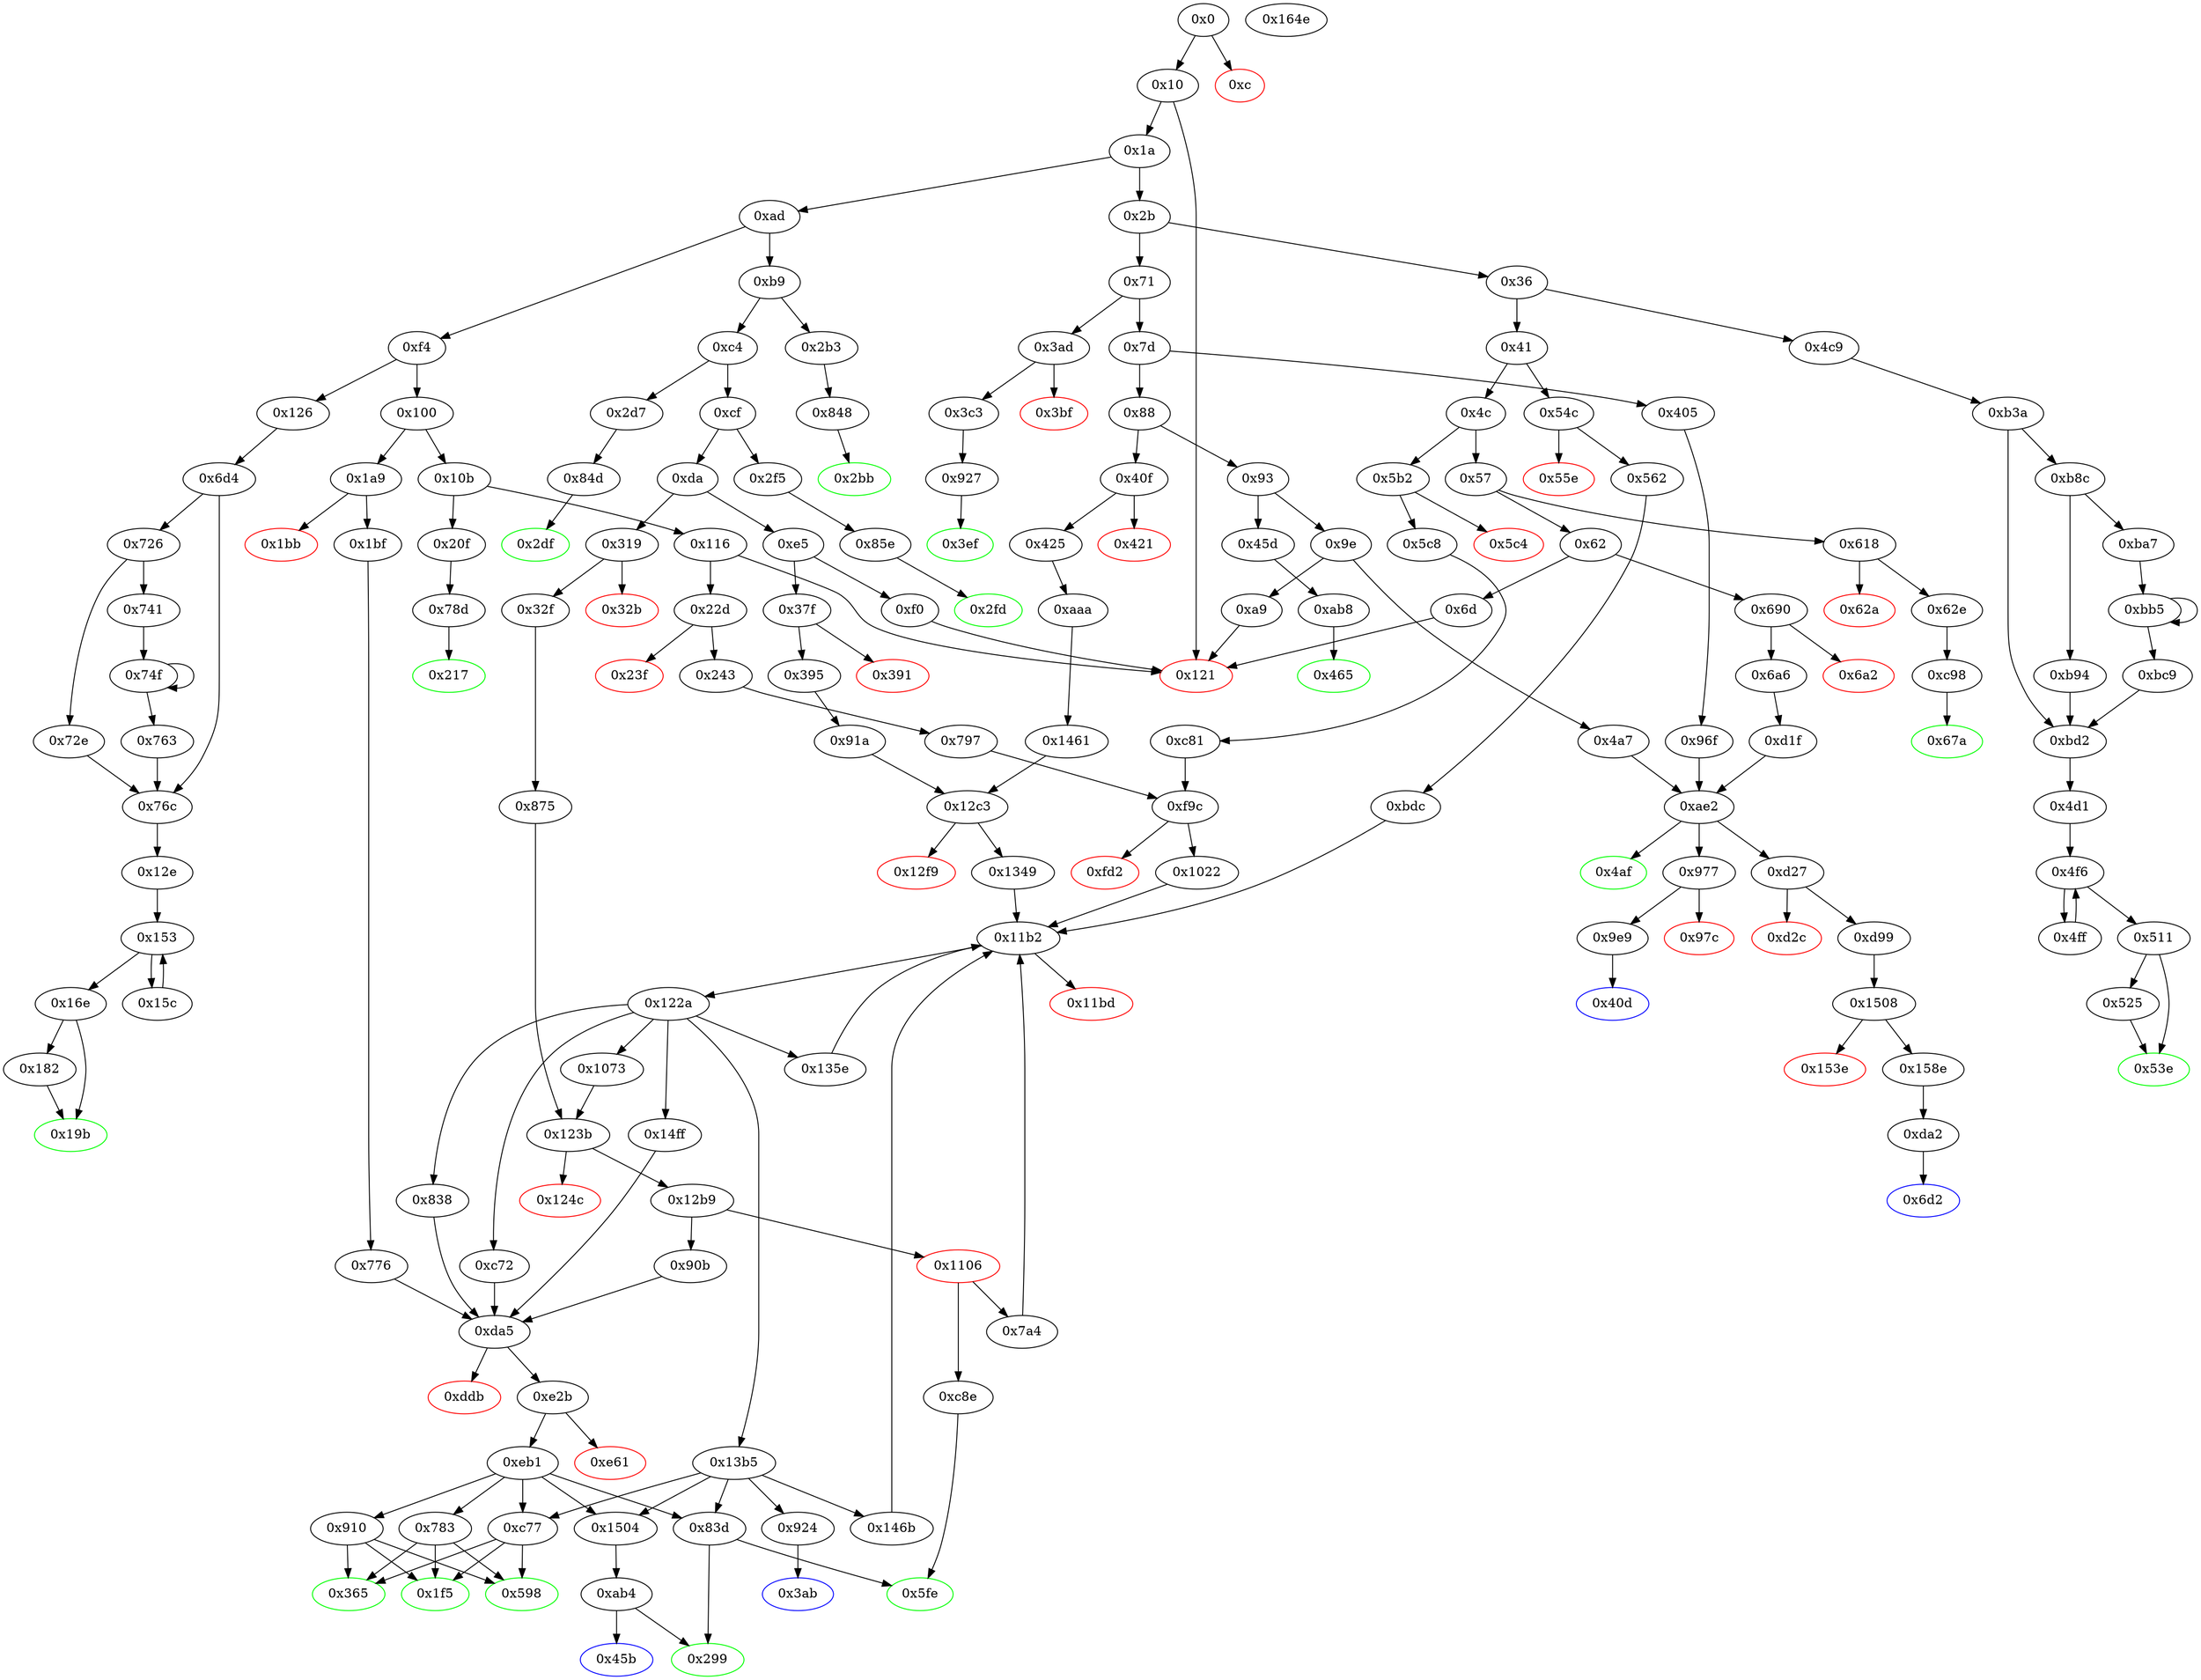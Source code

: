 digraph "" {
"0x37f" [fillcolor=white, id="0x37f", style=filled, tooltip="Block 0x37f\n[0x37f:0x390]\n---\nPredecessors: [0xe5]\nSuccessors: [0x391, 0x395]\n---\n0x37f JUMPDEST\n0x380 PUSH2 0x3ab\n0x383 PUSH1 0x4\n0x385 DUP1\n0x386 CALLDATASIZE\n0x387 SUB\n0x388 PUSH1 0x20\n0x38a DUP2\n0x38b LT\n0x38c ISZERO\n0x38d PUSH2 0x395\n0x390 JUMPI\n---\n0x37f: JUMPDEST \n0x380: V266 = 0x3ab\n0x383: V267 = 0x4\n0x386: V268 = CALLDATASIZE\n0x387: V269 = SUB V268 0x4\n0x388: V270 = 0x20\n0x38b: V271 = LT V269 0x20\n0x38c: V272 = ISZERO V271\n0x38d: V273 = 0x395\n0x390: JUMPI 0x395 V272\n---\nEntry stack: [V13]\nStack pops: 0\nStack additions: [0x3ab, 0x4, V269]\nExit stack: [V13, 0x3ab, 0x4, V269]\n\nDef sites:\nV13: {0x1a.0x1f}\n"];
"0x465" [color=green, fillcolor=white, id="0x465", style=filled, tooltip="Block 0x465\n[0x465:0x4a6]\n---\nPredecessors: [0xab8]\nSuccessors: []\n---\n0x465 JUMPDEST\n0x466 PUSH1 0x40\n0x468 MLOAD\n0x469 DUP1\n0x46a DUP3\n0x46b PUSH20 0xffffffffffffffffffffffffffffffffffffffff\n0x480 AND\n0x481 PUSH20 0xffffffffffffffffffffffffffffffffffffffff\n0x496 AND\n0x497 DUP2\n0x498 MSTORE\n0x499 PUSH1 0x20\n0x49b ADD\n0x49c SWAP2\n0x49d POP\n0x49e POP\n0x49f PUSH1 0x40\n0x4a1 MLOAD\n0x4a2 DUP1\n0x4a3 SWAP2\n0x4a4 SUB\n0x4a5 SWAP1\n0x4a6 RETURN\n---\n0x465: JUMPDEST \n0x466: V326 = 0x40\n0x468: V327 = M[0x40]\n0x46b: V328 = 0xffffffffffffffffffffffffffffffffffffffff\n0x480: V329 = AND 0xffffffffffffffffffffffffffffffffffffffff V736\n0x481: V330 = 0xffffffffffffffffffffffffffffffffffffffff\n0x496: V331 = AND 0xffffffffffffffffffffffffffffffffffffffff V329\n0x498: M[V327] = V331\n0x499: V332 = 0x20\n0x49b: V333 = ADD 0x20 V327\n0x49f: V334 = 0x40\n0x4a1: V335 = M[0x40]\n0x4a4: V336 = SUB V333 V335\n0x4a6: RETURN V335 V336\n---\nEntry stack: [V13, V736]\nStack pops: 1\nStack additions: []\nExit stack: [V13]\n\nDef sites:\nV13: {0x1a.0x1f}\nV736: {0xab8.0xadd}\n"];
"0x12b9" [fillcolor=white, id="0x12b9", style=filled, tooltip="Block 0x12b9\n[0x12b9:0x12c2]\n---\nPredecessors: [0x123b]\nSuccessors: [0x90b, 0x1106]\n---\n0x12b9 JUMPDEST\n0x12ba DUP1\n0x12bb SWAP2\n0x12bc POP\n0x12bd POP\n0x12be SWAP3\n0x12bf SWAP2\n0x12c0 POP\n0x12c1 POP\n0x12c2 JUMP\n---\n0x12b9: JUMPDEST \n0x12c2: JUMP {0x90b, 0x1106}\n---\nEntry stack: [V13, S13, S12, S11, S10, S9, {0x0, 0x7a4, 0xc8e}, S7, S6, S5, {0x90b, 0x1106}, S3, S2, 0x0, V1106]\nStack pops: 5\nStack additions: [S0]\nExit stack: [V13, S13, S12, S11, S10, S9, {0x0, 0x7a4, 0xc8e}, S7, S6, S5, V1106]\n\nDef sites:\nV13: {0x1a.0x1f}\nS13: {0x1a.0x1f, 0x22d.0x22e}\nS12: {0x243.0x25f, 0x1a.0x1f, 0x5b2.0x5b3}\nS11: {0x319.0x31a, 0x5c8.0x5e4, 0x243.0x27f}\nS10: {0x5c8.0x5ee, 0x243.0x289, 0x32f.0x34b}\nS9: {0xc81.0xc82, 0x797.0x798, 0x32f.0x355}\n{0x0, 0x7a4, 0xc8e}: {0xc81.0xc84, 0x875.0x876, 0x797.0x79a}\nS7: {0xc81.0xc87, 0x243.0x25f, 0x875.0x878}\nS6: {0x5c8.0x5e4, 0x243.0x27f, 0x875.0x87b}\nS5: {0x5c8.0x5ee, 0x243.0x289, 0x32f.0x34b}\n{0x90b, 0x1106}: {0x1073_0xc81.0x10b6, 0x1073_0x797.0x10b6, 0x875.0x87d}\nS3: {0x1073_0x797.0x10f8, 0x1073_0xc81.0x10f8, 0x875.0x8fd}\nS2: {0x5c8.0x5ee, 0x243.0x289, 0x32f.0x355}\n0x0: {0x123b.0x123c}\nV1106: {0x123b.0x1241}\n"];
"0xc98" [fillcolor=white, id="0xc98", style=filled, tooltip="Block 0xc98\n[0xc98:0xd1e]\n---\nPredecessors: [0x62e]\nSuccessors: [0x67a]\n---\n0xc98 JUMPDEST\n0xc99 PUSH1 0x0\n0xc9b PUSH1 0x1\n0xc9d PUSH1 0x0\n0xc9f DUP5\n0xca0 PUSH20 0xffffffffffffffffffffffffffffffffffffffff\n0xcb5 AND\n0xcb6 PUSH20 0xffffffffffffffffffffffffffffffffffffffff\n0xccb AND\n0xccc DUP2\n0xccd MSTORE\n0xcce PUSH1 0x20\n0xcd0 ADD\n0xcd1 SWAP1\n0xcd2 DUP2\n0xcd3 MSTORE\n0xcd4 PUSH1 0x20\n0xcd6 ADD\n0xcd7 PUSH1 0x0\n0xcd9 SHA3\n0xcda PUSH1 0x0\n0xcdc DUP4\n0xcdd PUSH20 0xffffffffffffffffffffffffffffffffffffffff\n0xcf2 AND\n0xcf3 PUSH20 0xffffffffffffffffffffffffffffffffffffffff\n0xd08 AND\n0xd09 DUP2\n0xd0a MSTORE\n0xd0b PUSH1 0x20\n0xd0d ADD\n0xd0e SWAP1\n0xd0f DUP2\n0xd10 MSTORE\n0xd11 PUSH1 0x20\n0xd13 ADD\n0xd14 PUSH1 0x0\n0xd16 SHA3\n0xd17 SLOAD\n0xd18 SWAP1\n0xd19 POP\n0xd1a SWAP3\n0xd1b SWAP2\n0xd1c POP\n0xd1d POP\n0xd1e JUMP\n---\n0xc98: JUMPDEST \n0xc99: V856 = 0x0\n0xc9b: V857 = 0x1\n0xc9d: V858 = 0x0\n0xca0: V859 = 0xffffffffffffffffffffffffffffffffffffffff\n0xcb5: V860 = AND 0xffffffffffffffffffffffffffffffffffffffff V465\n0xcb6: V861 = 0xffffffffffffffffffffffffffffffffffffffff\n0xccb: V862 = AND 0xffffffffffffffffffffffffffffffffffffffff V860\n0xccd: M[0x0] = V862\n0xcce: V863 = 0x20\n0xcd0: V864 = ADD 0x20 0x0\n0xcd3: M[0x20] = 0x1\n0xcd4: V865 = 0x20\n0xcd6: V866 = ADD 0x20 0x20\n0xcd7: V867 = 0x0\n0xcd9: V868 = SHA3 0x0 0x40\n0xcda: V869 = 0x0\n0xcdd: V870 = 0xffffffffffffffffffffffffffffffffffffffff\n0xcf2: V871 = AND 0xffffffffffffffffffffffffffffffffffffffff V470\n0xcf3: V872 = 0xffffffffffffffffffffffffffffffffffffffff\n0xd08: V873 = AND 0xffffffffffffffffffffffffffffffffffffffff V871\n0xd0a: M[0x0] = V873\n0xd0b: V874 = 0x20\n0xd0d: V875 = ADD 0x20 0x0\n0xd10: M[0x20] = V868\n0xd11: V876 = 0x20\n0xd13: V877 = ADD 0x20 0x20\n0xd14: V878 = 0x0\n0xd16: V879 = SHA3 0x0 0x40\n0xd17: V880 = S[V879]\n0xd1e: JUMP 0x67a\n---\nEntry stack: [V13, 0x67a, V465, V470]\nStack pops: 3\nStack additions: [V880]\nExit stack: [V13, V880]\n\nDef sites:\nV13: {0x1a.0x1f}\n0x67a: {0x618.0x619}\nV465: {0x62e.0x64a}\nV470: {0x62e.0x66a}\n"];
"0x126" [fillcolor=white, id="0x126", style=filled, tooltip="Block 0x126\n[0x126:0x12d]\n---\nPredecessors: [0xf4]\nSuccessors: [0x6d4]\n---\n0x126 JUMPDEST\n0x127 PUSH2 0x12e\n0x12a PUSH2 0x6d4\n0x12d JUMP\n---\n0x126: JUMPDEST \n0x127: V84 = 0x12e\n0x12a: V85 = 0x6d4\n0x12d: JUMP 0x6d4\n---\nEntry stack: [V13]\nStack pops: 0\nStack additions: [0x12e]\nExit stack: [V13, 0x12e]\n\nDef sites:\nV13: {0x1a.0x1f}\n"];
"0x9e" [fillcolor=white, id="0x9e", style=filled, tooltip="Block 0x9e\n[0x9e:0xa8]\n---\nPredecessors: [0x93]\nSuccessors: [0xa9, 0x4a7]\n---\n0x9e DUP1\n0x9f PUSH4 0x8f32d59b\n0xa4 EQ\n0xa5 PUSH2 0x4a7\n0xa8 JUMPI\n---\n0x9f: V48 = 0x8f32d59b\n0xa4: V49 = EQ 0x8f32d59b V13\n0xa5: V50 = 0x4a7\n0xa8: JUMPI 0x4a7 V49\n---\nEntry stack: [V13]\nStack pops: 1\nStack additions: [S0]\nExit stack: [V13]\n\nDef sites:\nV13: {0x1a.0x1f}\n"];
"0xfd2" [color=red, fillcolor=white, id="0xfd2", style=filled, tooltip="Block 0xfd2\n[0xfd2:0x1021]\n---\nPredecessors: [0xf9c]\nSuccessors: []\n---\n0xfd2 PUSH1 0x40\n0xfd4 MLOAD\n0xfd5 PUSH32 0x8c379a000000000000000000000000000000000000000000000000000000000\n0xff6 DUP2\n0xff7 MSTORE\n0xff8 PUSH1 0x4\n0xffa ADD\n0xffb DUP1\n0xffc DUP1\n0xffd PUSH1 0x20\n0xfff ADD\n0x1000 DUP3\n0x1001 DUP2\n0x1002 SUB\n0x1003 DUP3\n0x1004 MSTORE\n0x1005 PUSH1 0x23\n0x1007 DUP2\n0x1008 MSTORE\n0x1009 PUSH1 0x20\n0x100b ADD\n0x100c DUP1\n0x100d PUSH2 0x164f\n0x1010 PUSH1 0x23\n0x1012 SWAP2\n0x1013 CODECOPY\n0x1014 PUSH1 0x40\n0x1016 ADD\n0x1017 SWAP2\n0x1018 POP\n0x1019 POP\n0x101a PUSH1 0x40\n0x101c MLOAD\n0x101d DUP1\n0x101e SWAP2\n0x101f SUB\n0x1020 SWAP1\n0x1021 REVERT\n---\n0xfd2: V998 = 0x40\n0xfd4: V999 = M[0x40]\n0xfd5: V1000 = 0x8c379a000000000000000000000000000000000000000000000000000000000\n0xff7: M[V999] = 0x8c379a000000000000000000000000000000000000000000000000000000000\n0xff8: V1001 = 0x4\n0xffa: V1002 = ADD 0x4 V999\n0xffd: V1003 = 0x20\n0xfff: V1004 = ADD 0x20 V1002\n0x1002: V1005 = SUB V1004 V1002\n0x1004: M[V1002] = V1005\n0x1005: V1006 = 0x23\n0x1008: M[V1004] = 0x23\n0x1009: V1007 = 0x20\n0x100b: V1008 = ADD 0x20 V1004\n0x100d: V1009 = 0x164f\n0x1010: V1010 = 0x23\n0x1013: CODECOPY V1008 0x164f 0x23\n0x1014: V1011 = 0x40\n0x1016: V1012 = ADD 0x40 V1008\n0x101a: V1013 = 0x40\n0x101c: V1014 = M[0x40]\n0x101f: V1015 = SUB V1012 V1014\n0x1021: REVERT V1014 V1015\n---\nEntry stack: [V13, S8, S7, S6, S5, 0x0, {0x7a4, 0xc8e}, S2, S1, S0]\nStack pops: 0\nStack additions: []\nExit stack: [V13, S8, S7, S6, S5, 0x0, {0x7a4, 0xc8e}, S2, S1, S0]\n\nDef sites:\nV13: {0x1a.0x1f}\nS8: {0x1a.0x1f, 0x22d.0x22e}\nS7: {0x243.0x25f, 0x5b2.0x5b3}\nS6: {0x5c8.0x5e4, 0x243.0x27f}\nS5: {0x5c8.0x5ee, 0x243.0x289}\n0x0: {0xc81.0xc82, 0x797.0x798}\n{0x7a4, 0xc8e}: {0xc81.0xc84, 0x797.0x79a}\nS2: {0xc81.0xc87, 0x243.0x25f}\nS1: {0x5c8.0x5e4, 0x243.0x27f}\nS0: {0x5c8.0x5ee, 0x243.0x289}\n"];
"0x124c" [color=red, fillcolor=white, id="0x124c", style=filled, tooltip="Block 0x124c\n[0x124c:0x12b8]\n---\nPredecessors: [0x123b]\nSuccessors: []\n---\n0x124c PUSH1 0x40\n0x124e MLOAD\n0x124f PUSH32 0x8c379a000000000000000000000000000000000000000000000000000000000\n0x1270 DUP2\n0x1271 MSTORE\n0x1272 PUSH1 0x4\n0x1274 ADD\n0x1275 DUP1\n0x1276 DUP1\n0x1277 PUSH1 0x20\n0x1279 ADD\n0x127a DUP3\n0x127b DUP2\n0x127c SUB\n0x127d DUP3\n0x127e MSTORE\n0x127f PUSH1 0x1b\n0x1281 DUP2\n0x1282 MSTORE\n0x1283 PUSH1 0x20\n0x1285 ADD\n0x1286 DUP1\n0x1287 PUSH32 0x536166654d6174683a206164646974696f6e206f766572666c6f770000000000\n0x12a8 DUP2\n0x12a9 MSTORE\n0x12aa POP\n0x12ab PUSH1 0x20\n0x12ad ADD\n0x12ae SWAP2\n0x12af POP\n0x12b0 POP\n0x12b1 PUSH1 0x40\n0x12b3 MLOAD\n0x12b4 DUP1\n0x12b5 SWAP2\n0x12b6 SUB\n0x12b7 SWAP1\n0x12b8 REVERT\n---\n0x124c: V1110 = 0x40\n0x124e: V1111 = M[0x40]\n0x124f: V1112 = 0x8c379a000000000000000000000000000000000000000000000000000000000\n0x1271: M[V1111] = 0x8c379a000000000000000000000000000000000000000000000000000000000\n0x1272: V1113 = 0x4\n0x1274: V1114 = ADD 0x4 V1111\n0x1277: V1115 = 0x20\n0x1279: V1116 = ADD 0x20 V1114\n0x127c: V1117 = SUB V1116 V1114\n0x127e: M[V1114] = V1117\n0x127f: V1118 = 0x1b\n0x1282: M[V1116] = 0x1b\n0x1283: V1119 = 0x20\n0x1285: V1120 = ADD 0x20 V1116\n0x1287: V1121 = 0x536166654d6174683a206164646974696f6e206f766572666c6f770000000000\n0x12a9: M[V1120] = 0x536166654d6174683a206164646974696f6e206f766572666c6f770000000000\n0x12ab: V1122 = 0x20\n0x12ad: V1123 = ADD 0x20 V1120\n0x12b1: V1124 = 0x40\n0x12b3: V1125 = M[0x40]\n0x12b6: V1126 = SUB V1123 V1125\n0x12b8: REVERT V1125 V1126\n---\nEntry stack: [V13, S13, S12, S11, S10, S9, {0x0, 0x7a4, 0xc8e}, S7, S6, S5, {0x90b, 0x1106}, S3, S2, 0x0, V1106]\nStack pops: 0\nStack additions: []\nExit stack: [V13, S13, S12, S11, S10, S9, {0x0, 0x7a4, 0xc8e}, S7, S6, S5, {0x90b, 0x1106}, S3, S2, 0x0, V1106]\n\nDef sites:\nV13: {0x1a.0x1f}\nS13: {0x1a.0x1f, 0x22d.0x22e}\nS12: {0x243.0x25f, 0x1a.0x1f, 0x5b2.0x5b3}\nS11: {0x319.0x31a, 0x5c8.0x5e4, 0x243.0x27f}\nS10: {0x5c8.0x5ee, 0x243.0x289, 0x32f.0x34b}\nS9: {0xc81.0xc82, 0x797.0x798, 0x32f.0x355}\n{0x0, 0x7a4, 0xc8e}: {0xc81.0xc84, 0x875.0x876, 0x797.0x79a}\nS7: {0xc81.0xc87, 0x243.0x25f, 0x875.0x878}\nS6: {0x5c8.0x5e4, 0x243.0x27f, 0x875.0x87b}\nS5: {0x5c8.0x5ee, 0x243.0x289, 0x32f.0x34b}\n{0x90b, 0x1106}: {0x1073_0xc81.0x10b6, 0x1073_0x797.0x10b6, 0x875.0x87d}\nS3: {0x1073_0x797.0x10f8, 0x1073_0xc81.0x10f8, 0x875.0x8fd}\nS2: {0x5c8.0x5ee, 0x243.0x289, 0x32f.0x355}\n0x0: {0x123b.0x123c}\nV1106: {0x123b.0x1241}\n"];
"0x405" [fillcolor=white, id="0x405", style=filled, tooltip="Block 0x405\n[0x405:0x40c]\n---\nPredecessors: [0x7d]\nSuccessors: [0x96f]\n---\n0x405 JUMPDEST\n0x406 PUSH2 0x40d\n0x409 PUSH2 0x96f\n0x40c JUMP\n---\n0x405: JUMPDEST \n0x406: V303 = 0x40d\n0x409: V304 = 0x96f\n0x40c: JUMP 0x96f\n---\nEntry stack: [V13]\nStack pops: 0\nStack additions: [0x40d]\nExit stack: [V13, 0x40d]\n\nDef sites:\nV13: {0x1a.0x1f}\n"];
"0x1349" [fillcolor=white, id="0x1349", style=filled, tooltip="Block 0x1349\n[0x1349:0x135d]\n---\nPredecessors: [0x12c3]\nSuccessors: [0x11b2]\n---\n0x1349 JUMPDEST\n0x134a PUSH2 0x135e\n0x134d DUP2\n0x134e PUSH1 0x2\n0x1350 SLOAD\n0x1351 PUSH2 0x11b2\n0x1354 SWAP1\n0x1355 SWAP2\n0x1356 SWAP1\n0x1357 PUSH4 0xffffffff\n0x135c AND\n0x135d JUMP\n---\n0x1349: JUMPDEST \n0x134a: V1153 = 0x135e\n0x134e: V1154 = 0x2\n0x1350: V1155 = S[0x2]\n0x1351: V1156 = 0x11b2\n0x1357: V1157 = 0xffffffff\n0x135c: V1158 = AND 0xffffffff 0x11b2\n0x135d: JUMP 0x11b2\n---\nEntry stack: [V13, 0x45b, V317, V320, S5, S4, S3, {0x924, 0x146b}, S1, S0]\nStack pops: 1\nStack additions: [S0, 0x135e, V1155, S0]\nExit stack: [V13, 0x45b, V317, V320, S5, S4, S3, {0x924, 0x146b}, S1, S0, 0x135e, V1155, S0]\n\nDef sites:\nV13: {0x1a.0x1f}\n0x45b: {0x40f.0x410}\nV317: {0x425.0x441}\nV320: {0x425.0x44b}\nS5: {0x1a.0x1f, 0xaaa.0xaab}\nS4: {0x425.0x441, 0x37f.0x380}\nS3: {0x425.0x44b, 0x395.0x39b}\n{0x924, 0x146b}: {0x1461.0x1462, 0x91a.0x91b}\nS1: {0x91a.0x91e, 0x425.0x441}\nS0: {0x425.0x44b, 0x395.0x39b}\n"];
"0x72e" [fillcolor=white, id="0x72e", style=filled, tooltip="Block 0x72e\n[0x72e:0x740]\n---\nPredecessors: [0x726]\nSuccessors: [0x76c]\n---\n0x72e PUSH2 0x100\n0x731 DUP1\n0x732 DUP4\n0x733 SLOAD\n0x734 DIV\n0x735 MUL\n0x736 DUP4\n0x737 MSTORE\n0x738 SWAP2\n0x739 PUSH1 0x20\n0x73b ADD\n0x73c SWAP2\n0x73d PUSH2 0x76c\n0x740 JUMP\n---\n0x72e: V539 = 0x100\n0x733: V540 = S[0x3]\n0x734: V541 = DIV V540 0x100\n0x735: V542 = MUL V541 0x100\n0x737: M[V522] = V542\n0x739: V543 = 0x20\n0x73b: V544 = ADD 0x20 V522\n0x73d: V545 = 0x76c\n0x740: JUMP 0x76c\n---\nEntry stack: [V13, 0x12e, 0x60, V518, 0x3, V509, V522, 0x3, V533]\nStack pops: 3\nStack additions: [V544, S1, S0]\nExit stack: [V13, 0x12e, 0x60, V518, 0x3, V509, V544, 0x3, V533]\n\nDef sites:\nV13: {0x1a.0x1f}\n0x12e: {0x126.0x127}\n0x60: {0x6d4.0x6d5}\nV518: {0x6d4.0x6fb}\n0x3: {0x6d4.0x6d7}\nV509: {0x6d4.0x6eb}\nV522: {0x6d4.0x70b}\n0x3: {0x6d4.0x6d7}\nV533: {0x6d4.0x71f}\n"];
"0xeb1" [fillcolor=white, id="0xeb1", style=filled, tooltip="Block 0xeb1\n[0xeb1:0xf9b]\n---\nPredecessors: [0xe2b]\nSuccessors: [0x783, 0x83d, 0x910, 0xc77, 0x1504]\n---\n0xeb1 JUMPDEST\n0xeb2 DUP1\n0xeb3 PUSH1 0x1\n0xeb5 PUSH1 0x0\n0xeb7 DUP6\n0xeb8 PUSH20 0xffffffffffffffffffffffffffffffffffffffff\n0xecd AND\n0xece PUSH20 0xffffffffffffffffffffffffffffffffffffffff\n0xee3 AND\n0xee4 DUP2\n0xee5 MSTORE\n0xee6 PUSH1 0x20\n0xee8 ADD\n0xee9 SWAP1\n0xeea DUP2\n0xeeb MSTORE\n0xeec PUSH1 0x20\n0xeee ADD\n0xeef PUSH1 0x0\n0xef1 SHA3\n0xef2 PUSH1 0x0\n0xef4 DUP5\n0xef5 PUSH20 0xffffffffffffffffffffffffffffffffffffffff\n0xf0a AND\n0xf0b PUSH20 0xffffffffffffffffffffffffffffffffffffffff\n0xf20 AND\n0xf21 DUP2\n0xf22 MSTORE\n0xf23 PUSH1 0x20\n0xf25 ADD\n0xf26 SWAP1\n0xf27 DUP2\n0xf28 MSTORE\n0xf29 PUSH1 0x20\n0xf2b ADD\n0xf2c PUSH1 0x0\n0xf2e SHA3\n0xf2f DUP2\n0xf30 SWAP1\n0xf31 SSTORE\n0xf32 POP\n0xf33 DUP2\n0xf34 PUSH20 0xffffffffffffffffffffffffffffffffffffffff\n0xf49 AND\n0xf4a DUP4\n0xf4b PUSH20 0xffffffffffffffffffffffffffffffffffffffff\n0xf60 AND\n0xf61 PUSH32 0x8c5be1e5ebec7d5bd14f71427d1e84f3dd0314c0f7b2291e5b200ac8c7c3b925\n0xf82 DUP4\n0xf83 PUSH1 0x40\n0xf85 MLOAD\n0xf86 DUP1\n0xf87 DUP3\n0xf88 DUP2\n0xf89 MSTORE\n0xf8a PUSH1 0x20\n0xf8c ADD\n0xf8d SWAP2\n0xf8e POP\n0xf8f POP\n0xf90 PUSH1 0x40\n0xf92 MLOAD\n0xf93 DUP1\n0xf94 SWAP2\n0xf95 SUB\n0xf96 SWAP1\n0xf97 LOG3\n0xf98 POP\n0xf99 POP\n0xf9a POP\n0xf9b JUMP\n---\n0xeb1: JUMPDEST \n0xeb3: V955 = 0x1\n0xeb5: V956 = 0x0\n0xeb8: V957 = 0xffffffffffffffffffffffffffffffffffffffff\n0xecd: V958 = AND 0xffffffffffffffffffffffffffffffffffffffff S2\n0xece: V959 = 0xffffffffffffffffffffffffffffffffffffffff\n0xee3: V960 = AND 0xffffffffffffffffffffffffffffffffffffffff V958\n0xee5: M[0x0] = V960\n0xee6: V961 = 0x20\n0xee8: V962 = ADD 0x20 0x0\n0xeeb: M[0x20] = 0x1\n0xeec: V963 = 0x20\n0xeee: V964 = ADD 0x20 0x20\n0xeef: V965 = 0x0\n0xef1: V966 = SHA3 0x0 0x40\n0xef2: V967 = 0x0\n0xef5: V968 = 0xffffffffffffffffffffffffffffffffffffffff\n0xf0a: V969 = AND 0xffffffffffffffffffffffffffffffffffffffff S1\n0xf0b: V970 = 0xffffffffffffffffffffffffffffffffffffffff\n0xf20: V971 = AND 0xffffffffffffffffffffffffffffffffffffffff V969\n0xf22: M[0x0] = V971\n0xf23: V972 = 0x20\n0xf25: V973 = ADD 0x20 0x0\n0xf28: M[0x20] = V966\n0xf29: V974 = 0x20\n0xf2b: V975 = ADD 0x20 0x20\n0xf2c: V976 = 0x0\n0xf2e: V977 = SHA3 0x0 0x40\n0xf31: S[V977] = S0\n0xf34: V978 = 0xffffffffffffffffffffffffffffffffffffffff\n0xf49: V979 = AND 0xffffffffffffffffffffffffffffffffffffffff S1\n0xf4b: V980 = 0xffffffffffffffffffffffffffffffffffffffff\n0xf60: V981 = AND 0xffffffffffffffffffffffffffffffffffffffff S2\n0xf61: V982 = 0x8c5be1e5ebec7d5bd14f71427d1e84f3dd0314c0f7b2291e5b200ac8c7c3b925\n0xf83: V983 = 0x40\n0xf85: V984 = M[0x40]\n0xf89: M[V984] = S0\n0xf8a: V985 = 0x20\n0xf8c: V986 = ADD 0x20 V984\n0xf90: V987 = 0x40\n0xf92: V988 = M[0x40]\n0xf95: V989 = SUB V986 V988\n0xf97: LOG V988 V989 0x8c5be1e5ebec7d5bd14f71427d1e84f3dd0314c0f7b2291e5b200ac8c7c3b925 V981 V979\n0xf9b: JUMP {0x783, 0x83d, 0x910, 0xc77, 0x1504}\n---\nEntry stack: [V13, S9, S8, S7, S6, S5, S4, {0x783, 0x83d, 0x910, 0xc77, 0x1504}, S2, S1, S0]\nStack pops: 4\nStack additions: []\nExit stack: [V13, S9, S8, S7, S6, S5, S4]\n\nDef sites:\nV13: {0x1a.0x1f}\nS9: {0x1a.0x1f, 0x40f.0x410}\nS8: {0x425.0x441, 0x1a.0x1f, 0x22d.0x22e}\nS7: {0x1a9.0x1aa, 0x243.0x25f, 0x425.0x44b, 0x54c.0x54d, 0x319.0x31a}\nS6: {0xaaa.0xaab, 0x1a.0x1f, 0x32f.0x34b, 0x1bf.0x1db, 0x243.0x27f, 0x562.0x57e}\nS5: {0x32f.0x355, 0x1bf.0x1e5, 0x37f.0x380, 0x243.0x289, 0x562.0x588, 0x425.0x441}\nS4: {0x395.0x39b, 0x425.0x44b, 0xbdc.0xbdd, 0x875.0x876, 0x797.0x798, 0x776.0x777}\n{0x783, 0x83d, 0x910, 0xc77, 0x1504}: {0x146b.0x146c, 0xbdc.0xbdf, 0x875.0x878, 0x7a4.0x7a5, 0x776.0x779}\nS2: {0x425.0x441, 0xbdc.0xbe2, 0x37f.0x380, 0x243.0x25f, 0x875.0x87b, 0x776.0x77c}\nS1: {0x146b.0x1470, 0x32f.0x34b, 0x7a4.0x7a9, 0x1bf.0x1db, 0x562.0x57e}\nS0: {0x122a_0xbdc.0x122f, 0x123b_0x875.0x1241, 0x122a_0x146b.0x122f, 0x1bf.0x1e5, 0x122a_0x7a4.0x122f}\n"];
"0x0" [fillcolor=white, id="0x0", style=filled, tooltip="Block 0x0\n[0x0:0xb]\n---\nPredecessors: []\nSuccessors: [0xc, 0x10]\n---\n0x0 PUSH1 0x80\n0x2 PUSH1 0x40\n0x4 MSTORE\n0x5 CALLVALUE\n0x6 DUP1\n0x7 ISZERO\n0x8 PUSH2 0x10\n0xb JUMPI\n---\n0x0: V0 = 0x80\n0x2: V1 = 0x40\n0x4: M[0x40] = 0x80\n0x5: V2 = CALLVALUE\n0x7: V3 = ISZERO V2\n0x8: V4 = 0x10\n0xb: JUMPI 0x10 V3\n---\nEntry stack: []\nStack pops: 0\nStack additions: [V2]\nExit stack: [V2]\n\nDef sites:\n"];
"0x20f" [fillcolor=white, id="0x20f", style=filled, tooltip="Block 0x20f\n[0x20f:0x216]\n---\nPredecessors: [0x10b]\nSuccessors: [0x78d]\n---\n0x20f JUMPDEST\n0x210 PUSH2 0x217\n0x213 PUSH2 0x78d\n0x216 JUMP\n---\n0x20f: JUMPDEST \n0x210: V157 = 0x217\n0x213: V158 = 0x78d\n0x216: JUMP 0x78d\n---\nEntry stack: [V13]\nStack pops: 0\nStack additions: [0x217]\nExit stack: [V13, 0x217]\n\nDef sites:\nV13: {0x1a.0x1f}\n"];
"0x36" [fillcolor=white, id="0x36", style=filled, tooltip="Block 0x36\n[0x36:0x40]\n---\nPredecessors: [0x2b]\nSuccessors: [0x41, 0x4c9]\n---\n0x36 DUP1\n0x37 PUSH4 0x95d89b41\n0x3c EQ\n0x3d PUSH2 0x4c9\n0x40 JUMPI\n---\n0x37: V20 = 0x95d89b41\n0x3c: V21 = EQ 0x95d89b41 V13\n0x3d: V22 = 0x4c9\n0x40: JUMPI 0x4c9 V21\n---\nEntry stack: [V13]\nStack pops: 1\nStack additions: [S0]\nExit stack: [V13]\n\nDef sites:\nV13: {0x1a.0x1f}\n"];
"0x83d" [fillcolor=white, id="0x83d", style=filled, tooltip="Block 0x83d\n[0x83d:0x847]\n---\nPredecessors: [0xeb1, 0x13b5]\nSuccessors: [0x299, 0x5fe]\n---\n0x83d JUMPDEST\n0x83e PUSH1 0x1\n0x840 SWAP1\n0x841 POP\n0x842 SWAP4\n0x843 SWAP3\n0x844 POP\n0x845 POP\n0x846 POP\n0x847 JUMP\n---\n0x83d: JUMPDEST \n0x83e: V605 = 0x1\n0x847: JUMP S4\n---\nEntry stack: [V13, S5, S4, S3, S2, S1, S0]\nStack pops: 5\nStack additions: [0x1]\nExit stack: [V13, S5, 0x1]\n\nDef sites:\nV13: {0x1a.0x1f}\nS5: {0x1a.0x1f, 0x22d.0x22e, 0x40f.0x410}\nS4: {0x425.0x441, 0x243.0x25f, 0x1a.0x1f, 0x22d.0x22e, 0x5b2.0x5b3}\nS3: {0x319.0x31a, 0x1a9.0x1aa, 0x5c8.0x5e4, 0x54c.0x54d, 0x243.0x27f, 0x425.0x44b, 0x243.0x25f}\nS2: {0x1a.0x1f, 0x1bf.0x1db, 0x243.0x289, 0x5c8.0x5ee, 0xaaa.0xaab, 0x32f.0x34b, 0x243.0x27f, 0x562.0x57e}\nS1: {0x1bf.0x1e5, 0x37f.0x380, 0x797.0x798, 0x32f.0x355, 0xc81.0xc82, 0x243.0x289, 0x562.0x588, 0x425.0x441}\nS0: {0xbdc.0xbdd, 0x395.0x39b, 0x875.0x876, 0x797.0x798, 0x776.0x777, 0x797.0x79a, 0xc81.0xc84, 0x425.0x44b}\n"];
"0x319" [fillcolor=white, id="0x319", style=filled, tooltip="Block 0x319\n[0x319:0x32a]\n---\nPredecessors: [0xda]\nSuccessors: [0x32b, 0x32f]\n---\n0x319 JUMPDEST\n0x31a PUSH2 0x365\n0x31d PUSH1 0x4\n0x31f DUP1\n0x320 CALLDATASIZE\n0x321 SUB\n0x322 PUSH1 0x40\n0x324 DUP2\n0x325 LT\n0x326 ISZERO\n0x327 PUSH2 0x32f\n0x32a JUMPI\n---\n0x319: JUMPDEST \n0x31a: V236 = 0x365\n0x31d: V237 = 0x4\n0x320: V238 = CALLDATASIZE\n0x321: V239 = SUB V238 0x4\n0x322: V240 = 0x40\n0x325: V241 = LT V239 0x40\n0x326: V242 = ISZERO V241\n0x327: V243 = 0x32f\n0x32a: JUMPI 0x32f V242\n---\nEntry stack: [V13]\nStack pops: 0\nStack additions: [0x365, 0x4, V239]\nExit stack: [V13, 0x365, 0x4, V239]\n\nDef sites:\nV13: {0x1a.0x1f}\n"];
"0x5fe" [color=green, fillcolor=white, id="0x5fe", style=filled, tooltip="Block 0x5fe\n[0x5fe:0x617]\n---\nPredecessors: [0x83d, 0xc8e]\nSuccessors: []\n---\n0x5fe JUMPDEST\n0x5ff PUSH1 0x40\n0x601 MLOAD\n0x602 DUP1\n0x603 DUP3\n0x604 ISZERO\n0x605 ISZERO\n0x606 ISZERO\n0x607 ISZERO\n0x608 DUP2\n0x609 MSTORE\n0x60a PUSH1 0x20\n0x60c ADD\n0x60d SWAP2\n0x60e POP\n0x60f POP\n0x610 PUSH1 0x40\n0x612 MLOAD\n0x613 DUP1\n0x614 SWAP2\n0x615 SUB\n0x616 SWAP1\n0x617 RETURN\n---\n0x5fe: JUMPDEST \n0x5ff: V442 = 0x40\n0x601: V443 = M[0x40]\n0x604: V444 = ISZERO 0x1\n0x605: V445 = ISZERO 0x0\n0x606: V446 = ISZERO 0x1\n0x607: V447 = ISZERO 0x0\n0x609: M[V443] = 0x1\n0x60a: V448 = 0x20\n0x60c: V449 = ADD 0x20 V443\n0x610: V450 = 0x40\n0x612: V451 = M[0x40]\n0x615: V452 = SUB V449 V451\n0x617: RETURN V451 V452\n---\nEntry stack: [V13, S1, 0x1]\nStack pops: 1\nStack additions: []\nExit stack: [V13, S1]\n\nDef sites:\nV13: {0x1a.0x1f}\nS1: {0x1a.0x1f, 0x22d.0x22e, 0x40f.0x410}\n0x1: {0x83d.0x83e, 0xc8e.0xc8f}\n"];
"0x4a7" [fillcolor=white, id="0x4a7", style=filled, tooltip="Block 0x4a7\n[0x4a7:0x4ae]\n---\nPredecessors: [0x9e]\nSuccessors: [0xae2]\n---\n0x4a7 JUMPDEST\n0x4a8 PUSH2 0x4af\n0x4ab PUSH2 0xae2\n0x4ae JUMP\n---\n0x4a7: JUMPDEST \n0x4a8: V337 = 0x4af\n0x4ab: V338 = 0xae2\n0x4ae: JUMP 0xae2\n---\nEntry stack: [V13]\nStack pops: 0\nStack additions: [0x4af]\nExit stack: [V13, 0x4af]\n\nDef sites:\nV13: {0x1a.0x1f}\n"];
"0x153e" [color=red, fillcolor=white, id="0x153e", style=filled, tooltip="Block 0x153e\n[0x153e:0x158d]\n---\nPredecessors: [0x1508]\nSuccessors: []\n---\n0x153e PUSH1 0x40\n0x1540 MLOAD\n0x1541 PUSH32 0x8c379a000000000000000000000000000000000000000000000000000000000\n0x1562 DUP2\n0x1563 MSTORE\n0x1564 PUSH1 0x4\n0x1566 ADD\n0x1567 DUP1\n0x1568 DUP1\n0x1569 PUSH1 0x20\n0x156b ADD\n0x156c DUP3\n0x156d DUP2\n0x156e SUB\n0x156f DUP3\n0x1570 MSTORE\n0x1571 PUSH1 0x26\n0x1573 DUP2\n0x1574 MSTORE\n0x1575 PUSH1 0x20\n0x1577 ADD\n0x1578 DUP1\n0x1579 PUSH2 0x1672\n0x157c PUSH1 0x26\n0x157e SWAP2\n0x157f CODECOPY\n0x1580 PUSH1 0x40\n0x1582 ADD\n0x1583 SWAP2\n0x1584 POP\n0x1585 POP\n0x1586 PUSH1 0x40\n0x1588 MLOAD\n0x1589 DUP1\n0x158a SWAP2\n0x158b SUB\n0x158c SWAP1\n0x158d REVERT\n---\n0x153e: V1242 = 0x40\n0x1540: V1243 = M[0x40]\n0x1541: V1244 = 0x8c379a000000000000000000000000000000000000000000000000000000000\n0x1563: M[V1243] = 0x8c379a000000000000000000000000000000000000000000000000000000000\n0x1564: V1245 = 0x4\n0x1566: V1246 = ADD 0x4 V1243\n0x1569: V1247 = 0x20\n0x156b: V1248 = ADD 0x20 V1246\n0x156e: V1249 = SUB V1248 V1246\n0x1570: M[V1246] = V1249\n0x1571: V1250 = 0x26\n0x1574: M[V1248] = 0x26\n0x1575: V1251 = 0x20\n0x1577: V1252 = ADD 0x20 V1248\n0x1579: V1253 = 0x1672\n0x157c: V1254 = 0x26\n0x157f: CODECOPY V1252 0x1672 0x26\n0x1580: V1255 = 0x40\n0x1582: V1256 = ADD 0x40 V1252\n0x1586: V1257 = 0x40\n0x1588: V1258 = M[0x40]\n0x158b: V1259 = SUB V1256 V1258\n0x158d: REVERT V1258 V1259\n---\nEntry stack: [V13, S3, S2, 0xda2, S0]\nStack pops: 0\nStack additions: []\nExit stack: [V13, S3, S2, 0xda2, S0]\n\nDef sites:\nV13: {0x1a.0x1f}\nS3: {0x690.0x691, 0x1a.0x1f}\nS2: {0x1a.0x1f, 0x405.0x406, 0x6a6.0x6c2}\n0xda2: {0xd99.0xd9a}\nS0: {0x1a.0x1f, 0x405.0x406, 0x6a6.0x6c2}\n"];
"0xbd2" [fillcolor=white, id="0xbd2", style=filled, tooltip="Block 0xbd2\n[0xbd2:0xbdb]\n---\nPredecessors: [0xb3a, 0xb94, 0xbc9]\nSuccessors: [0x4d1]\n---\n0xbd2 JUMPDEST\n0xbd3 POP\n0xbd4 POP\n0xbd5 POP\n0xbd6 POP\n0xbd7 POP\n0xbd8 SWAP1\n0xbd9 POP\n0xbda SWAP1\n0xbdb JUMP\n---\n0xbd2: JUMPDEST \n0xbdb: JUMP 0x4d1\n---\nEntry stack: [V13, 0x4d1, 0x60, V773, 0x4, V764, S2, S1, S0]\nStack pops: 8\nStack additions: [S5]\nExit stack: [V13, V773]\n\nDef sites:\nV13: {0x1a.0x1f}\n0x4d1: {0x4c9.0x4ca}\n0x60: {0xb3a.0xb3b}\nV773: {0xb3a.0xb61}\n0x4: {0xb3a.0xb3d}\nV764: {0xb3a.0xb51}\nS2: {0xbc9.0xbd0, 0xb3a.0xb71, 0xb94.0xba1}\nS1: {0xb3a.0xb3d, 0xbb5.0xbbd}\nS0: {0xb3a.0xb85, 0xba7.0xba9}\n"];
"0x776" [fillcolor=white, id="0x776", style=filled, tooltip="Block 0x776\n[0x776:0x782]\n---\nPredecessors: [0x1bf]\nSuccessors: [0xda5]\n---\n0x776 JUMPDEST\n0x777 PUSH1 0x0\n0x779 PUSH2 0x783\n0x77c CALLER\n0x77d DUP5\n0x77e DUP5\n0x77f PUSH2 0xda5\n0x782 JUMP\n---\n0x776: JUMPDEST \n0x777: V562 = 0x0\n0x779: V563 = 0x783\n0x77c: V564 = CALLER\n0x77f: V565 = 0xda5\n0x782: JUMP 0xda5\n---\nEntry stack: [V13, 0x1f5, V139, V142]\nStack pops: 2\nStack additions: [S1, S0, 0x0, 0x783, V564, S1, S0]\nExit stack: [V13, 0x1f5, V139, V142, 0x0, 0x783, V564, V139, V142]\n\nDef sites:\nV13: {0x1a.0x1f}\n0x1f5: {0x1a9.0x1aa}\nV139: {0x1bf.0x1db}\nV142: {0x1bf.0x1e5}\n"];
"0x135e" [fillcolor=white, id="0x135e", style=filled, tooltip="Block 0x135e\n[0x135e:0x13b4]\n---\nPredecessors: [0x122a]\nSuccessors: [0x11b2]\n---\n0x135e JUMPDEST\n0x135f PUSH1 0x2\n0x1361 DUP2\n0x1362 SWAP1\n0x1363 SSTORE\n0x1364 POP\n0x1365 PUSH2 0x13b5\n0x1368 DUP2\n0x1369 PUSH1 0x0\n0x136b DUP1\n0x136c DUP6\n0x136d PUSH20 0xffffffffffffffffffffffffffffffffffffffff\n0x1382 AND\n0x1383 PUSH20 0xffffffffffffffffffffffffffffffffffffffff\n0x1398 AND\n0x1399 DUP2\n0x139a MSTORE\n0x139b PUSH1 0x20\n0x139d ADD\n0x139e SWAP1\n0x139f DUP2\n0x13a0 MSTORE\n0x13a1 PUSH1 0x20\n0x13a3 ADD\n0x13a4 PUSH1 0x0\n0x13a6 SHA3\n0x13a7 SLOAD\n0x13a8 PUSH2 0x11b2\n0x13ab SWAP1\n0x13ac SWAP2\n0x13ad SWAP1\n0x13ae PUSH4 0xffffffff\n0x13b3 AND\n0x13b4 JUMP\n---\n0x135e: JUMPDEST \n0x135f: V1159 = 0x2\n0x1363: S[0x2] = V1104\n0x1365: V1160 = 0x13b5\n0x1369: V1161 = 0x0\n0x136d: V1162 = 0xffffffffffffffffffffffffffffffffffffffff\n0x1382: V1163 = AND 0xffffffffffffffffffffffffffffffffffffffff S2\n0x1383: V1164 = 0xffffffffffffffffffffffffffffffffffffffff\n0x1398: V1165 = AND 0xffffffffffffffffffffffffffffffffffffffff V1163\n0x139a: M[0x0] = V1165\n0x139b: V1166 = 0x20\n0x139d: V1167 = ADD 0x20 0x0\n0x13a0: M[0x20] = 0x0\n0x13a1: V1168 = 0x20\n0x13a3: V1169 = ADD 0x20 0x20\n0x13a4: V1170 = 0x0\n0x13a6: V1171 = SHA3 0x0 0x40\n0x13a7: V1172 = S[V1171]\n0x13a8: V1173 = 0x11b2\n0x13ae: V1174 = 0xffffffff\n0x13b3: V1175 = AND 0xffffffff 0x11b2\n0x13b4: JUMP 0x11b2\n---\nEntry stack: [V13, S9, S8, S7, S6, S5, S4, S3, S2, S1, V1104]\nStack pops: 3\nStack additions: [S2, S1, 0x13b5, V1172, S1]\nExit stack: [V13, S9, S8, S7, S6, S5, S4, S3, S2, S1, 0x13b5, V1172, S1]\n\nDef sites:\nV13: {0x1a.0x1f}\nS9: {0x1a.0x1f, 0x22d.0x22e, 0x40f.0x410}\nS8: {0x425.0x441, 0x243.0x25f, 0x1a.0x1f, 0x22d.0x22e, 0x5b2.0x5b3}\nS7: {0x5c8.0x5e4, 0x1a.0x1f, 0x54c.0x54d, 0x243.0x27f, 0x5b2.0x5b3, 0x425.0x44b, 0x243.0x25f}\nS6: {0x319.0x31a, 0x1a.0x1f, 0x243.0x289, 0x5c8.0x5e4, 0x5c8.0x5ee, 0xaaa.0xaab, 0x243.0x27f, 0x562.0x57e}\nS5: {0x37f.0x380, 0x797.0x798, 0x5c8.0x5ee, 0x32f.0x34b, 0xc81.0xc82, 0x243.0x289, 0x562.0x588, 0x425.0x441}\nS4: {0xbdc.0xbdd, 0x395.0x39b, 0x797.0x798, 0x797.0x79a, 0xc81.0xc84, 0x32f.0x355, 0xc81.0xc82, 0x425.0x44b}\nS3: {0x146b.0x146c, 0x91a.0x91b, 0xbdc.0xbdf, 0x1461.0x1462, 0xc81.0xc87, 0x243.0x25f, 0x7a4.0x7a5}\nS2: {0x1a.0x1f, 0x91a.0x91e, 0xbdc.0xbe2, 0x37f.0x380, 0x5b2.0x5b3, 0x797.0x798, 0x243.0x289, 0x243.0x27f, 0x5c8.0x5e4, 0xc81.0xc82, 0x243.0x25f, 0x562.0x588, 0x425.0x441}\nS1: {0x5c8.0x5ee, 0x146b.0x1470, 0x243.0x289, 0x562.0x57e, 0x425.0x44b, 0x7a4.0x7a9, 0x395.0x39b}\nV1104: {0x122a.0x122f}\n"];
"0x4c" [fillcolor=white, id="0x4c", style=filled, tooltip="Block 0x4c\n[0x4c:0x56]\n---\nPredecessors: [0x41]\nSuccessors: [0x57, 0x5b2]\n---\n0x4c DUP1\n0x4d PUSH4 0xa9059cbb\n0x52 EQ\n0x53 PUSH2 0x5b2\n0x56 JUMPI\n---\n0x4d: V26 = 0xa9059cbb\n0x52: V27 = EQ 0xa9059cbb V13\n0x53: V28 = 0x5b2\n0x56: JUMPI 0x5b2 V27\n---\nEntry stack: [V13]\nStack pops: 1\nStack additions: [S0]\nExit stack: [V13]\n\nDef sites:\nV13: {0x1a.0x1f}\n"];
"0x5c8" [fillcolor=white, id="0x5c8", style=filled, tooltip="Block 0x5c8\n[0x5c8:0x5fd]\n---\nPredecessors: [0x5b2]\nSuccessors: [0xc81]\n---\n0x5c8 JUMPDEST\n0x5c9 DUP2\n0x5ca ADD\n0x5cb SWAP1\n0x5cc DUP1\n0x5cd DUP1\n0x5ce CALLDATALOAD\n0x5cf PUSH20 0xffffffffffffffffffffffffffffffffffffffff\n0x5e4 AND\n0x5e5 SWAP1\n0x5e6 PUSH1 0x20\n0x5e8 ADD\n0x5e9 SWAP1\n0x5ea SWAP3\n0x5eb SWAP2\n0x5ec SWAP1\n0x5ed DUP1\n0x5ee CALLDATALOAD\n0x5ef SWAP1\n0x5f0 PUSH1 0x20\n0x5f2 ADD\n0x5f3 SWAP1\n0x5f4 SWAP3\n0x5f5 SWAP2\n0x5f6 SWAP1\n0x5f7 POP\n0x5f8 POP\n0x5f9 POP\n0x5fa PUSH2 0xc81\n0x5fd JUMP\n---\n0x5c8: JUMPDEST \n0x5ca: V432 = ADD 0x4 V426\n0x5ce: V433 = CALLDATALOAD 0x4\n0x5cf: V434 = 0xffffffffffffffffffffffffffffffffffffffff\n0x5e4: V435 = AND 0xffffffffffffffffffffffffffffffffffffffff V433\n0x5e6: V436 = 0x20\n0x5e8: V437 = ADD 0x20 0x4\n0x5ee: V438 = CALLDATALOAD 0x24\n0x5f0: V439 = 0x20\n0x5f2: V440 = ADD 0x20 0x24\n0x5fa: V441 = 0xc81\n0x5fd: JUMP 0xc81\n---\nEntry stack: [V13, 0x5fe, 0x4, V426]\nStack pops: 2\nStack additions: [V435, V438]\nExit stack: [V13, 0x5fe, V435, V438]\n\nDef sites:\nV13: {0x1a.0x1f}\n0x5fe: {0x5b2.0x5b3}\n0x4: {0x5b2.0x5b6}\nV426: {0x5b2.0x5ba}\n"];
"0x924" [fillcolor=white, id="0x924", style=filled, tooltip="Block 0x924\n[0x924:0x926]\n---\nPredecessors: [0x13b5]\nSuccessors: [0x3ab]\n---\n0x924 JUMPDEST\n0x925 POP\n0x926 JUMP\n---\n0x924: JUMPDEST \n0x926: JUMP S1\n---\nEntry stack: [V13, S5, S4, S3, S2, S1, S0]\nStack pops: 2\nStack additions: []\nExit stack: [V13, S5, S4, S3, S2]\n\nDef sites:\nV13: {0x1a.0x1f}\nS5: {0x1a.0x1f, 0x22d.0x22e, 0x40f.0x410}\nS4: {0x425.0x441, 0x243.0x25f, 0x1a.0x1f, 0x22d.0x22e, 0x5b2.0x5b3}\nS3: {0x5c8.0x5e4, 0x243.0x25f, 0x425.0x44b, 0x54c.0x54d, 0x243.0x27f}\nS2: {0x5c8.0x5ee, 0x1a.0x1f, 0xaaa.0xaab, 0x243.0x27f, 0x562.0x57e, 0x243.0x289}\nS1: {0x37f.0x380, 0xc81.0xc82, 0x243.0x289, 0x562.0x588, 0x425.0x441, 0x797.0x798}\nS0: {0xbdc.0xbdd, 0xc81.0xc84, 0x797.0x798, 0x425.0x44b, 0x797.0x79a, 0x395.0x39b}\n"];
"0x618" [fillcolor=white, id="0x618", style=filled, tooltip="Block 0x618\n[0x618:0x629]\n---\nPredecessors: [0x57]\nSuccessors: [0x62a, 0x62e]\n---\n0x618 JUMPDEST\n0x619 PUSH2 0x67a\n0x61c PUSH1 0x4\n0x61e DUP1\n0x61f CALLDATASIZE\n0x620 SUB\n0x621 PUSH1 0x40\n0x623 DUP2\n0x624 LT\n0x625 ISZERO\n0x626 PUSH2 0x62e\n0x629 JUMPI\n---\n0x618: JUMPDEST \n0x619: V453 = 0x67a\n0x61c: V454 = 0x4\n0x61f: V455 = CALLDATASIZE\n0x620: V456 = SUB V455 0x4\n0x621: V457 = 0x40\n0x624: V458 = LT V456 0x40\n0x625: V459 = ISZERO V458\n0x626: V460 = 0x62e\n0x629: JUMPI 0x62e V459\n---\nEntry stack: [V13]\nStack pops: 0\nStack additions: [0x67a, 0x4, V456]\nExit stack: [V13, 0x67a, 0x4, V456]\n\nDef sites:\nV13: {0x1a.0x1f}\n"];
"0xad" [fillcolor=white, id="0xad", style=filled, tooltip="Block 0xad\n[0xad:0xb8]\n---\nPredecessors: [0x1a]\nSuccessors: [0xb9, 0xf4]\n---\n0xad JUMPDEST\n0xae DUP1\n0xaf PUSH4 0x2e0f2625\n0xb4 GT\n0xb5 PUSH2 0xf4\n0xb8 JUMPI\n---\n0xad: JUMPDEST \n0xaf: V52 = 0x2e0f2625\n0xb4: V53 = GT 0x2e0f2625 V13\n0xb5: V54 = 0xf4\n0xb8: JUMPI 0xf4 V53\n---\nEntry stack: [V13]\nStack pops: 1\nStack additions: [S0]\nExit stack: [V13]\n\nDef sites:\nV13: {0x1a.0x1f}\n"];
"0x146b" [fillcolor=white, id="0x146b", style=filled, tooltip="Block 0x146b\n[0x146b:0x14fe]\n---\nPredecessors: [0x13b5]\nSuccessors: [0x11b2]\n---\n0x146b JUMPDEST\n0x146c PUSH2 0x1504\n0x146f DUP3\n0x1470 CALLER\n0x1471 PUSH2 0x14ff\n0x1474 DUP5\n0x1475 PUSH1 0x1\n0x1477 PUSH1 0x0\n0x1479 DUP9\n0x147a PUSH20 0xffffffffffffffffffffffffffffffffffffffff\n0x148f AND\n0x1490 PUSH20 0xffffffffffffffffffffffffffffffffffffffff\n0x14a5 AND\n0x14a6 DUP2\n0x14a7 MSTORE\n0x14a8 PUSH1 0x20\n0x14aa ADD\n0x14ab SWAP1\n0x14ac DUP2\n0x14ad MSTORE\n0x14ae PUSH1 0x20\n0x14b0 ADD\n0x14b1 PUSH1 0x0\n0x14b3 SHA3\n0x14b4 PUSH1 0x0\n0x14b6 CALLER\n0x14b7 PUSH20 0xffffffffffffffffffffffffffffffffffffffff\n0x14cc AND\n0x14cd PUSH20 0xffffffffffffffffffffffffffffffffffffffff\n0x14e2 AND\n0x14e3 DUP2\n0x14e4 MSTORE\n0x14e5 PUSH1 0x20\n0x14e7 ADD\n0x14e8 SWAP1\n0x14e9 DUP2\n0x14ea MSTORE\n0x14eb PUSH1 0x20\n0x14ed ADD\n0x14ee PUSH1 0x0\n0x14f0 SHA3\n0x14f1 SLOAD\n0x14f2 PUSH2 0x11b2\n0x14f5 SWAP1\n0x14f6 SWAP2\n0x14f7 SWAP1\n0x14f8 PUSH4 0xffffffff\n0x14fd AND\n0x14fe JUMP\n---\n0x146b: JUMPDEST \n0x146c: V1202 = 0x1504\n0x1470: V1203 = CALLER\n0x1471: V1204 = 0x14ff\n0x1475: V1205 = 0x1\n0x1477: V1206 = 0x0\n0x147a: V1207 = 0xffffffffffffffffffffffffffffffffffffffff\n0x148f: V1208 = AND 0xffffffffffffffffffffffffffffffffffffffff S1\n0x1490: V1209 = 0xffffffffffffffffffffffffffffffffffffffff\n0x14a5: V1210 = AND 0xffffffffffffffffffffffffffffffffffffffff V1208\n0x14a7: M[0x0] = V1210\n0x14a8: V1211 = 0x20\n0x14aa: V1212 = ADD 0x20 0x0\n0x14ad: M[0x20] = 0x1\n0x14ae: V1213 = 0x20\n0x14b0: V1214 = ADD 0x20 0x20\n0x14b1: V1215 = 0x0\n0x14b3: V1216 = SHA3 0x0 0x40\n0x14b4: V1217 = 0x0\n0x14b6: V1218 = CALLER\n0x14b7: V1219 = 0xffffffffffffffffffffffffffffffffffffffff\n0x14cc: V1220 = AND 0xffffffffffffffffffffffffffffffffffffffff V1218\n0x14cd: V1221 = 0xffffffffffffffffffffffffffffffffffffffff\n0x14e2: V1222 = AND 0xffffffffffffffffffffffffffffffffffffffff V1220\n0x14e4: M[0x0] = V1222\n0x14e5: V1223 = 0x20\n0x14e7: V1224 = ADD 0x20 0x0\n0x14ea: M[0x20] = V1216\n0x14eb: V1225 = 0x20\n0x14ed: V1226 = ADD 0x20 0x20\n0x14ee: V1227 = 0x0\n0x14f0: V1228 = SHA3 0x0 0x40\n0x14f1: V1229 = S[V1228]\n0x14f2: V1230 = 0x11b2\n0x14f8: V1231 = 0xffffffff\n0x14fd: V1232 = AND 0xffffffff 0x11b2\n0x14fe: JUMP 0x11b2\n---\nEntry stack: [V13, S5, S4, S3, S2, S1, S0]\nStack pops: 2\nStack additions: [S1, S0, 0x1504, S1, V1203, 0x14ff, V1229, S0]\nExit stack: [V13, S5, S4, S3, S2, S1, S0, 0x1504, S1, V1203, 0x14ff, V1229, S0]\n\nDef sites:\nV13: {0x1a.0x1f}\nS5: {0x1a.0x1f, 0x22d.0x22e, 0x40f.0x410}\nS4: {0x425.0x441, 0x243.0x25f, 0x1a.0x1f, 0x22d.0x22e, 0x5b2.0x5b3}\nS3: {0x5c8.0x5e4, 0x243.0x25f, 0x425.0x44b, 0x54c.0x54d, 0x243.0x27f}\nS2: {0x5c8.0x5ee, 0x1a.0x1f, 0xaaa.0xaab, 0x243.0x27f, 0x562.0x57e, 0x243.0x289}\nS1: {0x37f.0x380, 0xc81.0xc82, 0x243.0x289, 0x562.0x588, 0x425.0x441, 0x797.0x798}\nS0: {0xbdc.0xbdd, 0xc81.0xc84, 0x797.0x798, 0x425.0x44b, 0x797.0x79a, 0x395.0x39b}\n"];
"0x4d1" [fillcolor=white, id="0x4d1", style=filled, tooltip="Block 0x4d1\n[0x4d1:0x4f5]\n---\nPredecessors: [0xbd2]\nSuccessors: [0x4f6]\n---\n0x4d1 JUMPDEST\n0x4d2 PUSH1 0x40\n0x4d4 MLOAD\n0x4d5 DUP1\n0x4d6 DUP1\n0x4d7 PUSH1 0x20\n0x4d9 ADD\n0x4da DUP3\n0x4db DUP2\n0x4dc SUB\n0x4dd DUP3\n0x4de MSTORE\n0x4df DUP4\n0x4e0 DUP2\n0x4e1 DUP2\n0x4e2 MLOAD\n0x4e3 DUP2\n0x4e4 MSTORE\n0x4e5 PUSH1 0x20\n0x4e7 ADD\n0x4e8 SWAP2\n0x4e9 POP\n0x4ea DUP1\n0x4eb MLOAD\n0x4ec SWAP1\n0x4ed PUSH1 0x20\n0x4ef ADD\n0x4f0 SWAP1\n0x4f1 DUP1\n0x4f2 DUP4\n0x4f3 DUP4\n0x4f4 PUSH1 0x0\n---\n0x4d1: JUMPDEST \n0x4d2: V352 = 0x40\n0x4d4: V353 = M[0x40]\n0x4d7: V354 = 0x20\n0x4d9: V355 = ADD 0x20 V353\n0x4dc: V356 = SUB V355 V353\n0x4de: M[V353] = V356\n0x4e2: V357 = M[V773]\n0x4e4: M[V355] = V357\n0x4e5: V358 = 0x20\n0x4e7: V359 = ADD 0x20 V355\n0x4eb: V360 = M[V773]\n0x4ed: V361 = 0x20\n0x4ef: V362 = ADD 0x20 V773\n0x4f4: V363 = 0x0\n---\nEntry stack: [V13, V773]\nStack pops: 1\nStack additions: [S0, V353, V353, V359, V362, V360, V360, V359, V362, 0x0]\nExit stack: [V13, V773, V353, V353, V359, V362, V360, V360, V359, V362, 0x0]\n\nDef sites:\nV13: {0x1a.0x1f}\nV773: {0xb3a.0xb61}\n"];
"0x40f" [fillcolor=white, id="0x40f", style=filled, tooltip="Block 0x40f\n[0x40f:0x420]\n---\nPredecessors: [0x88]\nSuccessors: [0x421, 0x425]\n---\n0x40f JUMPDEST\n0x410 PUSH2 0x45b\n0x413 PUSH1 0x4\n0x415 DUP1\n0x416 CALLDATASIZE\n0x417 SUB\n0x418 PUSH1 0x40\n0x41a DUP2\n0x41b LT\n0x41c ISZERO\n0x41d PUSH2 0x425\n0x420 JUMPI\n---\n0x40f: JUMPDEST \n0x410: V305 = 0x45b\n0x413: V306 = 0x4\n0x416: V307 = CALLDATASIZE\n0x417: V308 = SUB V307 0x4\n0x418: V309 = 0x40\n0x41b: V310 = LT V308 0x40\n0x41c: V311 = ISZERO V310\n0x41d: V312 = 0x425\n0x420: JUMPI 0x425 V311\n---\nEntry stack: [V13]\nStack pops: 0\nStack additions: [0x45b, 0x4, V308]\nExit stack: [V13, 0x45b, 0x4, V308]\n\nDef sites:\nV13: {0x1a.0x1f}\n"];
"0x243" [fillcolor=white, id="0x243", style=filled, tooltip="Block 0x243\n[0x243:0x298]\n---\nPredecessors: [0x22d]\nSuccessors: [0x797]\n---\n0x243 JUMPDEST\n0x244 DUP2\n0x245 ADD\n0x246 SWAP1\n0x247 DUP1\n0x248 DUP1\n0x249 CALLDATALOAD\n0x24a PUSH20 0xffffffffffffffffffffffffffffffffffffffff\n0x25f AND\n0x260 SWAP1\n0x261 PUSH1 0x20\n0x263 ADD\n0x264 SWAP1\n0x265 SWAP3\n0x266 SWAP2\n0x267 SWAP1\n0x268 DUP1\n0x269 CALLDATALOAD\n0x26a PUSH20 0xffffffffffffffffffffffffffffffffffffffff\n0x27f AND\n0x280 SWAP1\n0x281 PUSH1 0x20\n0x283 ADD\n0x284 SWAP1\n0x285 SWAP3\n0x286 SWAP2\n0x287 SWAP1\n0x288 DUP1\n0x289 CALLDATALOAD\n0x28a SWAP1\n0x28b PUSH1 0x20\n0x28d ADD\n0x28e SWAP1\n0x28f SWAP3\n0x290 SWAP2\n0x291 SWAP1\n0x292 POP\n0x293 POP\n0x294 POP\n0x295 PUSH2 0x797\n0x298 JUMP\n---\n0x243: JUMPDEST \n0x245: V175 = ADD 0x4 V169\n0x249: V176 = CALLDATALOAD 0x4\n0x24a: V177 = 0xffffffffffffffffffffffffffffffffffffffff\n0x25f: V178 = AND 0xffffffffffffffffffffffffffffffffffffffff V176\n0x261: V179 = 0x20\n0x263: V180 = ADD 0x20 0x4\n0x269: V181 = CALLDATALOAD 0x24\n0x26a: V182 = 0xffffffffffffffffffffffffffffffffffffffff\n0x27f: V183 = AND 0xffffffffffffffffffffffffffffffffffffffff V181\n0x281: V184 = 0x20\n0x283: V185 = ADD 0x20 0x24\n0x289: V186 = CALLDATALOAD 0x44\n0x28b: V187 = 0x20\n0x28d: V188 = ADD 0x20 0x44\n0x295: V189 = 0x797\n0x298: JUMP 0x797\n---\nEntry stack: [V13, 0x299, 0x4, V169]\nStack pops: 2\nStack additions: [V178, V183, V186]\nExit stack: [V13, 0x299, V178, V183, V186]\n\nDef sites:\nV13: {0x1a.0x1f}\n0x299: {0x22d.0x22e}\n0x4: {0x22d.0x231}\nV169: {0x22d.0x235}\n"];
"0x6d" [fillcolor=white, id="0x6d", style=filled, tooltip="Block 0x6d\n[0x6d:0x70]\n---\nPredecessors: [0x62]\nSuccessors: [0x121]\n---\n0x6d PUSH2 0x121\n0x70 JUMP\n---\n0x6d: V35 = 0x121\n0x70: JUMP 0x121\n---\nEntry stack: [V13]\nStack pops: 0\nStack additions: []\nExit stack: [V13]\n\nDef sites:\nV13: {0x1a.0x1f}\n"];
"0x1a9" [fillcolor=white, id="0x1a9", style=filled, tooltip="Block 0x1a9\n[0x1a9:0x1ba]\n---\nPredecessors: [0x100]\nSuccessors: [0x1bb, 0x1bf]\n---\n0x1a9 JUMPDEST\n0x1aa PUSH2 0x1f5\n0x1ad PUSH1 0x4\n0x1af DUP1\n0x1b0 CALLDATASIZE\n0x1b1 SUB\n0x1b2 PUSH1 0x40\n0x1b4 DUP2\n0x1b5 LT\n0x1b6 ISZERO\n0x1b7 PUSH2 0x1bf\n0x1ba JUMPI\n---\n0x1a9: JUMPDEST \n0x1aa: V127 = 0x1f5\n0x1ad: V128 = 0x4\n0x1b0: V129 = CALLDATASIZE\n0x1b1: V130 = SUB V129 0x4\n0x1b2: V131 = 0x40\n0x1b5: V132 = LT V130 0x40\n0x1b6: V133 = ISZERO V132\n0x1b7: V134 = 0x1bf\n0x1ba: JUMPI 0x1bf V133\n---\nEntry stack: [V13]\nStack pops: 0\nStack additions: [0x1f5, 0x4, V130]\nExit stack: [V13, 0x1f5, 0x4, V130]\n\nDef sites:\nV13: {0x1a.0x1f}\n"];
"0x12e" [fillcolor=white, id="0x12e", style=filled, tooltip="Block 0x12e\n[0x12e:0x152]\n---\nPredecessors: [0x76c]\nSuccessors: [0x153]\n---\n0x12e JUMPDEST\n0x12f PUSH1 0x40\n0x131 MLOAD\n0x132 DUP1\n0x133 DUP1\n0x134 PUSH1 0x20\n0x136 ADD\n0x137 DUP3\n0x138 DUP2\n0x139 SUB\n0x13a DUP3\n0x13b MSTORE\n0x13c DUP4\n0x13d DUP2\n0x13e DUP2\n0x13f MLOAD\n0x140 DUP2\n0x141 MSTORE\n0x142 PUSH1 0x20\n0x144 ADD\n0x145 SWAP2\n0x146 POP\n0x147 DUP1\n0x148 MLOAD\n0x149 SWAP1\n0x14a PUSH1 0x20\n0x14c ADD\n0x14d SWAP1\n0x14e DUP1\n0x14f DUP4\n0x150 DUP4\n0x151 PUSH1 0x0\n---\n0x12e: JUMPDEST \n0x12f: V86 = 0x40\n0x131: V87 = M[0x40]\n0x134: V88 = 0x20\n0x136: V89 = ADD 0x20 V87\n0x139: V90 = SUB V89 V87\n0x13b: M[V87] = V90\n0x13f: V91 = M[V518]\n0x141: M[V89] = V91\n0x142: V92 = 0x20\n0x144: V93 = ADD 0x20 V89\n0x148: V94 = M[V518]\n0x14a: V95 = 0x20\n0x14c: V96 = ADD 0x20 V518\n0x151: V97 = 0x0\n---\nEntry stack: [V13, V518]\nStack pops: 1\nStack additions: [S0, V87, V87, V93, V96, V94, V94, V93, V96, 0x0]\nExit stack: [V13, V518, V87, V87, V93, V96, V94, V94, V93, V96, 0x0]\n\nDef sites:\nV13: {0x1a.0x1f}\nV518: {0x6d4.0x6fb}\n"];
"0x11b2" [fillcolor=white, id="0x11b2", style=filled, tooltip="Block 0x11b2\n[0x11b2:0x11bc]\n---\nPredecessors: [0x7a4, 0xbdc, 0x1022, 0x1349, 0x135e, 0x146b]\nSuccessors: [0x11bd, 0x122a]\n---\n0x11b2 JUMPDEST\n0x11b3 PUSH1 0x0\n0x11b5 DUP3\n0x11b6 DUP3\n0x11b7 GT\n0x11b8 ISZERO\n0x11b9 PUSH2 0x122a\n0x11bc JUMPI\n---\n0x11b2: JUMPDEST \n0x11b3: V1082 = 0x0\n0x11b7: V1083 = GT S0 S1\n0x11b8: V1084 = ISZERO V1083\n0x11b9: V1085 = 0x122a\n0x11bc: JUMPI 0x122a V1084\n---\nEntry stack: [V13, S11, S10, S9, S8, S7, S6, S5, S4, S3, {0x838, 0xc72, 0x1073, 0x135e, 0x13b5, 0x14ff}, S1, S0]\nStack pops: 2\nStack additions: [S1, S0, 0x0]\nExit stack: [V13, S11, S10, S9, S8, S7, S6, S5, S4, S3, {0x838, 0xc72, 0x1073, 0x135e, 0x13b5, 0x14ff}, S1, S0, 0x0]\n\nDef sites:\nV13: {0x1a.0x1f}\nS11: {0x1a.0x1f, 0x22d.0x22e, 0x40f.0x410}\nS10: {0x425.0x441, 0x243.0x25f, 0x1a.0x1f, 0x22d.0x22e, 0x5b2.0x5b3}\nS9: {0x5c8.0x5e4, 0x1a.0x1f, 0x54c.0x54d, 0x243.0x25f, 0x5b2.0x5b3, 0x425.0x44b, 0x243.0x27f}\nS8: {0x319.0x31a, 0x1a.0x1f, 0x243.0x289, 0x5c8.0x5e4, 0x5c8.0x5ee, 0xaaa.0xaab, 0x243.0x27f, 0x562.0x57e}\nS7: {0x37f.0x380, 0x797.0x798, 0x5c8.0x5ee, 0x32f.0x34b, 0xc81.0xc82, 0x243.0x289, 0x562.0x588, 0x425.0x441}\nS6: {0xbdc.0xbdd, 0x395.0x39b, 0x797.0x798, 0x797.0x79a, 0xc81.0xc84, 0x32f.0x355, 0xc81.0xc82, 0x425.0x44b}\nS5: {0x146b.0x146c, 0x91a.0x91b, 0xbdc.0xbdf, 0x1461.0x1462, 0xc81.0xc87, 0x243.0x25f, 0x7a4.0x7a5}\nS4: {0x1a.0x1f, 0x91a.0x91e, 0xbdc.0xbe2, 0x37f.0x380, 0x5b2.0x5b3, 0x797.0x798, 0x243.0x289, 0x243.0x27f, 0x5c8.0x5e4, 0xc81.0xc82, 0x243.0x25f, 0x562.0x588, 0x425.0x441}\nS3: {0x5c8.0x5ee, 0x146b.0x1470, 0x425.0x44b, 0x243.0x289, 0x562.0x57e, 0x395.0x39b, 0x7a4.0x7a9}\n{0x838, 0xc72, 0x1073, 0x135e, 0x13b5, 0x14ff}: {0x146b.0x1471, 0xbdc.0xbe4, 0x1022.0x1023, 0x7a4.0x7aa, 0x1349.0x134a, 0x135e.0x1365}\nS1: {0x146b.0x14f1, 0x1349.0x1350, 0xbdc.0xc64, 0x1022.0x1065, 0x7a4.0x82a, 0x135e.0x13a7}\nS0: {0xbdc.0xbdd, 0x395.0x39b, 0x797.0x798, 0x797.0x79a, 0x5c8.0x5ee, 0x146b.0x1470, 0x7a4.0x7a9, 0x32f.0x34b, 0xc81.0xc84, 0x243.0x289, 0x562.0x588, 0x425.0x44b, 0x562.0x57e}\n"];
"0x84d" [fillcolor=white, id="0x84d", style=filled, tooltip="Block 0x84d\n[0x84d:0x85d]\n---\nPredecessors: [0x2d7]\nSuccessors: [0x2df]\n---\n0x84d JUMPDEST\n0x84e PUSH1 0x12\n0x850 PUSH1 0xff\n0x852 AND\n0x853 PUSH1 0xa\n0x855 EXP\n0x856 PUSH4 0x3b9aca00\n0x85b MUL\n0x85c DUP2\n0x85d JUMP\n---\n0x84d: JUMPDEST \n0x84e: V607 = 0x12\n0x850: V608 = 0xff\n0x852: V609 = AND 0xff 0x12\n0x853: V610 = 0xa\n0x855: V611 = EXP 0xa 0x12\n0x856: V612 = 0x3b9aca00\n0x85b: V613 = MUL 0x3b9aca00 0xde0b6b3a7640000\n0x85d: JUMP 0x2df\n---\nEntry stack: [V13, 0x2df]\nStack pops: 1\nStack additions: [S0, 0x33b2e3c9fd0803ce8000000]\nExit stack: [V13, 0x2df, 0x33b2e3c9fd0803ce8000000]\n\nDef sites:\nV13: {0x1a.0x1f}\n0x2df: {0x2d7.0x2d8}\n"];
"0x22d" [fillcolor=white, id="0x22d", style=filled, tooltip="Block 0x22d\n[0x22d:0x23e]\n---\nPredecessors: [0x116]\nSuccessors: [0x23f, 0x243]\n---\n0x22d JUMPDEST\n0x22e PUSH2 0x299\n0x231 PUSH1 0x4\n0x233 DUP1\n0x234 CALLDATASIZE\n0x235 SUB\n0x236 PUSH1 0x60\n0x238 DUP2\n0x239 LT\n0x23a ISZERO\n0x23b PUSH2 0x243\n0x23e JUMPI\n---\n0x22d: JUMPDEST \n0x22e: V166 = 0x299\n0x231: V167 = 0x4\n0x234: V168 = CALLDATASIZE\n0x235: V169 = SUB V168 0x4\n0x236: V170 = 0x60\n0x239: V171 = LT V169 0x60\n0x23a: V172 = ISZERO V171\n0x23b: V173 = 0x243\n0x23e: JUMPI 0x243 V172\n---\nEntry stack: [V13]\nStack pops: 0\nStack additions: [0x299, 0x4, V169]\nExit stack: [V13, 0x299, 0x4, V169]\n\nDef sites:\nV13: {0x1a.0x1f}\n"];
"0x96f" [fillcolor=white, id="0x96f", style=filled, tooltip="Block 0x96f\n[0x96f:0x976]\n---\nPredecessors: [0x405]\nSuccessors: [0xae2]\n---\n0x96f JUMPDEST\n0x970 PUSH2 0x977\n0x973 PUSH2 0xae2\n0x976 JUMP\n---\n0x96f: JUMPDEST \n0x970: V673 = 0x977\n0x973: V674 = 0xae2\n0x976: JUMP 0xae2\n---\nEntry stack: [V13, 0x40d]\nStack pops: 0\nStack additions: [0x977]\nExit stack: [V13, 0x40d, 0x977]\n\nDef sites:\nV13: {0x1a.0x1f}\n0x40d: {0x405.0x406}\n"];
"0x90b" [fillcolor=white, id="0x90b", style=filled, tooltip="Block 0x90b\n[0x90b:0x90f]\n---\nPredecessors: [0x12b9]\nSuccessors: [0xda5]\n---\n0x90b JUMPDEST\n0x90c PUSH2 0xda5\n0x90f JUMP\n---\n0x90b: JUMPDEST \n0x90c: V655 = 0xda5\n0x90f: JUMP 0xda5\n---\nEntry stack: [V13, S9, S8, S7, S6, S5, {0x0, 0x7a4, 0xc8e}, S3, S2, S1, S0]\nStack pops: 0\nStack additions: []\nExit stack: [V13, S9, S8, S7, S6, S5, {0x0, 0x7a4, 0xc8e}, S3, S2, S1, S0]\n\nDef sites:\nV13: {0x1a.0x1f}\nS9: {0x1a.0x1f, 0x22d.0x22e}\nS8: {0x243.0x25f, 0x1a.0x1f, 0x5b2.0x5b3}\nS7: {0x319.0x31a, 0x5c8.0x5e4, 0x243.0x27f}\nS6: {0x5c8.0x5ee, 0x243.0x289, 0x32f.0x34b}\nS5: {0xc81.0xc82, 0x797.0x798, 0x32f.0x355}\n{0x0, 0x7a4, 0xc8e}: {0xc81.0xc84, 0x875.0x876, 0x797.0x79a}\nS3: {0xc81.0xc87, 0x243.0x25f, 0x875.0x878}\nS2: {0x5c8.0x5e4, 0x243.0x27f, 0x875.0x87b}\nS1: {0x5c8.0x5ee, 0x243.0x289, 0x32f.0x34b}\nS0: {0x123b_0x1073_0x797.0x1241, 0x123b_0x1073_0xc81.0x1241, 0x123b_0x875.0x1241}\n"];
"0x1508" [fillcolor=white, id="0x1508", style=filled, tooltip="Block 0x1508\n[0x1508:0x153d]\n---\nPredecessors: [0xd99]\nSuccessors: [0x153e, 0x158e]\n---\n0x1508 JUMPDEST\n0x1509 PUSH1 0x0\n0x150b PUSH20 0xffffffffffffffffffffffffffffffffffffffff\n0x1520 AND\n0x1521 DUP2\n0x1522 PUSH20 0xffffffffffffffffffffffffffffffffffffffff\n0x1537 AND\n0x1538 EQ\n0x1539 ISZERO\n0x153a PUSH2 0x158e\n0x153d JUMPI\n---\n0x1508: JUMPDEST \n0x1509: V1234 = 0x0\n0x150b: V1235 = 0xffffffffffffffffffffffffffffffffffffffff\n0x1520: V1236 = AND 0xffffffffffffffffffffffffffffffffffffffff 0x0\n0x1522: V1237 = 0xffffffffffffffffffffffffffffffffffffffff\n0x1537: V1238 = AND 0xffffffffffffffffffffffffffffffffffffffff S0\n0x1538: V1239 = EQ V1238 0x0\n0x1539: V1240 = ISZERO V1239\n0x153a: V1241 = 0x158e\n0x153d: JUMPI 0x158e V1240\n---\nEntry stack: [V13, S3, S2, 0xda2, S0]\nStack pops: 1\nStack additions: [S0]\nExit stack: [V13, S3, S2, 0xda2, S0]\n\nDef sites:\nV13: {0x1a.0x1f}\nS3: {0x690.0x691, 0x1a.0x1f}\nS2: {0x1a.0x1f, 0x405.0x406, 0x6a6.0x6c2}\n0xda2: {0xd99.0xd9a}\nS0: {0x1a.0x1f, 0x405.0x406, 0x6a6.0x6c2}\n"];
"0x91a" [fillcolor=white, id="0x91a", style=filled, tooltip="Block 0x91a\n[0x91a:0x923]\n---\nPredecessors: [0x395]\nSuccessors: [0x12c3]\n---\n0x91a JUMPDEST\n0x91b PUSH2 0x924\n0x91e CALLER\n0x91f DUP3\n0x920 PUSH2 0x12c3\n0x923 JUMP\n---\n0x91a: JUMPDEST \n0x91b: V657 = 0x924\n0x91e: V658 = CALLER\n0x920: V659 = 0x12c3\n0x923: JUMP 0x12c3\n---\nEntry stack: [V13, 0x3ab, V276]\nStack pops: 1\nStack additions: [S0, 0x924, V658, S0]\nExit stack: [V13, 0x3ab, V276, 0x924, V658, V276]\n\nDef sites:\nV13: {0x1a.0x1f}\n0x3ab: {0x37f.0x380}\nV276: {0x395.0x39b}\n"];
"0xda5" [fillcolor=white, id="0xda5", style=filled, tooltip="Block 0xda5\n[0xda5:0xdda]\n---\nPredecessors: [0x776, 0x838, 0x90b, 0xc72, 0x14ff]\nSuccessors: [0xddb, 0xe2b]\n---\n0xda5 JUMPDEST\n0xda6 PUSH1 0x0\n0xda8 PUSH20 0xffffffffffffffffffffffffffffffffffffffff\n0xdbd AND\n0xdbe DUP4\n0xdbf PUSH20 0xffffffffffffffffffffffffffffffffffffffff\n0xdd4 AND\n0xdd5 EQ\n0xdd6 ISZERO\n0xdd7 PUSH2 0xe2b\n0xdda JUMPI\n---\n0xda5: JUMPDEST \n0xda6: V903 = 0x0\n0xda8: V904 = 0xffffffffffffffffffffffffffffffffffffffff\n0xdbd: V905 = AND 0xffffffffffffffffffffffffffffffffffffffff 0x0\n0xdbf: V906 = 0xffffffffffffffffffffffffffffffffffffffff\n0xdd4: V907 = AND 0xffffffffffffffffffffffffffffffffffffffff S2\n0xdd5: V908 = EQ V907 0x0\n0xdd6: V909 = ISZERO V908\n0xdd7: V910 = 0xe2b\n0xdda: JUMPI 0xe2b V909\n---\nEntry stack: [V13, S9, S8, S7, S6, S5, S4, S3, S2, S1, S0]\nStack pops: 3\nStack additions: [S2, S1, S0]\nExit stack: [V13, S9, S8, S7, S6, S5, S4, S3, S2, S1, S0]\n\nDef sites:\nV13: {0x1a.0x1f}\nS9: {0x1a.0x1f, 0x22d.0x22e, 0x40f.0x410}\nS8: {0x425.0x441, 0x243.0x25f, 0x1a.0x1f, 0x22d.0x22e, 0x5b2.0x5b3}\nS7: {0x319.0x31a, 0x1a9.0x1aa, 0x5c8.0x5e4, 0x54c.0x54d, 0x243.0x25f, 0x425.0x44b, 0x243.0x27f}\nS6: {0x1a.0x1f, 0x1bf.0x1db, 0x243.0x289, 0x5c8.0x5ee, 0xaaa.0xaab, 0x32f.0x34b, 0x243.0x27f, 0x562.0x57e}\nS5: {0x1bf.0x1e5, 0x37f.0x380, 0x797.0x798, 0x32f.0x355, 0xc81.0xc82, 0x243.0x289, 0x562.0x588, 0x425.0x441}\nS4: {0xbdc.0xbdd, 0x395.0x39b, 0x875.0x876, 0x797.0x79a, 0x797.0x798, 0x776.0x777, 0xc81.0xc84, 0x425.0x44b}\nS3: {0x91a.0x91b, 0xbdc.0xbdf, 0x875.0x878, 0x776.0x779, 0x146b.0x146c, 0xc81.0xc87, 0x1461.0x1462, 0x243.0x25f, 0x7a4.0x7a5}\nS2: {0x91a.0x91e, 0xbdc.0xbe2, 0x37f.0x380, 0x875.0x87b, 0x776.0x77c, 0x243.0x27f, 0x5c8.0x5e4, 0x243.0x25f, 0x425.0x441}\nS1: {0x1bf.0x1db, 0x395.0x39b, 0x5c8.0x5ee, 0x146b.0x1470, 0x32f.0x34b, 0x243.0x289, 0x562.0x57e, 0x425.0x44b, 0x7a4.0x7a9}\nS0: {0x123b_0x875.0x1241, 0x123b_0x1073_0x797.0x1241, 0x123b_0x1073_0xc81.0x1241, 0x1bf.0x1e5, 0x122a.0x122f}\n"];
"0x62e" [fillcolor=white, id="0x62e", style=filled, tooltip="Block 0x62e\n[0x62e:0x679]\n---\nPredecessors: [0x618]\nSuccessors: [0xc98]\n---\n0x62e JUMPDEST\n0x62f DUP2\n0x630 ADD\n0x631 SWAP1\n0x632 DUP1\n0x633 DUP1\n0x634 CALLDATALOAD\n0x635 PUSH20 0xffffffffffffffffffffffffffffffffffffffff\n0x64a AND\n0x64b SWAP1\n0x64c PUSH1 0x20\n0x64e ADD\n0x64f SWAP1\n0x650 SWAP3\n0x651 SWAP2\n0x652 SWAP1\n0x653 DUP1\n0x654 CALLDATALOAD\n0x655 PUSH20 0xffffffffffffffffffffffffffffffffffffffff\n0x66a AND\n0x66b SWAP1\n0x66c PUSH1 0x20\n0x66e ADD\n0x66f SWAP1\n0x670 SWAP3\n0x671 SWAP2\n0x672 SWAP1\n0x673 POP\n0x674 POP\n0x675 POP\n0x676 PUSH2 0xc98\n0x679 JUMP\n---\n0x62e: JUMPDEST \n0x630: V462 = ADD 0x4 V456\n0x634: V463 = CALLDATALOAD 0x4\n0x635: V464 = 0xffffffffffffffffffffffffffffffffffffffff\n0x64a: V465 = AND 0xffffffffffffffffffffffffffffffffffffffff V463\n0x64c: V466 = 0x20\n0x64e: V467 = ADD 0x20 0x4\n0x654: V468 = CALLDATALOAD 0x24\n0x655: V469 = 0xffffffffffffffffffffffffffffffffffffffff\n0x66a: V470 = AND 0xffffffffffffffffffffffffffffffffffffffff V468\n0x66c: V471 = 0x20\n0x66e: V472 = ADD 0x20 0x24\n0x676: V473 = 0xc98\n0x679: JUMP 0xc98\n---\nEntry stack: [V13, 0x67a, 0x4, V456]\nStack pops: 2\nStack additions: [V465, V470]\nExit stack: [V13, 0x67a, V465, V470]\n\nDef sites:\nV13: {0x1a.0x1f}\n0x67a: {0x618.0x619}\n0x4: {0x618.0x61c}\nV456: {0x618.0x620}\n"];
"0xae2" [fillcolor=white, id="0xae2", style=filled, tooltip="Block 0xae2\n[0xae2:0xb39]\n---\nPredecessors: [0x4a7, 0x96f, 0xd1f]\nSuccessors: [0x4af, 0x977, 0xd27]\n---\n0xae2 JUMPDEST\n0xae3 PUSH1 0x0\n0xae5 PUSH1 0x5\n0xae7 PUSH1 0x1\n0xae9 SWAP1\n0xaea SLOAD\n0xaeb SWAP1\n0xaec PUSH2 0x100\n0xaef EXP\n0xaf0 SWAP1\n0xaf1 DIV\n0xaf2 PUSH20 0xffffffffffffffffffffffffffffffffffffffff\n0xb07 AND\n0xb08 PUSH20 0xffffffffffffffffffffffffffffffffffffffff\n0xb1d AND\n0xb1e CALLER\n0xb1f PUSH20 0xffffffffffffffffffffffffffffffffffffffff\n0xb34 AND\n0xb35 EQ\n0xb36 SWAP1\n0xb37 POP\n0xb38 SWAP1\n0xb39 JUMP\n---\n0xae2: JUMPDEST \n0xae3: V737 = 0x0\n0xae5: V738 = 0x5\n0xae7: V739 = 0x1\n0xaea: V740 = S[0x5]\n0xaec: V741 = 0x100\n0xaef: V742 = EXP 0x100 0x1\n0xaf1: V743 = DIV V740 0x100\n0xaf2: V744 = 0xffffffffffffffffffffffffffffffffffffffff\n0xb07: V745 = AND 0xffffffffffffffffffffffffffffffffffffffff V743\n0xb08: V746 = 0xffffffffffffffffffffffffffffffffffffffff\n0xb1d: V747 = AND 0xffffffffffffffffffffffffffffffffffffffff V745\n0xb1e: V748 = CALLER\n0xb1f: V749 = 0xffffffffffffffffffffffffffffffffffffffff\n0xb34: V750 = AND 0xffffffffffffffffffffffffffffffffffffffff V748\n0xb35: V751 = EQ V750 V747\n0xb39: JUMP {0x4af, 0x977, 0xd27}\n---\nEntry stack: [V13, S2, S1, {0x4af, 0x977, 0xd27}]\nStack pops: 1\nStack additions: [V751]\nExit stack: [V13, S2, S1, V751]\n\nDef sites:\nV13: {0x1a.0x1f}\nS2: {0x690.0x691, 0x1a.0x1f}\nS1: {0x1a.0x1f, 0x405.0x406, 0x6a6.0x6c2}\n{0x4af, 0x977, 0xd27}: {0x96f.0x970, 0xd1f.0xd20, 0x4a7.0x4a8}\n"];
"0x78d" [fillcolor=white, id="0x78d", style=filled, tooltip="Block 0x78d\n[0x78d:0x796]\n---\nPredecessors: [0x20f]\nSuccessors: [0x217]\n---\n0x78d JUMPDEST\n0x78e PUSH1 0x0\n0x790 PUSH1 0x2\n0x792 SLOAD\n0x793 SWAP1\n0x794 POP\n0x795 SWAP1\n0x796 JUMP\n---\n0x78d: JUMPDEST \n0x78e: V567 = 0x0\n0x790: V568 = 0x2\n0x792: V569 = S[0x2]\n0x796: JUMP 0x217\n---\nEntry stack: [V13, 0x217]\nStack pops: 1\nStack additions: [V569]\nExit stack: [V13, V569]\n\nDef sites:\nV13: {0x1a.0x1f}\n0x217: {0x20f.0x210}\n"];
"0x977" [fillcolor=white, id="0x977", style=filled, tooltip="Block 0x977\n[0x977:0x97b]\n---\nPredecessors: [0xae2]\nSuccessors: [0x97c, 0x9e9]\n---\n0x977 JUMPDEST\n0x978 PUSH2 0x9e9\n0x97b JUMPI\n---\n0x977: JUMPDEST \n0x978: V675 = 0x9e9\n0x97b: JUMPI 0x9e9 V751\n---\nEntry stack: [V13, S2, S1, V751]\nStack pops: 1\nStack additions: []\nExit stack: [V13, S2, S1]\n\nDef sites:\nV13: {0x1a.0x1f}\nS2: {0x690.0x691, 0x1a.0x1f}\nS1: {0x1a.0x1f, 0x405.0x406, 0x6a6.0x6c2}\nV751: {0xae2.0xb35}\n"];
"0x10" [fillcolor=white, id="0x10", style=filled, tooltip="Block 0x10\n[0x10:0x19]\n---\nPredecessors: [0x0]\nSuccessors: [0x1a, 0x121]\n---\n0x10 JUMPDEST\n0x11 POP\n0x12 PUSH1 0x4\n0x14 CALLDATASIZE\n0x15 LT\n0x16 PUSH2 0x121\n0x19 JUMPI\n---\n0x10: JUMPDEST \n0x12: V6 = 0x4\n0x14: V7 = CALLDATASIZE\n0x15: V8 = LT V7 0x4\n0x16: V9 = 0x121\n0x19: JUMPI 0x121 V8\n---\nEntry stack: [V2]\nStack pops: 1\nStack additions: []\nExit stack: []\n\nDef sites:\nV2: {0x0.0x5}\n"];
"0xb8c" [fillcolor=white, id="0xb8c", style=filled, tooltip="Block 0xb8c\n[0xb8c:0xb93]\n---\nPredecessors: [0xb3a]\nSuccessors: [0xb94, 0xba7]\n---\n0xb8c DUP1\n0xb8d PUSH1 0x1f\n0xb8f LT\n0xb90 PUSH2 0xba7\n0xb93 JUMPI\n---\n0xb8d: V791 = 0x1f\n0xb8f: V792 = LT 0x1f V788\n0xb90: V793 = 0xba7\n0xb93: JUMPI 0xba7 V792\n---\nEntry stack: [V13, 0x4d1, 0x60, V773, 0x4, V764, V777, 0x4, V788]\nStack pops: 1\nStack additions: [S0]\nExit stack: [V13, 0x4d1, 0x60, V773, 0x4, V764, V777, 0x4, V788]\n\nDef sites:\nV13: {0x1a.0x1f}\n0x4d1: {0x4c9.0x4ca}\n0x60: {0xb3a.0xb3b}\nV773: {0xb3a.0xb61}\n0x4: {0xb3a.0xb3d}\nV764: {0xb3a.0xb51}\nV777: {0xb3a.0xb71}\n0x4: {0xb3a.0xb3d}\nV788: {0xb3a.0xb85}\n"];
"0x4af" [color=green, fillcolor=white, id="0x4af", style=filled, tooltip="Block 0x4af\n[0x4af:0x4c8]\n---\nPredecessors: [0xae2]\nSuccessors: []\n---\n0x4af JUMPDEST\n0x4b0 PUSH1 0x40\n0x4b2 MLOAD\n0x4b3 DUP1\n0x4b4 DUP3\n0x4b5 ISZERO\n0x4b6 ISZERO\n0x4b7 ISZERO\n0x4b8 ISZERO\n0x4b9 DUP2\n0x4ba MSTORE\n0x4bb PUSH1 0x20\n0x4bd ADD\n0x4be SWAP2\n0x4bf POP\n0x4c0 POP\n0x4c1 PUSH1 0x40\n0x4c3 MLOAD\n0x4c4 DUP1\n0x4c5 SWAP2\n0x4c6 SUB\n0x4c7 SWAP1\n0x4c8 RETURN\n---\n0x4af: JUMPDEST \n0x4b0: V339 = 0x40\n0x4b2: V340 = M[0x40]\n0x4b5: V341 = ISZERO V751\n0x4b6: V342 = ISZERO V341\n0x4b7: V343 = ISZERO V342\n0x4b8: V344 = ISZERO V343\n0x4ba: M[V340] = V344\n0x4bb: V345 = 0x20\n0x4bd: V346 = ADD 0x20 V340\n0x4c1: V347 = 0x40\n0x4c3: V348 = M[0x40]\n0x4c6: V349 = SUB V346 V348\n0x4c8: RETURN V348 V349\n---\nEntry stack: [V13, S2, S1, V751]\nStack pops: 1\nStack additions: []\nExit stack: [V13, S2, S1]\n\nDef sites:\nV13: {0x1a.0x1f}\nS2: {0x690.0x691, 0x1a.0x1f}\nS1: {0x1a.0x1f, 0x405.0x406, 0x6a6.0x6c2}\nV751: {0xae2.0xb35}\n"];
"0x6a6" [fillcolor=white, id="0x6a6", style=filled, tooltip="Block 0x6a6\n[0x6a6:0x6d1]\n---\nPredecessors: [0x690]\nSuccessors: [0xd1f]\n---\n0x6a6 JUMPDEST\n0x6a7 DUP2\n0x6a8 ADD\n0x6a9 SWAP1\n0x6aa DUP1\n0x6ab DUP1\n0x6ac CALLDATALOAD\n0x6ad PUSH20 0xffffffffffffffffffffffffffffffffffffffff\n0x6c2 AND\n0x6c3 SWAP1\n0x6c4 PUSH1 0x20\n0x6c6 ADD\n0x6c7 SWAP1\n0x6c8 SWAP3\n0x6c9 SWAP2\n0x6ca SWAP1\n0x6cb POP\n0x6cc POP\n0x6cd POP\n0x6ce PUSH2 0xd1f\n0x6d1 JUMP\n---\n0x6a6: JUMPDEST \n0x6a8: V490 = ADD 0x4 V484\n0x6ac: V491 = CALLDATALOAD 0x4\n0x6ad: V492 = 0xffffffffffffffffffffffffffffffffffffffff\n0x6c2: V493 = AND 0xffffffffffffffffffffffffffffffffffffffff V491\n0x6c4: V494 = 0x20\n0x6c6: V495 = ADD 0x20 0x4\n0x6ce: V496 = 0xd1f\n0x6d1: JUMP 0xd1f\n---\nEntry stack: [V13, 0x6d2, 0x4, V484]\nStack pops: 2\nStack additions: [V493]\nExit stack: [V13, 0x6d2, V493]\n\nDef sites:\nV13: {0x1a.0x1f}\n0x6d2: {0x690.0x691}\n0x4: {0x690.0x694}\nV484: {0x690.0x698}\n"];
"0x511" [fillcolor=white, id="0x511", style=filled, tooltip="Block 0x511\n[0x511:0x524]\n---\nPredecessors: [0x4f6]\nSuccessors: [0x525, 0x53e]\n---\n0x511 JUMPDEST\n0x512 POP\n0x513 POP\n0x514 POP\n0x515 POP\n0x516 SWAP1\n0x517 POP\n0x518 SWAP1\n0x519 DUP2\n0x51a ADD\n0x51b SWAP1\n0x51c PUSH1 0x1f\n0x51e AND\n0x51f DUP1\n0x520 ISZERO\n0x521 PUSH2 0x53e\n0x524 JUMPI\n---\n0x511: JUMPDEST \n0x51a: V373 = ADD V360 V359\n0x51c: V374 = 0x1f\n0x51e: V375 = AND 0x1f V360\n0x520: V376 = ISZERO V375\n0x521: V377 = 0x53e\n0x524: JUMPI 0x53e V376\n---\nEntry stack: [V13, V773, V353, V353, V359, V362, V360, V360, V359, V362, S0]\nStack pops: 7\nStack additions: [V373, V375]\nExit stack: [V13, V773, V353, V353, V373, V375]\n\nDef sites:\nV13: {0x1a.0x1f}\nV773: {0xb3a.0xb61}\nV353: {0x4d1.0x4d4}\nV353: {0x4d1.0x4d4}\nV359: {0x4d1.0x4e7}\nV362: {0x4d1.0x4ef}\nV360: {0x4d1.0x4eb}\nV360: {0x4d1.0x4eb}\nV359: {0x4d1.0x4e7}\nV362: {0x4d1.0x4ef}\nS0: {0x4d1.0x4f4, 0x4ff.0x50a}\n"];
"0xa9" [fillcolor=white, id="0xa9", style=filled, tooltip="Block 0xa9\n[0xa9:0xac]\n---\nPredecessors: [0x9e]\nSuccessors: [0x121]\n---\n0xa9 PUSH2 0x121\n0xac JUMP\n---\n0xa9: V51 = 0x121\n0xac: JUMP 0x121\n---\nEntry stack: [V13]\nStack pops: 0\nStack additions: []\nExit stack: [V13]\n\nDef sites:\nV13: {0x1a.0x1f}\n"];
"0x299" [color=green, fillcolor=white, id="0x299", style=filled, tooltip="Block 0x299\n[0x299:0x2b2]\n---\nPredecessors: [0x83d, 0xab4]\nSuccessors: []\n---\n0x299 JUMPDEST\n0x29a PUSH1 0x40\n0x29c MLOAD\n0x29d DUP1\n0x29e DUP3\n0x29f ISZERO\n0x2a0 ISZERO\n0x2a1 ISZERO\n0x2a2 ISZERO\n0x2a3 DUP2\n0x2a4 MSTORE\n0x2a5 PUSH1 0x20\n0x2a7 ADD\n0x2a8 SWAP2\n0x2a9 POP\n0x2aa POP\n0x2ab PUSH1 0x40\n0x2ad MLOAD\n0x2ae DUP1\n0x2af SWAP2\n0x2b0 SUB\n0x2b1 SWAP1\n0x2b2 RETURN\n---\n0x299: JUMPDEST \n0x29a: V190 = 0x40\n0x29c: V191 = M[0x40]\n0x29f: V192 = ISZERO 0x1\n0x2a0: V193 = ISZERO 0x0\n0x2a1: V194 = ISZERO 0x1\n0x2a2: V195 = ISZERO 0x0\n0x2a4: M[V191] = 0x1\n0x2a5: V196 = 0x20\n0x2a7: V197 = ADD 0x20 V191\n0x2ab: V198 = 0x40\n0x2ad: V199 = M[0x40]\n0x2b0: V200 = SUB V197 V199\n0x2b2: RETURN V199 V200\n---\nEntry stack: [V13, S1, 0x1]\nStack pops: 1\nStack additions: []\nExit stack: [V13, S1]\n\nDef sites:\nV13: {0x1a.0x1f}\nS1: {0x1a.0x1f, 0x22d.0x22e, 0x40f.0x410}\n0x1: {0x83d.0x83e}\n"];
"0xbb5" [fillcolor=white, id="0xbb5", style=filled, tooltip="Block 0xbb5\n[0xbb5:0xbc8]\n---\nPredecessors: [0xba7, 0xbb5]\nSuccessors: [0xbb5, 0xbc9]\n---\n0xbb5 JUMPDEST\n0xbb6 DUP2\n0xbb7 SLOAD\n0xbb8 DUP2\n0xbb9 MSTORE\n0xbba SWAP1\n0xbbb PUSH1 0x1\n0xbbd ADD\n0xbbe SWAP1\n0xbbf PUSH1 0x20\n0xbc1 ADD\n0xbc2 DUP1\n0xbc3 DUP4\n0xbc4 GT\n0xbc5 PUSH2 0xbb5\n0xbc8 JUMPI\n---\n0xbb5: JUMPDEST \n0xbb7: V806 = S[S1]\n0xbb9: M[S0] = V806\n0xbbb: V807 = 0x1\n0xbbd: V808 = ADD 0x1 S1\n0xbbf: V809 = 0x20\n0xbc1: V810 = ADD 0x20 S0\n0xbc4: V811 = GT V801 V810\n0xbc5: V812 = 0xbb5\n0xbc8: JUMPI 0xbb5 V811\n---\nEntry stack: [V13, 0x4d1, 0x60, V773, 0x4, V764, V801, S1, S0]\nStack pops: 3\nStack additions: [S2, V808, V810]\nExit stack: [V13, 0x4d1, 0x60, V773, 0x4, V764, V801, V808, V810]\n\nDef sites:\nV13: {0x1a.0x1f}\n0x4d1: {0x4c9.0x4ca}\n0x60: {0xb3a.0xb3b}\nV773: {0xb3a.0xb61}\n0x4: {0xb3a.0xb3d}\nV764: {0xb3a.0xb51}\nV801: {0xba7.0xba9}\nS1: {0xbb5.0xbbd, 0xba7.0xbb3}\nS0: {0xb3a.0xb71, 0xbb5.0xbc1}\n"];
"0x421" [color=red, fillcolor=white, id="0x421", style=filled, tooltip="Block 0x421\n[0x421:0x424]\n---\nPredecessors: [0x40f]\nSuccessors: []\n---\n0x421 PUSH1 0x0\n0x423 DUP1\n0x424 REVERT\n---\n0x421: V313 = 0x0\n0x424: REVERT 0x0 0x0\n---\nEntry stack: [V13, 0x45b, 0x4, V308]\nStack pops: 0\nStack additions: []\nExit stack: [V13, 0x45b, 0x4, V308]\n\nDef sites:\nV13: {0x1a.0x1f}\n0x45b: {0x40f.0x410}\n0x4: {0x40f.0x413}\nV308: {0x40f.0x417}\n"];
"0x116" [fillcolor=white, id="0x116", style=filled, tooltip="Block 0x116\n[0x116:0x120]\n---\nPredecessors: [0x10b]\nSuccessors: [0x121, 0x22d]\n---\n0x116 DUP1\n0x117 PUSH4 0x23b872dd\n0x11c EQ\n0x11d PUSH2 0x22d\n0x120 JUMPI\n---\n0x117: V80 = 0x23b872dd\n0x11c: V81 = EQ 0x23b872dd V13\n0x11d: V82 = 0x22d\n0x120: JUMPI 0x22d V81\n---\nEntry stack: [V13]\nStack pops: 1\nStack additions: [S0]\nExit stack: [V13]\n\nDef sites:\nV13: {0x1a.0x1f}\n"];
"0x4c9" [fillcolor=white, id="0x4c9", style=filled, tooltip="Block 0x4c9\n[0x4c9:0x4d0]\n---\nPredecessors: [0x36]\nSuccessors: [0xb3a]\n---\n0x4c9 JUMPDEST\n0x4ca PUSH2 0x4d1\n0x4cd PUSH2 0xb3a\n0x4d0 JUMP\n---\n0x4c9: JUMPDEST \n0x4ca: V350 = 0x4d1\n0x4cd: V351 = 0xb3a\n0x4d0: JUMP 0xb3a\n---\nEntry stack: [V13]\nStack pops: 0\nStack additions: [0x4d1]\nExit stack: [V13, 0x4d1]\n\nDef sites:\nV13: {0x1a.0x1f}\n"];
"0xba7" [fillcolor=white, id="0xba7", style=filled, tooltip="Block 0xba7\n[0xba7:0xbb4]\n---\nPredecessors: [0xb8c]\nSuccessors: [0xbb5]\n---\n0xba7 JUMPDEST\n0xba8 DUP3\n0xba9 ADD\n0xbaa SWAP2\n0xbab SWAP1\n0xbac PUSH1 0x0\n0xbae MSTORE\n0xbaf PUSH1 0x20\n0xbb1 PUSH1 0x0\n0xbb3 SHA3\n0xbb4 SWAP1\n---\n0xba7: JUMPDEST \n0xba9: V801 = ADD V777 V788\n0xbac: V802 = 0x0\n0xbae: M[0x0] = 0x4\n0xbaf: V803 = 0x20\n0xbb1: V804 = 0x0\n0xbb3: V805 = SHA3 0x0 0x20\n---\nEntry stack: [V13, 0x4d1, 0x60, V773, 0x4, V764, V777, 0x4, V788]\nStack pops: 3\nStack additions: [V801, V805, S2]\nExit stack: [V13, 0x4d1, 0x60, V773, 0x4, V764, V801, V805, V777]\n\nDef sites:\nV13: {0x1a.0x1f}\n0x4d1: {0x4c9.0x4ca}\n0x60: {0xb3a.0xb3b}\nV773: {0xb3a.0xb61}\n0x4: {0xb3a.0xb3d}\nV764: {0xb3a.0xb51}\nV777: {0xb3a.0xb71}\n0x4: {0xb3a.0xb3d}\nV788: {0xb3a.0xb85}\n"];
"0x6a2" [color=red, fillcolor=white, id="0x6a2", style=filled, tooltip="Block 0x6a2\n[0x6a2:0x6a5]\n---\nPredecessors: [0x690]\nSuccessors: []\n---\n0x6a2 PUSH1 0x0\n0x6a4 DUP1\n0x6a5 REVERT\n---\n0x6a2: V489 = 0x0\n0x6a5: REVERT 0x0 0x0\n---\nEntry stack: [V13, 0x6d2, 0x4, V484]\nStack pops: 0\nStack additions: []\nExit stack: [V13, 0x6d2, 0x4, V484]\n\nDef sites:\nV13: {0x1a.0x1f}\n0x6d2: {0x690.0x691}\n0x4: {0x690.0x694}\nV484: {0x690.0x698}\n"];
"0x2bb" [color=green, fillcolor=white, id="0x2bb", style=filled, tooltip="Block 0x2bb\n[0x2bb:0x2d6]\n---\nPredecessors: [0x848]\nSuccessors: []\n---\n0x2bb JUMPDEST\n0x2bc PUSH1 0x40\n0x2be MLOAD\n0x2bf DUP1\n0x2c0 DUP3\n0x2c1 PUSH1 0xff\n0x2c3 AND\n0x2c4 PUSH1 0xff\n0x2c6 AND\n0x2c7 DUP2\n0x2c8 MSTORE\n0x2c9 PUSH1 0x20\n0x2cb ADD\n0x2cc SWAP2\n0x2cd POP\n0x2ce POP\n0x2cf PUSH1 0x40\n0x2d1 MLOAD\n0x2d2 DUP1\n0x2d3 SWAP2\n0x2d4 SUB\n0x2d5 SWAP1\n0x2d6 RETURN\n---\n0x2bb: JUMPDEST \n0x2bc: V203 = 0x40\n0x2be: V204 = M[0x40]\n0x2c1: V205 = 0xff\n0x2c3: V206 = AND 0xff 0x12\n0x2c4: V207 = 0xff\n0x2c6: V208 = AND 0xff 0x12\n0x2c8: M[V204] = 0x12\n0x2c9: V209 = 0x20\n0x2cb: V210 = ADD 0x20 V204\n0x2cf: V211 = 0x40\n0x2d1: V212 = M[0x40]\n0x2d4: V213 = SUB V210 V212\n0x2d6: RETURN V212 V213\n---\nEntry stack: [V13, 0x2bb, 0x12]\nStack pops: 1\nStack additions: []\nExit stack: [V13, 0x2bb]\n\nDef sites:\nV13: {0x1a.0x1f}\n0x2bb: {0x2b3.0x2b4}\n0x12: {0x848.0x849}\n"];
"0xc77" [fillcolor=white, id="0xc77", style=filled, tooltip="Block 0xc77\n[0xc77:0xc80]\n---\nPredecessors: [0xeb1, 0x13b5]\nSuccessors: [0x1f5, 0x365, 0x598]\n---\n0xc77 JUMPDEST\n0xc78 PUSH1 0x1\n0xc7a SWAP1\n0xc7b POP\n0xc7c SWAP3\n0xc7d SWAP2\n0xc7e POP\n0xc7f POP\n0xc80 JUMP\n---\n0xc77: JUMPDEST \n0xc78: V850 = 0x1\n0xc80: JUMP S3\n---\nEntry stack: [V13, S5, S4, S3, S2, S1, S0]\nStack pops: 4\nStack additions: [0x1]\nExit stack: [V13, S5, S4, 0x1]\n\nDef sites:\nV13: {0x1a.0x1f}\nS5: {0x1a.0x1f, 0x22d.0x22e, 0x40f.0x410}\nS4: {0x425.0x441, 0x243.0x25f, 0x1a.0x1f, 0x22d.0x22e, 0x5b2.0x5b3}\nS3: {0x319.0x31a, 0x1a9.0x1aa, 0x5c8.0x5e4, 0x54c.0x54d, 0x243.0x27f, 0x425.0x44b, 0x243.0x25f}\nS2: {0x1a.0x1f, 0x1bf.0x1db, 0x243.0x289, 0x5c8.0x5ee, 0xaaa.0xaab, 0x32f.0x34b, 0x243.0x27f, 0x562.0x57e}\nS1: {0x1bf.0x1e5, 0x37f.0x380, 0x797.0x798, 0x32f.0x355, 0xc81.0xc82, 0x243.0x289, 0x562.0x588, 0x425.0x441}\nS0: {0xbdc.0xbdd, 0x395.0x39b, 0x875.0x876, 0x797.0x798, 0x776.0x777, 0x797.0x79a, 0xc81.0xc84, 0x425.0x44b}\n"];
"0xab4" [fillcolor=white, id="0xab4", style=filled, tooltip="Block 0xab4\n[0xab4:0xab7]\n---\nPredecessors: [0x1504]\nSuccessors: [0x299, 0x45b]\n---\n0xab4 JUMPDEST\n0xab5 POP\n0xab6 POP\n0xab7 JUMP\n---\n0xab4: JUMPDEST \n0xab7: JUMP S2\n---\nEntry stack: [V13, S2, S1, S0]\nStack pops: 3\nStack additions: []\nExit stack: [V13]\n\nDef sites:\nV13: {0x1a.0x1f}\nS2: {0x1a.0x1f, 0x22d.0x22e, 0x40f.0x410}\nS1: {0x425.0x441, 0x243.0x25f, 0x1a.0x1f, 0x22d.0x22e, 0x5b2.0x5b3}\nS0: {0x319.0x31a, 0x1a9.0x1aa, 0x5c8.0x5e4, 0x54c.0x54d, 0x243.0x27f, 0x425.0x44b, 0x243.0x25f}\n"];
"0x32f" [fillcolor=white, id="0x32f", style=filled, tooltip="Block 0x32f\n[0x32f:0x364]\n---\nPredecessors: [0x319]\nSuccessors: [0x875]\n---\n0x32f JUMPDEST\n0x330 DUP2\n0x331 ADD\n0x332 SWAP1\n0x333 DUP1\n0x334 DUP1\n0x335 CALLDATALOAD\n0x336 PUSH20 0xffffffffffffffffffffffffffffffffffffffff\n0x34b AND\n0x34c SWAP1\n0x34d PUSH1 0x20\n0x34f ADD\n0x350 SWAP1\n0x351 SWAP3\n0x352 SWAP2\n0x353 SWAP1\n0x354 DUP1\n0x355 CALLDATALOAD\n0x356 SWAP1\n0x357 PUSH1 0x20\n0x359 ADD\n0x35a SWAP1\n0x35b SWAP3\n0x35c SWAP2\n0x35d SWAP1\n0x35e POP\n0x35f POP\n0x360 POP\n0x361 PUSH2 0x875\n0x364 JUMP\n---\n0x32f: JUMPDEST \n0x331: V245 = ADD 0x4 V239\n0x335: V246 = CALLDATALOAD 0x4\n0x336: V247 = 0xffffffffffffffffffffffffffffffffffffffff\n0x34b: V248 = AND 0xffffffffffffffffffffffffffffffffffffffff V246\n0x34d: V249 = 0x20\n0x34f: V250 = ADD 0x20 0x4\n0x355: V251 = CALLDATALOAD 0x24\n0x357: V252 = 0x20\n0x359: V253 = ADD 0x20 0x24\n0x361: V254 = 0x875\n0x364: JUMP 0x875\n---\nEntry stack: [V13, 0x365, 0x4, V239]\nStack pops: 2\nStack additions: [V248, V251]\nExit stack: [V13, 0x365, V248, V251]\n\nDef sites:\nV13: {0x1a.0x1f}\n0x365: {0x319.0x31a}\n0x4: {0x319.0x31d}\nV239: {0x319.0x321}\n"];
"0xf9c" [fillcolor=white, id="0xf9c", style=filled, tooltip="Block 0xf9c\n[0xf9c:0xfd1]\n---\nPredecessors: [0x797, 0xc81]\nSuccessors: [0xfd2, 0x1022]\n---\n0xf9c JUMPDEST\n0xf9d PUSH1 0x0\n0xf9f PUSH20 0xffffffffffffffffffffffffffffffffffffffff\n0xfb4 AND\n0xfb5 DUP3\n0xfb6 PUSH20 0xffffffffffffffffffffffffffffffffffffffff\n0xfcb AND\n0xfcc EQ\n0xfcd ISZERO\n0xfce PUSH2 0x1022\n0xfd1 JUMPI\n---\n0xf9c: JUMPDEST \n0xf9d: V990 = 0x0\n0xf9f: V991 = 0xffffffffffffffffffffffffffffffffffffffff\n0xfb4: V992 = AND 0xffffffffffffffffffffffffffffffffffffffff 0x0\n0xfb6: V993 = 0xffffffffffffffffffffffffffffffffffffffff\n0xfcb: V994 = AND 0xffffffffffffffffffffffffffffffffffffffff S1\n0xfcc: V995 = EQ V994 0x0\n0xfcd: V996 = ISZERO V995\n0xfce: V997 = 0x1022\n0xfd1: JUMPI 0x1022 V996\n---\nEntry stack: [V13, S8, S7, S6, S5, 0x0, {0x7a4, 0xc8e}, S2, S1, S0]\nStack pops: 2\nStack additions: [S1, S0]\nExit stack: [V13, S8, S7, S6, S5, 0x0, {0x7a4, 0xc8e}, S2, S1, S0]\n\nDef sites:\nV13: {0x1a.0x1f}\nS8: {0x1a.0x1f, 0x22d.0x22e}\nS7: {0x243.0x25f, 0x5b2.0x5b3}\nS6: {0x5c8.0x5e4, 0x243.0x27f}\nS5: {0x5c8.0x5ee, 0x243.0x289}\n0x0: {0xc81.0xc82, 0x797.0x798}\n{0x7a4, 0xc8e}: {0xc81.0xc84, 0x797.0x79a}\nS2: {0xc81.0xc87, 0x243.0x25f}\nS1: {0x5c8.0x5e4, 0x243.0x27f}\nS0: {0x5c8.0x5ee, 0x243.0x289}\n"];
"0x927" [fillcolor=white, id="0x927", style=filled, tooltip="Block 0x927\n[0x927:0x96e]\n---\nPredecessors: [0x3c3]\nSuccessors: [0x3ef]\n---\n0x927 JUMPDEST\n0x928 PUSH1 0x0\n0x92a DUP1\n0x92b PUSH1 0x0\n0x92d DUP4\n0x92e PUSH20 0xffffffffffffffffffffffffffffffffffffffff\n0x943 AND\n0x944 PUSH20 0xffffffffffffffffffffffffffffffffffffffff\n0x959 AND\n0x95a DUP2\n0x95b MSTORE\n0x95c PUSH1 0x20\n0x95e ADD\n0x95f SWAP1\n0x960 DUP2\n0x961 MSTORE\n0x962 PUSH1 0x20\n0x964 ADD\n0x965 PUSH1 0x0\n0x967 SHA3\n0x968 SLOAD\n0x969 SWAP1\n0x96a POP\n0x96b SWAP2\n0x96c SWAP1\n0x96d POP\n0x96e JUMP\n---\n0x927: JUMPDEST \n0x928: V660 = 0x0\n0x92b: V661 = 0x0\n0x92e: V662 = 0xffffffffffffffffffffffffffffffffffffffff\n0x943: V663 = AND 0xffffffffffffffffffffffffffffffffffffffff V292\n0x944: V664 = 0xffffffffffffffffffffffffffffffffffffffff\n0x959: V665 = AND 0xffffffffffffffffffffffffffffffffffffffff V663\n0x95b: M[0x0] = V665\n0x95c: V666 = 0x20\n0x95e: V667 = ADD 0x20 0x0\n0x961: M[0x20] = 0x0\n0x962: V668 = 0x20\n0x964: V669 = ADD 0x20 0x20\n0x965: V670 = 0x0\n0x967: V671 = SHA3 0x0 0x40\n0x968: V672 = S[V671]\n0x96e: JUMP 0x3ef\n---\nEntry stack: [V13, 0x3ef, V292]\nStack pops: 2\nStack additions: [V672]\nExit stack: [V13, V672]\n\nDef sites:\nV13: {0x1a.0x1f}\n0x3ef: {0x3ad.0x3ae}\nV292: {0x3c3.0x3df}\n"];
"0x391" [color=red, fillcolor=white, id="0x391", style=filled, tooltip="Block 0x391\n[0x391:0x394]\n---\nPredecessors: [0x37f]\nSuccessors: []\n---\n0x391 PUSH1 0x0\n0x393 DUP1\n0x394 REVERT\n---\n0x391: V274 = 0x0\n0x394: REVERT 0x0 0x0\n---\nEntry stack: [V13, 0x3ab, 0x4, V269]\nStack pops: 0\nStack additions: []\nExit stack: [V13, 0x3ab, 0x4, V269]\n\nDef sites:\nV13: {0x1a.0x1f}\n0x3ab: {0x37f.0x380}\n0x4: {0x37f.0x383}\nV269: {0x37f.0x387}\n"];
"0xd2c" [color=red, fillcolor=white, id="0xd2c", style=filled, tooltip="Block 0xd2c\n[0xd2c:0xd98]\n---\nPredecessors: [0xd27]\nSuccessors: []\n---\n0xd2c PUSH1 0x40\n0xd2e MLOAD\n0xd2f PUSH32 0x8c379a000000000000000000000000000000000000000000000000000000000\n0xd50 DUP2\n0xd51 MSTORE\n0xd52 PUSH1 0x4\n0xd54 ADD\n0xd55 DUP1\n0xd56 DUP1\n0xd57 PUSH1 0x20\n0xd59 ADD\n0xd5a DUP3\n0xd5b DUP2\n0xd5c SUB\n0xd5d DUP3\n0xd5e MSTORE\n0xd5f PUSH1 0x20\n0xd61 DUP2\n0xd62 MSTORE\n0xd63 PUSH1 0x20\n0xd65 ADD\n0xd66 DUP1\n0xd67 PUSH32 0x4f776e61626c653a2063616c6c6572206973206e6f7420746865206f776e6572\n0xd88 DUP2\n0xd89 MSTORE\n0xd8a POP\n0xd8b PUSH1 0x20\n0xd8d ADD\n0xd8e SWAP2\n0xd8f POP\n0xd90 POP\n0xd91 PUSH1 0x40\n0xd93 MLOAD\n0xd94 DUP1\n0xd95 SWAP2\n0xd96 SUB\n0xd97 SWAP1\n0xd98 REVERT\n---\n0xd2c: V884 = 0x40\n0xd2e: V885 = M[0x40]\n0xd2f: V886 = 0x8c379a000000000000000000000000000000000000000000000000000000000\n0xd51: M[V885] = 0x8c379a000000000000000000000000000000000000000000000000000000000\n0xd52: V887 = 0x4\n0xd54: V888 = ADD 0x4 V885\n0xd57: V889 = 0x20\n0xd59: V890 = ADD 0x20 V888\n0xd5c: V891 = SUB V890 V888\n0xd5e: M[V888] = V891\n0xd5f: V892 = 0x20\n0xd62: M[V890] = 0x20\n0xd63: V893 = 0x20\n0xd65: V894 = ADD 0x20 V890\n0xd67: V895 = 0x4f776e61626c653a2063616c6c6572206973206e6f7420746865206f776e6572\n0xd89: M[V894] = 0x4f776e61626c653a2063616c6c6572206973206e6f7420746865206f776e6572\n0xd8b: V896 = 0x20\n0xd8d: V897 = ADD 0x20 V894\n0xd91: V898 = 0x40\n0xd93: V899 = M[0x40]\n0xd96: V900 = SUB V897 V899\n0xd98: REVERT V899 V900\n---\nEntry stack: [V13, S1, S0]\nStack pops: 0\nStack additions: []\nExit stack: [V13, S1, S0]\n\nDef sites:\nV13: {0x1a.0x1f}\nS1: {0x690.0x691, 0x1a.0x1f}\nS0: {0x1a.0x1f, 0x405.0x406, 0x6a6.0x6c2}\n"];
"0x23f" [color=red, fillcolor=white, id="0x23f", style=filled, tooltip="Block 0x23f\n[0x23f:0x242]\n---\nPredecessors: [0x22d]\nSuccessors: []\n---\n0x23f PUSH1 0x0\n0x241 DUP1\n0x242 REVERT\n---\n0x23f: V174 = 0x0\n0x242: REVERT 0x0 0x0\n---\nEntry stack: [V13, 0x299, 0x4, V169]\nStack pops: 0\nStack additions: []\nExit stack: [V13, 0x299, 0x4, V169]\n\nDef sites:\nV13: {0x1a.0x1f}\n0x299: {0x22d.0x22e}\n0x4: {0x22d.0x231}\nV169: {0x22d.0x235}\n"];
"0xb9" [fillcolor=white, id="0xb9", style=filled, tooltip="Block 0xb9\n[0xb9:0xc3]\n---\nPredecessors: [0xad]\nSuccessors: [0xc4, 0x2b3]\n---\n0xb9 DUP1\n0xba PUSH4 0x2e0f2625\n0xbf EQ\n0xc0 PUSH2 0x2b3\n0xc3 JUMPI\n---\n0xba: V55 = 0x2e0f2625\n0xbf: V56 = EQ 0x2e0f2625 V13\n0xc0: V57 = 0x2b3\n0xc3: JUMPI 0x2b3 V56\n---\nEntry stack: [V13]\nStack pops: 1\nStack additions: [S0]\nExit stack: [V13]\n\nDef sites:\nV13: {0x1a.0x1f}\n"];
"0x3ab" [color=blue, fillcolor=white, id="0x3ab", style=filled, tooltip="Block 0x3ab\n[0x3ab:0x3ac]\n---\nPredecessors: [0x924]\nSuccessors: []\n---\n0x3ab JUMPDEST\n0x3ac STOP\n---\n0x3ab: JUMPDEST \n0x3ac: STOP \n---\nEntry stack: [V13, S3, S2, S1, S0]\nStack pops: 0\nStack additions: []\nExit stack: [V13, S3, S2, S1, S0]\n\nDef sites:\nV13: {0x1a.0x1f}\nS3: {0x1a.0x1f, 0x22d.0x22e, 0x40f.0x410}\nS2: {0x425.0x441, 0x243.0x25f, 0x1a.0x1f, 0x22d.0x22e, 0x5b2.0x5b3}\nS1: {0x5c8.0x5e4, 0x243.0x25f, 0x425.0x44b, 0x54c.0x54d, 0x243.0x27f}\nS0: {0x5c8.0x5ee, 0x1a.0x1f, 0xaaa.0xaab, 0x243.0x27f, 0x562.0x57e, 0x243.0x289}\n"];
"0x3bf" [color=red, fillcolor=white, id="0x3bf", style=filled, tooltip="Block 0x3bf\n[0x3bf:0x3c2]\n---\nPredecessors: [0x3ad]\nSuccessors: []\n---\n0x3bf PUSH1 0x0\n0x3c1 DUP1\n0x3c2 REVERT\n---\n0x3bf: V288 = 0x0\n0x3c2: REVERT 0x0 0x0\n---\nEntry stack: [V13, 0x3ef, 0x4, V283]\nStack pops: 0\nStack additions: []\nExit stack: [V13, 0x3ef, 0x4, V283]\n\nDef sites:\nV13: {0x1a.0x1f}\n0x3ef: {0x3ad.0x3ae}\n0x4: {0x3ad.0x3b1}\nV283: {0x3ad.0x3b5}\n"];
"0x5b2" [fillcolor=white, id="0x5b2", style=filled, tooltip="Block 0x5b2\n[0x5b2:0x5c3]\n---\nPredecessors: [0x4c]\nSuccessors: [0x5c4, 0x5c8]\n---\n0x5b2 JUMPDEST\n0x5b3 PUSH2 0x5fe\n0x5b6 PUSH1 0x4\n0x5b8 DUP1\n0x5b9 CALLDATASIZE\n0x5ba SUB\n0x5bb PUSH1 0x40\n0x5bd DUP2\n0x5be LT\n0x5bf ISZERO\n0x5c0 PUSH2 0x5c8\n0x5c3 JUMPI\n---\n0x5b2: JUMPDEST \n0x5b3: V423 = 0x5fe\n0x5b6: V424 = 0x4\n0x5b9: V425 = CALLDATASIZE\n0x5ba: V426 = SUB V425 0x4\n0x5bb: V427 = 0x40\n0x5be: V428 = LT V426 0x40\n0x5bf: V429 = ISZERO V428\n0x5c0: V430 = 0x5c8\n0x5c3: JUMPI 0x5c8 V429\n---\nEntry stack: [V13]\nStack pops: 0\nStack additions: [0x5fe, 0x4, V426]\nExit stack: [V13, 0x5fe, 0x4, V426]\n\nDef sites:\nV13: {0x1a.0x1f}\n"];
"0xe2b" [fillcolor=white, id="0xe2b", style=filled, tooltip="Block 0xe2b\n[0xe2b:0xe60]\n---\nPredecessors: [0xda5]\nSuccessors: [0xe61, 0xeb1]\n---\n0xe2b JUMPDEST\n0xe2c PUSH1 0x0\n0xe2e PUSH20 0xffffffffffffffffffffffffffffffffffffffff\n0xe43 AND\n0xe44 DUP3\n0xe45 PUSH20 0xffffffffffffffffffffffffffffffffffffffff\n0xe5a AND\n0xe5b EQ\n0xe5c ISZERO\n0xe5d PUSH2 0xeb1\n0xe60 JUMPI\n---\n0xe2b: JUMPDEST \n0xe2c: V929 = 0x0\n0xe2e: V930 = 0xffffffffffffffffffffffffffffffffffffffff\n0xe43: V931 = AND 0xffffffffffffffffffffffffffffffffffffffff 0x0\n0xe45: V932 = 0xffffffffffffffffffffffffffffffffffffffff\n0xe5a: V933 = AND 0xffffffffffffffffffffffffffffffffffffffff S1\n0xe5b: V934 = EQ V933 0x0\n0xe5c: V935 = ISZERO V934\n0xe5d: V936 = 0xeb1\n0xe60: JUMPI 0xeb1 V935\n---\nEntry stack: [V13, S9, S8, S7, S6, S5, S4, S3, S2, S1, S0]\nStack pops: 2\nStack additions: [S1, S0]\nExit stack: [V13, S9, S8, S7, S6, S5, S4, S3, S2, S1, S0]\n\nDef sites:\nV13: {0x1a.0x1f}\nS9: {0x1a.0x1f, 0x22d.0x22e, 0x40f.0x410}\nS8: {0x425.0x441, 0x243.0x25f, 0x1a.0x1f, 0x22d.0x22e, 0x5b2.0x5b3}\nS7: {0x319.0x31a, 0x1a9.0x1aa, 0x5c8.0x5e4, 0x54c.0x54d, 0x243.0x25f, 0x425.0x44b, 0x243.0x27f}\nS6: {0x1a.0x1f, 0x1bf.0x1db, 0x243.0x289, 0x5c8.0x5ee, 0xaaa.0xaab, 0x32f.0x34b, 0x243.0x27f, 0x562.0x57e}\nS5: {0x1bf.0x1e5, 0x37f.0x380, 0x797.0x798, 0x32f.0x355, 0xc81.0xc82, 0x243.0x289, 0x562.0x588, 0x425.0x441}\nS4: {0xbdc.0xbdd, 0x395.0x39b, 0x875.0x876, 0x797.0x79a, 0x797.0x798, 0x776.0x777, 0xc81.0xc84, 0x425.0x44b}\nS3: {0x91a.0x91b, 0xbdc.0xbdf, 0x875.0x878, 0x776.0x779, 0x146b.0x146c, 0xc81.0xc87, 0x1461.0x1462, 0x243.0x25f, 0x7a4.0x7a5}\nS2: {0x91a.0x91e, 0xbdc.0xbe2, 0x37f.0x380, 0x875.0x87b, 0x776.0x77c, 0x243.0x27f, 0x5c8.0x5e4, 0x243.0x25f, 0x425.0x441}\nS1: {0x1bf.0x1db, 0x395.0x39b, 0x5c8.0x5ee, 0x146b.0x1470, 0x32f.0x34b, 0x243.0x289, 0x562.0x57e, 0x425.0x44b, 0x7a4.0x7a9}\nS0: {0x1bf.0x1e5, 0x122a_0x146b.0x122f, 0x122a_0x1022_0x797.0x122f, 0x122a_0x7a4.0x122f, 0x122a_0x135e_0x122a_0x1349_0x1461.0x122f, 0x122a_0x135e_0x122a_0x1349_0x91a.0x122f, 0x122a_0xbdc.0x122f, 0x122a_0x1349_0x91a.0x122f, 0x122a_0x1349_0x1461.0x122f, 0x123b_0x1073_0x797.0x1241, 0x123b_0x1073_0xc81.0x1241, 0x123b_0x875.0x1241, 0x122a_0x1022_0xc81.0x122f}\n"];
"0x365" [color=green, fillcolor=white, id="0x365", style=filled, tooltip="Block 0x365\n[0x365:0x37e]\n---\nPredecessors: [0x783, 0x910, 0xc77]\nSuccessors: []\n---\n0x365 JUMPDEST\n0x366 PUSH1 0x40\n0x368 MLOAD\n0x369 DUP1\n0x36a DUP3\n0x36b ISZERO\n0x36c ISZERO\n0x36d ISZERO\n0x36e ISZERO\n0x36f DUP2\n0x370 MSTORE\n0x371 PUSH1 0x20\n0x373 ADD\n0x374 SWAP2\n0x375 POP\n0x376 POP\n0x377 PUSH1 0x40\n0x379 MLOAD\n0x37a DUP1\n0x37b SWAP2\n0x37c SUB\n0x37d SWAP1\n0x37e RETURN\n---\n0x365: JUMPDEST \n0x366: V255 = 0x40\n0x368: V256 = M[0x40]\n0x36b: V257 = ISZERO 0x1\n0x36c: V258 = ISZERO 0x0\n0x36d: V259 = ISZERO 0x1\n0x36e: V260 = ISZERO 0x0\n0x370: M[V256] = 0x1\n0x371: V261 = 0x20\n0x373: V262 = ADD 0x20 V256\n0x377: V263 = 0x40\n0x379: V264 = M[0x40]\n0x37c: V265 = SUB V262 V264\n0x37e: RETURN V264 V265\n---\nEntry stack: [V13, S2, S1, 0x1]\nStack pops: 1\nStack additions: []\nExit stack: [V13, S2, S1]\n\nDef sites:\nV13: {0x1a.0x1f}\nS2: {0x1a.0x1f, 0x40f.0x410}\nS1: {0x425.0x441, 0x1a.0x1f, 0x22d.0x22e}\n0x1: {0x783.0x784, 0x910.0x911}\n"];
"0xbc9" [fillcolor=white, id="0xbc9", style=filled, tooltip="Block 0xbc9\n[0xbc9:0xbd1]\n---\nPredecessors: [0xbb5]\nSuccessors: [0xbd2]\n---\n0xbc9 DUP3\n0xbca SWAP1\n0xbcb SUB\n0xbcc PUSH1 0x1f\n0xbce AND\n0xbcf DUP3\n0xbd0 ADD\n0xbd1 SWAP2\n---\n0xbcb: V813 = SUB V810 V801\n0xbcc: V814 = 0x1f\n0xbce: V815 = AND 0x1f V813\n0xbd0: V816 = ADD V801 V815\n---\nEntry stack: [V13, 0x4d1, 0x60, V773, 0x4, V764, V801, V808, V810]\nStack pops: 3\nStack additions: [V816, S1, S2]\nExit stack: [V13, 0x4d1, 0x60, V773, 0x4, V764, V816, V808, V801]\n\nDef sites:\nV13: {0x1a.0x1f}\n0x4d1: {0x4c9.0x4ca}\n0x60: {0xb3a.0xb3b}\nV773: {0xb3a.0xb61}\n0x4: {0xb3a.0xb3d}\nV764: {0xb3a.0xb51}\nV801: {0xba7.0xba9}\nV808: {0xbb5.0xbbd}\nV810: {0xbb5.0xbc1}\n"];
"0xc81" [fillcolor=white, id="0xc81", style=filled, tooltip="Block 0xc81\n[0xc81:0xc8d]\n---\nPredecessors: [0x5c8]\nSuccessors: [0xf9c]\n---\n0xc81 JUMPDEST\n0xc82 PUSH1 0x0\n0xc84 PUSH2 0xc8e\n0xc87 CALLER\n0xc88 DUP5\n0xc89 DUP5\n0xc8a PUSH2 0xf9c\n0xc8d JUMP\n---\n0xc81: JUMPDEST \n0xc82: V851 = 0x0\n0xc84: V852 = 0xc8e\n0xc87: V853 = CALLER\n0xc8a: V854 = 0xf9c\n0xc8d: JUMP 0xf9c\n---\nEntry stack: [V13, 0x5fe, V435, V438]\nStack pops: 2\nStack additions: [S1, S0, 0x0, 0xc8e, V853, S1, S0]\nExit stack: [V13, 0x5fe, V435, V438, 0x0, 0xc8e, V853, V435, V438]\n\nDef sites:\nV13: {0x1a.0x1f}\n0x5fe: {0x5b2.0x5b3}\nV435: {0x5c8.0x5e4}\nV438: {0x5c8.0x5ee}\n"];
"0x12f9" [color=red, fillcolor=white, id="0x12f9", style=filled, tooltip="Block 0x12f9\n[0x12f9:0x1348]\n---\nPredecessors: [0x12c3]\nSuccessors: []\n---\n0x12f9 PUSH1 0x40\n0x12fb MLOAD\n0x12fc PUSH32 0x8c379a000000000000000000000000000000000000000000000000000000000\n0x131d DUP2\n0x131e MSTORE\n0x131f PUSH1 0x4\n0x1321 ADD\n0x1322 DUP1\n0x1323 DUP1\n0x1324 PUSH1 0x20\n0x1326 ADD\n0x1327 DUP3\n0x1328 DUP2\n0x1329 SUB\n0x132a DUP3\n0x132b MSTORE\n0x132c PUSH1 0x21\n0x132e DUP2\n0x132f MSTORE\n0x1330 PUSH1 0x20\n0x1332 ADD\n0x1333 DUP1\n0x1334 PUSH2 0x16ba\n0x1337 PUSH1 0x21\n0x1339 SWAP2\n0x133a CODECOPY\n0x133b PUSH1 0x40\n0x133d ADD\n0x133e SWAP2\n0x133f POP\n0x1340 POP\n0x1341 PUSH1 0x40\n0x1343 MLOAD\n0x1344 DUP1\n0x1345 SWAP2\n0x1346 SUB\n0x1347 SWAP1\n0x1348 REVERT\n---\n0x12f9: V1135 = 0x40\n0x12fb: V1136 = M[0x40]\n0x12fc: V1137 = 0x8c379a000000000000000000000000000000000000000000000000000000000\n0x131e: M[V1136] = 0x8c379a000000000000000000000000000000000000000000000000000000000\n0x131f: V1138 = 0x4\n0x1321: V1139 = ADD 0x4 V1136\n0x1324: V1140 = 0x20\n0x1326: V1141 = ADD 0x20 V1139\n0x1329: V1142 = SUB V1141 V1139\n0x132b: M[V1139] = V1142\n0x132c: V1143 = 0x21\n0x132f: M[V1141] = 0x21\n0x1330: V1144 = 0x20\n0x1332: V1145 = ADD 0x20 V1141\n0x1334: V1146 = 0x16ba\n0x1337: V1147 = 0x21\n0x133a: CODECOPY V1145 0x16ba 0x21\n0x133b: V1148 = 0x40\n0x133d: V1149 = ADD 0x40 V1145\n0x1341: V1150 = 0x40\n0x1343: V1151 = M[0x40]\n0x1346: V1152 = SUB V1149 V1151\n0x1348: REVERT V1151 V1152\n---\nEntry stack: [V13, 0x45b, V317, V320, S5, S4, S3, {0x924, 0x146b}, S1, S0]\nStack pops: 0\nStack additions: []\nExit stack: [V13, 0x45b, V317, V320, S5, S4, S3, {0x924, 0x146b}, S1, S0]\n\nDef sites:\nV13: {0x1a.0x1f}\n0x45b: {0x40f.0x410}\nV317: {0x425.0x441}\nV320: {0x425.0x44b}\nS5: {0x1a.0x1f, 0xaaa.0xaab}\nS4: {0x425.0x441, 0x37f.0x380}\nS3: {0x425.0x44b, 0x395.0x39b}\n{0x924, 0x146b}: {0x1461.0x1462, 0x91a.0x91b}\nS1: {0x91a.0x91e, 0x425.0x441}\nS0: {0x425.0x44b, 0x395.0x39b}\n"];
"0x848" [fillcolor=white, id="0x848", style=filled, tooltip="Block 0x848\n[0x848:0x84c]\n---\nPredecessors: [0x2b3]\nSuccessors: [0x2bb]\n---\n0x848 JUMPDEST\n0x849 PUSH1 0x12\n0x84b DUP2\n0x84c JUMP\n---\n0x848: JUMPDEST \n0x849: V606 = 0x12\n0x84c: JUMP 0x2bb\n---\nEntry stack: [V13, 0x2bb]\nStack pops: 1\nStack additions: [S0, 0x12]\nExit stack: [V13, 0x2bb, 0x12]\n\nDef sites:\nV13: {0x1a.0x1f}\n0x2bb: {0x2b3.0x2b4}\n"];
"0x45b" [color=blue, fillcolor=white, id="0x45b", style=filled, tooltip="Block 0x45b\n[0x45b:0x45c]\n---\nPredecessors: [0xab4]\nSuccessors: []\n---\n0x45b JUMPDEST\n0x45c STOP\n---\n0x45b: JUMPDEST \n0x45c: STOP \n---\nEntry stack: [V13]\nStack pops: 0\nStack additions: []\nExit stack: [V13]\n\nDef sites:\nV13: {0x1a.0x1f}\n"];
"0x32b" [color=red, fillcolor=white, id="0x32b", style=filled, tooltip="Block 0x32b\n[0x32b:0x32e]\n---\nPredecessors: [0x319]\nSuccessors: []\n---\n0x32b PUSH1 0x0\n0x32d DUP1\n0x32e REVERT\n---\n0x32b: V244 = 0x0\n0x32e: REVERT 0x0 0x0\n---\nEntry stack: [V13, 0x365, 0x4, V239]\nStack pops: 0\nStack additions: []\nExit stack: [V13, 0x365, 0x4, V239]\n\nDef sites:\nV13: {0x1a.0x1f}\n0x365: {0x319.0x31a}\n0x4: {0x319.0x31d}\nV239: {0x319.0x321}\n"];
"0x690" [fillcolor=white, id="0x690", style=filled, tooltip="Block 0x690\n[0x690:0x6a1]\n---\nPredecessors: [0x62]\nSuccessors: [0x6a2, 0x6a6]\n---\n0x690 JUMPDEST\n0x691 PUSH2 0x6d2\n0x694 PUSH1 0x4\n0x696 DUP1\n0x697 CALLDATASIZE\n0x698 SUB\n0x699 PUSH1 0x20\n0x69b DUP2\n0x69c LT\n0x69d ISZERO\n0x69e PUSH2 0x6a6\n0x6a1 JUMPI\n---\n0x690: JUMPDEST \n0x691: V481 = 0x6d2\n0x694: V482 = 0x4\n0x697: V483 = CALLDATASIZE\n0x698: V484 = SUB V483 0x4\n0x699: V485 = 0x20\n0x69c: V486 = LT V484 0x20\n0x69d: V487 = ISZERO V486\n0x69e: V488 = 0x6a6\n0x6a1: JUMPI 0x6a6 V487\n---\nEntry stack: [V13]\nStack pops: 0\nStack additions: [0x6d2, 0x4, V484]\nExit stack: [V13, 0x6d2, 0x4, V484]\n\nDef sites:\nV13: {0x1a.0x1f}\n"];
"0x726" [fillcolor=white, id="0x726", style=filled, tooltip="Block 0x726\n[0x726:0x72d]\n---\nPredecessors: [0x6d4]\nSuccessors: [0x72e, 0x741]\n---\n0x726 DUP1\n0x727 PUSH1 0x1f\n0x729 LT\n0x72a PUSH2 0x741\n0x72d JUMPI\n---\n0x727: V536 = 0x1f\n0x729: V537 = LT 0x1f V533\n0x72a: V538 = 0x741\n0x72d: JUMPI 0x741 V537\n---\nEntry stack: [V13, 0x12e, 0x60, V518, 0x3, V509, V522, 0x3, V533]\nStack pops: 1\nStack additions: [S0]\nExit stack: [V13, 0x12e, 0x60, V518, 0x3, V509, V522, 0x3, V533]\n\nDef sites:\nV13: {0x1a.0x1f}\n0x12e: {0x126.0x127}\n0x60: {0x6d4.0x6d5}\nV518: {0x6d4.0x6fb}\n0x3: {0x6d4.0x6d7}\nV509: {0x6d4.0x6eb}\nV522: {0x6d4.0x70b}\n0x3: {0x6d4.0x6d7}\nV533: {0x6d4.0x71f}\n"];
"0x425" [fillcolor=white, id="0x425", style=filled, tooltip="Block 0x425\n[0x425:0x45a]\n---\nPredecessors: [0x40f]\nSuccessors: [0xaaa]\n---\n0x425 JUMPDEST\n0x426 DUP2\n0x427 ADD\n0x428 SWAP1\n0x429 DUP1\n0x42a DUP1\n0x42b CALLDATALOAD\n0x42c PUSH20 0xffffffffffffffffffffffffffffffffffffffff\n0x441 AND\n0x442 SWAP1\n0x443 PUSH1 0x20\n0x445 ADD\n0x446 SWAP1\n0x447 SWAP3\n0x448 SWAP2\n0x449 SWAP1\n0x44a DUP1\n0x44b CALLDATALOAD\n0x44c SWAP1\n0x44d PUSH1 0x20\n0x44f ADD\n0x450 SWAP1\n0x451 SWAP3\n0x452 SWAP2\n0x453 SWAP1\n0x454 POP\n0x455 POP\n0x456 POP\n0x457 PUSH2 0xaaa\n0x45a JUMP\n---\n0x425: JUMPDEST \n0x427: V314 = ADD 0x4 V308\n0x42b: V315 = CALLDATALOAD 0x4\n0x42c: V316 = 0xffffffffffffffffffffffffffffffffffffffff\n0x441: V317 = AND 0xffffffffffffffffffffffffffffffffffffffff V315\n0x443: V318 = 0x20\n0x445: V319 = ADD 0x20 0x4\n0x44b: V320 = CALLDATALOAD 0x24\n0x44d: V321 = 0x20\n0x44f: V322 = ADD 0x20 0x24\n0x457: V323 = 0xaaa\n0x45a: JUMP 0xaaa\n---\nEntry stack: [V13, 0x45b, 0x4, V308]\nStack pops: 2\nStack additions: [V317, V320]\nExit stack: [V13, 0x45b, V317, V320]\n\nDef sites:\nV13: {0x1a.0x1f}\n0x45b: {0x40f.0x410}\n0x4: {0x40f.0x413}\nV308: {0x40f.0x417}\n"];
"0xda2" [fillcolor=white, id="0xda2", style=filled, tooltip="Block 0xda2\n[0xda2:0xda4]\n---\nPredecessors: [0x158e]\nSuccessors: [0x6d2]\n---\n0xda2 JUMPDEST\n0xda3 POP\n0xda4 JUMP\n---\n0xda2: JUMPDEST \n0xda4: JUMP S1\n---\nEntry stack: [V13, S1, S0]\nStack pops: 2\nStack additions: []\nExit stack: [V13]\n\nDef sites:\nV13: {0x1a.0x1f}\nS1: {0x690.0x691, 0x1a.0x1f}\nS0: {0x1a.0x1f, 0x405.0x406, 0x6a6.0x6c2}\n"];
"0x797" [fillcolor=white, id="0x797", style=filled, tooltip="Block 0x797\n[0x797:0x7a3]\n---\nPredecessors: [0x243]\nSuccessors: [0xf9c]\n---\n0x797 JUMPDEST\n0x798 PUSH1 0x0\n0x79a PUSH2 0x7a4\n0x79d DUP5\n0x79e DUP5\n0x79f DUP5\n0x7a0 PUSH2 0xf9c\n0x7a3 JUMP\n---\n0x797: JUMPDEST \n0x798: V570 = 0x0\n0x79a: V571 = 0x7a4\n0x7a0: V572 = 0xf9c\n0x7a3: JUMP 0xf9c\n---\nEntry stack: [V13, 0x299, V178, V183, V186]\nStack pops: 3\nStack additions: [S2, S1, S0, 0x0, 0x7a4, S2, S1, S0]\nExit stack: [V13, 0x299, V178, V183, V186, 0x0, 0x7a4, V178, V183, V186]\n\nDef sites:\nV13: {0x1a.0x1f}\n0x299: {0x22d.0x22e}\nV178: {0x243.0x25f}\nV183: {0x243.0x27f}\nV186: {0x243.0x289}\n"];
"0xe61" [color=red, fillcolor=white, id="0xe61", style=filled, tooltip="Block 0xe61\n[0xe61:0xeb0]\n---\nPredecessors: [0xe2b]\nSuccessors: []\n---\n0xe61 PUSH1 0x40\n0xe63 MLOAD\n0xe64 PUSH32 0x8c379a000000000000000000000000000000000000000000000000000000000\n0xe85 DUP2\n0xe86 MSTORE\n0xe87 PUSH1 0x4\n0xe89 ADD\n0xe8a DUP1\n0xe8b DUP1\n0xe8c PUSH1 0x20\n0xe8e ADD\n0xe8f DUP3\n0xe90 DUP2\n0xe91 SUB\n0xe92 DUP3\n0xe93 MSTORE\n0xe94 PUSH1 0x22\n0xe96 DUP2\n0xe97 MSTORE\n0xe98 PUSH1 0x20\n0xe9a ADD\n0xe9b DUP1\n0xe9c PUSH2 0x1698\n0xe9f PUSH1 0x22\n0xea1 SWAP2\n0xea2 CODECOPY\n0xea3 PUSH1 0x40\n0xea5 ADD\n0xea6 SWAP2\n0xea7 POP\n0xea8 POP\n0xea9 PUSH1 0x40\n0xeab MLOAD\n0xeac DUP1\n0xead SWAP2\n0xeae SUB\n0xeaf SWAP1\n0xeb0 REVERT\n---\n0xe61: V937 = 0x40\n0xe63: V938 = M[0x40]\n0xe64: V939 = 0x8c379a000000000000000000000000000000000000000000000000000000000\n0xe86: M[V938] = 0x8c379a000000000000000000000000000000000000000000000000000000000\n0xe87: V940 = 0x4\n0xe89: V941 = ADD 0x4 V938\n0xe8c: V942 = 0x20\n0xe8e: V943 = ADD 0x20 V941\n0xe91: V944 = SUB V943 V941\n0xe93: M[V941] = V944\n0xe94: V945 = 0x22\n0xe97: M[V943] = 0x22\n0xe98: V946 = 0x20\n0xe9a: V947 = ADD 0x20 V943\n0xe9c: V948 = 0x1698\n0xe9f: V949 = 0x22\n0xea2: CODECOPY V947 0x1698 0x22\n0xea3: V950 = 0x40\n0xea5: V951 = ADD 0x40 V947\n0xea9: V952 = 0x40\n0xeab: V953 = M[0x40]\n0xeae: V954 = SUB V951 V953\n0xeb0: REVERT V953 V954\n---\nEntry stack: [V13, S9, S8, S7, S6, S5, S4, {0x783, 0x83d, 0x910, 0xc77, 0x1504}, S2, S1, S0]\nStack pops: 0\nStack additions: []\nExit stack: [V13, S9, S8, S7, S6, S5, S4, {0x783, 0x83d, 0x910, 0xc77, 0x1504}, S2, S1, S0]\n\nDef sites:\nV13: {0x1a.0x1f}\nS9: {0x1a.0x1f, 0x40f.0x410}\nS8: {0x425.0x441, 0x1a.0x1f, 0x22d.0x22e}\nS7: {0x1a9.0x1aa, 0x243.0x25f, 0x425.0x44b, 0x54c.0x54d, 0x319.0x31a}\nS6: {0xaaa.0xaab, 0x1a.0x1f, 0x32f.0x34b, 0x1bf.0x1db, 0x243.0x27f, 0x562.0x57e}\nS5: {0x32f.0x355, 0x1bf.0x1e5, 0x37f.0x380, 0x243.0x289, 0x562.0x588, 0x425.0x441}\nS4: {0x395.0x39b, 0x425.0x44b, 0xbdc.0xbdd, 0x875.0x876, 0x797.0x798, 0x776.0x777}\n{0x783, 0x83d, 0x910, 0xc77, 0x1504}: {0x146b.0x146c, 0xbdc.0xbdf, 0x875.0x878, 0x7a4.0x7a5, 0x776.0x779}\nS2: {0x425.0x441, 0xbdc.0xbe2, 0x37f.0x380, 0x243.0x25f, 0x875.0x87b, 0x776.0x77c}\nS1: {0x146b.0x1470, 0x32f.0x34b, 0x7a4.0x7a9, 0x1bf.0x1db, 0x562.0x57e}\nS0: {0x122a_0xbdc.0x122f, 0x123b_0x875.0x1241, 0x122a_0x146b.0x122f, 0x1bf.0x1e5, 0x122a_0x7a4.0x122f}\n"];
"0x164e" [fillcolor=white, id="0x164e", style=filled, tooltip="Block 0x164e\n[0x164e:0x173a]\n---\nPredecessors: []\nSuccessors: []\n---\n0x164e INVALID\n0x164f GASLIMIT\n0x1650 MSTORE\n0x1651 NUMBER\n0x1652 ORIGIN\n0x1653 ADDRESS\n0x1654 GASPRICE\n0x1655 SHA3\n0x1656 PUSH21 0x72616e7366657220746f20746865207a65726f2061\n0x166c PUSH5 0x6472657373\n0x1672 MISSING 0x4f\n0x1673 PUSH24 0x6e61626c653a206e6577206f776e65722069732074686520\n0x168c PUSH27 0x65726f206164647265737345524332303a20617070726f76652074\n0x16a8 PUSH16 0x20746865207a65726f20616464726573\n0x16b9 PUSH20 0x45524332303a206275726e2066726f6d20746865\n0x16ce SHA3\n0x16cf PUSH27 0x65726f206164647265737345524332303a20617070726f76652066\n0x16eb PUSH19 0x6f6d20746865207a65726f2061646472657373\n0x16ff LOG2\n0x1700 PUSH6 0x627a7a723058\n0x1707 SHA3\n0x1708 MISSING 0xd9\n0x1709 PUSH32 0x4303612e5c15882a44811c6c74fa4b62abeef44f3b321a3ee8e5cb0161266473\n0x172a PUSH16 0x6c634300050a0032\n---\n0x164e: INVALID \n0x164f: V1291 = GASLIMIT\n0x1650: M[V1291] = S0\n0x1651: V1292 = NUMBER\n0x1652: V1293 = ORIGIN\n0x1653: V1294 = ADDRESS\n0x1654: V1295 = GASPRICE\n0x1655: V1296 = SHA3 V1295 V1294\n0x1656: V1297 = 0x72616e7366657220746f20746865207a65726f2061\n0x166c: V1298 = 0x6472657373\n0x1672: MISSING 0x4f\n0x1673: V1299 = 0x6e61626c653a206e6577206f776e65722069732074686520\n0x168c: V1300 = 0x65726f206164647265737345524332303a20617070726f76652074\n0x16a8: V1301 = 0x20746865207a65726f20616464726573\n0x16b9: V1302 = 0x45524332303a206275726e2066726f6d20746865\n0x16ce: V1303 = SHA3 0x45524332303a206275726e2066726f6d20746865 0x20746865207a65726f20616464726573\n0x16cf: V1304 = 0x65726f206164647265737345524332303a20617070726f76652066\n0x16eb: V1305 = 0x6f6d20746865207a65726f2061646472657373\n0x16ff: LOG 0x6f6d20746865207a65726f2061646472657373 0x65726f206164647265737345524332303a20617070726f76652066 V1303 0x65726f206164647265737345524332303a20617070726f76652074\n0x1700: V1306 = 0x627a7a723058\n0x1707: V1307 = SHA3 0x627a7a723058 0x6e61626c653a206e6577206f776e65722069732074686520\n0x1708: MISSING 0xd9\n0x1709: V1308 = 0x4303612e5c15882a44811c6c74fa4b62abeef44f3b321a3ee8e5cb0161266473\n0x172a: V1309 = 0x6c634300050a0032\n---\nEntry stack: []\nStack pops: 0\nStack additions: [0x6472657373, 0x72616e7366657220746f20746865207a65726f2061, V1296, V1293, V1292, V1307, 0x6c634300050a0032, 0x4303612e5c15882a44811c6c74fa4b62abeef44f3b321a3ee8e5cb0161266473]\nExit stack: []\n\nDef sites:\n"];
"0x16e" [fillcolor=white, id="0x16e", style=filled, tooltip="Block 0x16e\n[0x16e:0x181]\n---\nPredecessors: [0x153]\nSuccessors: [0x182, 0x19b]\n---\n0x16e JUMPDEST\n0x16f POP\n0x170 POP\n0x171 POP\n0x172 POP\n0x173 SWAP1\n0x174 POP\n0x175 SWAP1\n0x176 DUP2\n0x177 ADD\n0x178 SWAP1\n0x179 PUSH1 0x1f\n0x17b AND\n0x17c DUP1\n0x17d ISZERO\n0x17e PUSH2 0x19b\n0x181 JUMPI\n---\n0x16e: JUMPDEST \n0x177: V107 = ADD V94 V93\n0x179: V108 = 0x1f\n0x17b: V109 = AND 0x1f V94\n0x17d: V110 = ISZERO V109\n0x17e: V111 = 0x19b\n0x181: JUMPI 0x19b V110\n---\nEntry stack: [V13, V518, V87, V87, V93, V96, V94, V94, V93, V96, S0]\nStack pops: 7\nStack additions: [V107, V109]\nExit stack: [V13, V518, V87, V87, V107, V109]\n\nDef sites:\nV13: {0x1a.0x1f}\nV518: {0x6d4.0x6fb}\nV87: {0x12e.0x131}\nV87: {0x12e.0x131}\nV93: {0x12e.0x144}\nV96: {0x12e.0x14c}\nV94: {0x12e.0x148}\nV94: {0x12e.0x148}\nV93: {0x12e.0x144}\nV96: {0x12e.0x14c}\nS0: {0x15c.0x167, 0x12e.0x151}\n"];
"0xd1f" [fillcolor=white, id="0xd1f", style=filled, tooltip="Block 0xd1f\n[0xd1f:0xd26]\n---\nPredecessors: [0x6a6]\nSuccessors: [0xae2]\n---\n0xd1f JUMPDEST\n0xd20 PUSH2 0xd27\n0xd23 PUSH2 0xae2\n0xd26 JUMP\n---\n0xd1f: JUMPDEST \n0xd20: V881 = 0xd27\n0xd23: V882 = 0xae2\n0xd26: JUMP 0xae2\n---\nEntry stack: [V13, 0x6d2, V493]\nStack pops: 0\nStack additions: [0xd27]\nExit stack: [V13, 0x6d2, V493, 0xd27]\n\nDef sites:\nV13: {0x1a.0x1f}\n0x6d2: {0x690.0x691}\nV493: {0x6a6.0x6c2}\n"];
"0x875" [fillcolor=white, id="0x875", style=filled, tooltip="Block 0x875\n[0x875:0x90a]\n---\nPredecessors: [0x32f]\nSuccessors: [0x123b]\n---\n0x875 JUMPDEST\n0x876 PUSH1 0x0\n0x878 PUSH2 0x910\n0x87b CALLER\n0x87c DUP5\n0x87d PUSH2 0x90b\n0x880 DUP6\n0x881 PUSH1 0x1\n0x883 PUSH1 0x0\n0x885 CALLER\n0x886 PUSH20 0xffffffffffffffffffffffffffffffffffffffff\n0x89b AND\n0x89c PUSH20 0xffffffffffffffffffffffffffffffffffffffff\n0x8b1 AND\n0x8b2 DUP2\n0x8b3 MSTORE\n0x8b4 PUSH1 0x20\n0x8b6 ADD\n0x8b7 SWAP1\n0x8b8 DUP2\n0x8b9 MSTORE\n0x8ba PUSH1 0x20\n0x8bc ADD\n0x8bd PUSH1 0x0\n0x8bf SHA3\n0x8c0 PUSH1 0x0\n0x8c2 DUP10\n0x8c3 PUSH20 0xffffffffffffffffffffffffffffffffffffffff\n0x8d8 AND\n0x8d9 PUSH20 0xffffffffffffffffffffffffffffffffffffffff\n0x8ee AND\n0x8ef DUP2\n0x8f0 MSTORE\n0x8f1 PUSH1 0x20\n0x8f3 ADD\n0x8f4 SWAP1\n0x8f5 DUP2\n0x8f6 MSTORE\n0x8f7 PUSH1 0x20\n0x8f9 ADD\n0x8fa PUSH1 0x0\n0x8fc SHA3\n0x8fd SLOAD\n0x8fe PUSH2 0x123b\n0x901 SWAP1\n0x902 SWAP2\n0x903 SWAP1\n0x904 PUSH4 0xffffffff\n0x909 AND\n0x90a JUMP\n---\n0x875: JUMPDEST \n0x876: V623 = 0x0\n0x878: V624 = 0x910\n0x87b: V625 = CALLER\n0x87d: V626 = 0x90b\n0x881: V627 = 0x1\n0x883: V628 = 0x0\n0x885: V629 = CALLER\n0x886: V630 = 0xffffffffffffffffffffffffffffffffffffffff\n0x89b: V631 = AND 0xffffffffffffffffffffffffffffffffffffffff V629\n0x89c: V632 = 0xffffffffffffffffffffffffffffffffffffffff\n0x8b1: V633 = AND 0xffffffffffffffffffffffffffffffffffffffff V631\n0x8b3: M[0x0] = V633\n0x8b4: V634 = 0x20\n0x8b6: V635 = ADD 0x20 0x0\n0x8b9: M[0x20] = 0x1\n0x8ba: V636 = 0x20\n0x8bc: V637 = ADD 0x20 0x20\n0x8bd: V638 = 0x0\n0x8bf: V639 = SHA3 0x0 0x40\n0x8c0: V640 = 0x0\n0x8c3: V641 = 0xffffffffffffffffffffffffffffffffffffffff\n0x8d8: V642 = AND 0xffffffffffffffffffffffffffffffffffffffff V248\n0x8d9: V643 = 0xffffffffffffffffffffffffffffffffffffffff\n0x8ee: V644 = AND 0xffffffffffffffffffffffffffffffffffffffff V642\n0x8f0: M[0x0] = V644\n0x8f1: V645 = 0x20\n0x8f3: V646 = ADD 0x20 0x0\n0x8f6: M[0x20] = V639\n0x8f7: V647 = 0x20\n0x8f9: V648 = ADD 0x20 0x20\n0x8fa: V649 = 0x0\n0x8fc: V650 = SHA3 0x0 0x40\n0x8fd: V651 = S[V650]\n0x8fe: V652 = 0x123b\n0x904: V653 = 0xffffffff\n0x909: V654 = AND 0xffffffff 0x123b\n0x90a: JUMP 0x123b\n---\nEntry stack: [V13, 0x365, V248, V251]\nStack pops: 2\nStack additions: [S1, S0, 0x0, 0x910, V625, S1, 0x90b, V651, S0]\nExit stack: [V13, 0x365, V248, V251, 0x0, 0x910, V625, V248, 0x90b, V651, V251]\n\nDef sites:\nV13: {0x1a.0x1f}\n0x365: {0x319.0x31a}\nV248: {0x32f.0x34b}\nV251: {0x32f.0x355}\n"];
"0x9e9" [fillcolor=white, id="0x9e9", style=filled, tooltip="Block 0x9e9\n[0x9e9:0xaa9]\n---\nPredecessors: [0x977]\nSuccessors: [0x40d]\n---\n0x9e9 JUMPDEST\n0x9ea PUSH1 0x0\n0x9ec PUSH20 0xffffffffffffffffffffffffffffffffffffffff\n0xa01 AND\n0xa02 PUSH1 0x5\n0xa04 PUSH1 0x1\n0xa06 SWAP1\n0xa07 SLOAD\n0xa08 SWAP1\n0xa09 PUSH2 0x100\n0xa0c EXP\n0xa0d SWAP1\n0xa0e DIV\n0xa0f PUSH20 0xffffffffffffffffffffffffffffffffffffffff\n0xa24 AND\n0xa25 PUSH20 0xffffffffffffffffffffffffffffffffffffffff\n0xa3a AND\n0xa3b PUSH32 0x8be0079c531659141344cd1fd0a4f28419497f9722a3daafe3b4186f6b6457e0\n0xa5c PUSH1 0x40\n0xa5e MLOAD\n0xa5f PUSH1 0x40\n0xa61 MLOAD\n0xa62 DUP1\n0xa63 SWAP2\n0xa64 SUB\n0xa65 SWAP1\n0xa66 LOG3\n0xa67 PUSH1 0x0\n0xa69 PUSH1 0x5\n0xa6b PUSH1 0x1\n0xa6d PUSH2 0x100\n0xa70 EXP\n0xa71 DUP2\n0xa72 SLOAD\n0xa73 DUP2\n0xa74 PUSH20 0xffffffffffffffffffffffffffffffffffffffff\n0xa89 MUL\n0xa8a NOT\n0xa8b AND\n0xa8c SWAP1\n0xa8d DUP4\n0xa8e PUSH20 0xffffffffffffffffffffffffffffffffffffffff\n0xaa3 AND\n0xaa4 MUL\n0xaa5 OR\n0xaa6 SWAP1\n0xaa7 SSTORE\n0xaa8 POP\n0xaa9 JUMP\n---\n0x9e9: JUMPDEST \n0x9ea: V693 = 0x0\n0x9ec: V694 = 0xffffffffffffffffffffffffffffffffffffffff\n0xa01: V695 = AND 0xffffffffffffffffffffffffffffffffffffffff 0x0\n0xa02: V696 = 0x5\n0xa04: V697 = 0x1\n0xa07: V698 = S[0x5]\n0xa09: V699 = 0x100\n0xa0c: V700 = EXP 0x100 0x1\n0xa0e: V701 = DIV V698 0x100\n0xa0f: V702 = 0xffffffffffffffffffffffffffffffffffffffff\n0xa24: V703 = AND 0xffffffffffffffffffffffffffffffffffffffff V701\n0xa25: V704 = 0xffffffffffffffffffffffffffffffffffffffff\n0xa3a: V705 = AND 0xffffffffffffffffffffffffffffffffffffffff V703\n0xa3b: V706 = 0x8be0079c531659141344cd1fd0a4f28419497f9722a3daafe3b4186f6b6457e0\n0xa5c: V707 = 0x40\n0xa5e: V708 = M[0x40]\n0xa5f: V709 = 0x40\n0xa61: V710 = M[0x40]\n0xa64: V711 = SUB V708 V710\n0xa66: LOG V710 V711 0x8be0079c531659141344cd1fd0a4f28419497f9722a3daafe3b4186f6b6457e0 V705 0x0\n0xa67: V712 = 0x0\n0xa69: V713 = 0x5\n0xa6b: V714 = 0x1\n0xa6d: V715 = 0x100\n0xa70: V716 = EXP 0x100 0x1\n0xa72: V717 = S[0x5]\n0xa74: V718 = 0xffffffffffffffffffffffffffffffffffffffff\n0xa89: V719 = MUL 0xffffffffffffffffffffffffffffffffffffffff 0x100\n0xa8a: V720 = NOT 0xffffffffffffffffffffffffffffffffffffffff00\n0xa8b: V721 = AND 0xffffffffffffffffffffff0000000000000000000000000000000000000000ff V717\n0xa8e: V722 = 0xffffffffffffffffffffffffffffffffffffffff\n0xaa3: V723 = AND 0xffffffffffffffffffffffffffffffffffffffff 0x0\n0xaa4: V724 = MUL 0x0 0x100\n0xaa5: V725 = OR 0x0 V721\n0xaa7: S[0x5] = V725\n0xaa9: JUMP S0\n---\nEntry stack: [V13, S1, S0]\nStack pops: 1\nStack additions: []\nExit stack: [V13, S1]\n\nDef sites:\nV13: {0x1a.0x1f}\nS1: {0x690.0x691, 0x1a.0x1f}\nS0: {0x1a.0x1f, 0x405.0x406, 0x6a6.0x6c2}\n"];
"0x62" [fillcolor=white, id="0x62", style=filled, tooltip="Block 0x62\n[0x62:0x6c]\n---\nPredecessors: [0x57]\nSuccessors: [0x6d, 0x690]\n---\n0x62 DUP1\n0x63 PUSH4 0xf2fde38b\n0x68 EQ\n0x69 PUSH2 0x690\n0x6c JUMPI\n---\n0x63: V32 = 0xf2fde38b\n0x68: V33 = EQ 0xf2fde38b V13\n0x69: V34 = 0x690\n0x6c: JUMPI 0x690 V33\n---\nEntry stack: [V13]\nStack pops: 1\nStack additions: [S0]\nExit stack: [V13]\n\nDef sites:\nV13: {0x1a.0x1f}\n"];
"0x54c" [fillcolor=white, id="0x54c", style=filled, tooltip="Block 0x54c\n[0x54c:0x55d]\n---\nPredecessors: [0x41]\nSuccessors: [0x55e, 0x562]\n---\n0x54c JUMPDEST\n0x54d PUSH2 0x598\n0x550 PUSH1 0x4\n0x552 DUP1\n0x553 CALLDATASIZE\n0x554 SUB\n0x555 PUSH1 0x40\n0x557 DUP2\n0x558 LT\n0x559 ISZERO\n0x55a PUSH2 0x562\n0x55d JUMPI\n---\n0x54c: JUMPDEST \n0x54d: V393 = 0x598\n0x550: V394 = 0x4\n0x553: V395 = CALLDATASIZE\n0x554: V396 = SUB V395 0x4\n0x555: V397 = 0x40\n0x558: V398 = LT V396 0x40\n0x559: V399 = ISZERO V398\n0x55a: V400 = 0x562\n0x55d: JUMPI 0x562 V399\n---\nEntry stack: [V13]\nStack pops: 0\nStack additions: [0x598, 0x4, V396]\nExit stack: [V13, 0x598, 0x4, V396]\n\nDef sites:\nV13: {0x1a.0x1f}\n"];
"0x1bb" [color=red, fillcolor=white, id="0x1bb", style=filled, tooltip="Block 0x1bb\n[0x1bb:0x1be]\n---\nPredecessors: [0x1a9]\nSuccessors: []\n---\n0x1bb PUSH1 0x0\n0x1bd DUP1\n0x1be REVERT\n---\n0x1bb: V135 = 0x0\n0x1be: REVERT 0x0 0x0\n---\nEntry stack: [V13, 0x1f5, 0x4, V130]\nStack pops: 0\nStack additions: []\nExit stack: [V13, 0x1f5, 0x4, V130]\n\nDef sites:\nV13: {0x1a.0x1f}\n0x1f5: {0x1a9.0x1aa}\n0x4: {0x1a9.0x1ad}\nV130: {0x1a9.0x1b1}\n"];
"0x1073" [fillcolor=white, id="0x1073", style=filled, tooltip="Block 0x1073\n[0x1073:0x1105]\n---\nPredecessors: [0x122a]\nSuccessors: [0x123b]\n---\n0x1073 JUMPDEST\n0x1074 PUSH1 0x0\n0x1076 DUP1\n0x1077 DUP6\n0x1078 PUSH20 0xffffffffffffffffffffffffffffffffffffffff\n0x108d AND\n0x108e PUSH20 0xffffffffffffffffffffffffffffffffffffffff\n0x10a3 AND\n0x10a4 DUP2\n0x10a5 MSTORE\n0x10a6 PUSH1 0x20\n0x10a8 ADD\n0x10a9 SWAP1\n0x10aa DUP2\n0x10ab MSTORE\n0x10ac PUSH1 0x20\n0x10ae ADD\n0x10af PUSH1 0x0\n0x10b1 SHA3\n0x10b2 DUP2\n0x10b3 SWAP1\n0x10b4 SSTORE\n0x10b5 POP\n0x10b6 PUSH2 0x1106\n0x10b9 DUP2\n0x10ba PUSH1 0x0\n0x10bc DUP1\n0x10bd DUP6\n0x10be PUSH20 0xffffffffffffffffffffffffffffffffffffffff\n0x10d3 AND\n0x10d4 PUSH20 0xffffffffffffffffffffffffffffffffffffffff\n0x10e9 AND\n0x10ea DUP2\n0x10eb MSTORE\n0x10ec PUSH1 0x20\n0x10ee ADD\n0x10ef SWAP1\n0x10f0 DUP2\n0x10f1 MSTORE\n0x10f2 PUSH1 0x20\n0x10f4 ADD\n0x10f5 PUSH1 0x0\n0x10f7 SHA3\n0x10f8 SLOAD\n0x10f9 PUSH2 0x123b\n0x10fc SWAP1\n0x10fd SWAP2\n0x10fe SWAP1\n0x10ff PUSH4 0xffffffff\n0x1104 AND\n0x1105 JUMP\n---\n0x1073: JUMPDEST \n0x1074: V1032 = 0x0\n0x1078: V1033 = 0xffffffffffffffffffffffffffffffffffffffff\n0x108d: V1034 = AND 0xffffffffffffffffffffffffffffffffffffffff S3\n0x108e: V1035 = 0xffffffffffffffffffffffffffffffffffffffff\n0x10a3: V1036 = AND 0xffffffffffffffffffffffffffffffffffffffff V1034\n0x10a5: M[0x0] = V1036\n0x10a6: V1037 = 0x20\n0x10a8: V1038 = ADD 0x20 0x0\n0x10ab: M[0x20] = 0x0\n0x10ac: V1039 = 0x20\n0x10ae: V1040 = ADD 0x20 0x20\n0x10af: V1041 = 0x0\n0x10b1: V1042 = SHA3 0x0 0x40\n0x10b4: S[V1042] = V1104\n0x10b6: V1043 = 0x1106\n0x10ba: V1044 = 0x0\n0x10be: V1045 = 0xffffffffffffffffffffffffffffffffffffffff\n0x10d3: V1046 = AND 0xffffffffffffffffffffffffffffffffffffffff S2\n0x10d4: V1047 = 0xffffffffffffffffffffffffffffffffffffffff\n0x10e9: V1048 = AND 0xffffffffffffffffffffffffffffffffffffffff V1046\n0x10eb: M[0x0] = V1048\n0x10ec: V1049 = 0x20\n0x10ee: V1050 = ADD 0x20 0x0\n0x10f1: M[0x20] = 0x0\n0x10f2: V1051 = 0x20\n0x10f4: V1052 = ADD 0x20 0x20\n0x10f5: V1053 = 0x0\n0x10f7: V1054 = SHA3 0x0 0x40\n0x10f8: V1055 = S[V1054]\n0x10f9: V1056 = 0x123b\n0x10ff: V1057 = 0xffffffff\n0x1104: V1058 = AND 0xffffffff 0x123b\n0x1105: JUMP 0x123b\n---\nEntry stack: [V13, S9, S8, S7, S6, S5, S4, S3, S2, S1, V1104]\nStack pops: 4\nStack additions: [S3, S2, S1, 0x1106, V1055, S1]\nExit stack: [V13, S9, S8, S7, S6, S5, S4, S3, S2, S1, 0x1106, V1055, S1]\n\nDef sites:\nV13: {0x1a.0x1f}\nS9: {0x1a.0x1f, 0x22d.0x22e, 0x40f.0x410}\nS8: {0x425.0x441, 0x243.0x25f, 0x1a.0x1f, 0x22d.0x22e, 0x5b2.0x5b3}\nS7: {0x5c8.0x5e4, 0x1a.0x1f, 0x54c.0x54d, 0x243.0x27f, 0x5b2.0x5b3, 0x425.0x44b, 0x243.0x25f}\nS6: {0x319.0x31a, 0x1a.0x1f, 0x243.0x289, 0x5c8.0x5e4, 0x5c8.0x5ee, 0xaaa.0xaab, 0x243.0x27f, 0x562.0x57e}\nS5: {0x37f.0x380, 0x797.0x798, 0x5c8.0x5ee, 0x32f.0x34b, 0xc81.0xc82, 0x243.0x289, 0x562.0x588, 0x425.0x441}\nS4: {0xbdc.0xbdd, 0x395.0x39b, 0x797.0x798, 0x797.0x79a, 0xc81.0xc84, 0x32f.0x355, 0xc81.0xc82, 0x425.0x44b}\nS3: {0x146b.0x146c, 0x91a.0x91b, 0xbdc.0xbdf, 0x1461.0x1462, 0xc81.0xc87, 0x243.0x25f, 0x7a4.0x7a5}\nS2: {0x1a.0x1f, 0x91a.0x91e, 0xbdc.0xbe2, 0x37f.0x380, 0x5b2.0x5b3, 0x797.0x798, 0x243.0x289, 0x243.0x27f, 0x5c8.0x5e4, 0xc81.0xc82, 0x243.0x25f, 0x562.0x588, 0x425.0x441}\nS1: {0x5c8.0x5ee, 0x146b.0x1470, 0x243.0x289, 0x562.0x57e, 0x425.0x44b, 0x7a4.0x7a9, 0x395.0x39b}\nV1104: {0x122a.0x122f}\n"];
"0x1106" [color=red, fillcolor=white, id="0x1106", style=filled, tooltip="Block 0x1106\n[0x1106:0x11b1]\n---\nPredecessors: [0x12b9]\nSuccessors: [0x7a4, 0xc8e]\n---\n0x1106 JUMPDEST\n0x1107 PUSH1 0x0\n0x1109 DUP1\n0x110a DUP5\n0x110b PUSH20 0xffffffffffffffffffffffffffffffffffffffff\n0x1120 AND\n0x1121 PUSH20 0xffffffffffffffffffffffffffffffffffffffff\n0x1136 AND\n0x1137 DUP2\n0x1138 MSTORE\n0x1139 PUSH1 0x20\n0x113b ADD\n0x113c SWAP1\n0x113d DUP2\n0x113e MSTORE\n0x113f PUSH1 0x20\n0x1141 ADD\n0x1142 PUSH1 0x0\n0x1144 SHA3\n0x1145 DUP2\n0x1146 SWAP1\n0x1147 SSTORE\n0x1148 POP\n0x1149 DUP2\n0x114a PUSH20 0xffffffffffffffffffffffffffffffffffffffff\n0x115f AND\n0x1160 DUP4\n0x1161 PUSH20 0xffffffffffffffffffffffffffffffffffffffff\n0x1176 AND\n0x1177 PUSH32 0xddf252ad1be2c89b69c2b068fc378daa952ba7f163c4a11628f55a4df523b3ef\n0x1198 DUP4\n0x1199 PUSH1 0x40\n0x119b MLOAD\n0x119c DUP1\n0x119d DUP3\n0x119e DUP2\n0x119f MSTORE\n0x11a0 PUSH1 0x20\n0x11a2 ADD\n0x11a3 SWAP2\n0x11a4 POP\n0x11a5 POP\n0x11a6 PUSH1 0x40\n0x11a8 MLOAD\n0x11a9 DUP1\n0x11aa SWAP2\n0x11ab SUB\n0x11ac SWAP1\n0x11ad LOG3\n0x11ae POP\n0x11af POP\n0x11b0 POP\n0x11b1 JUMP\n---\n0x1106: JUMPDEST \n0x1107: V1059 = 0x0\n0x110b: V1060 = 0xffffffffffffffffffffffffffffffffffffffff\n0x1120: V1061 = AND 0xffffffffffffffffffffffffffffffffffffffff S2\n0x1121: V1062 = 0xffffffffffffffffffffffffffffffffffffffff\n0x1136: V1063 = AND 0xffffffffffffffffffffffffffffffffffffffff V1061\n0x1138: M[0x0] = V1063\n0x1139: V1064 = 0x20\n0x113b: V1065 = ADD 0x20 0x0\n0x113e: M[0x20] = 0x0\n0x113f: V1066 = 0x20\n0x1141: V1067 = ADD 0x20 0x20\n0x1142: V1068 = 0x0\n0x1144: V1069 = SHA3 0x0 0x40\n0x1147: S[V1069] = S0\n0x114a: V1070 = 0xffffffffffffffffffffffffffffffffffffffff\n0x115f: V1071 = AND 0xffffffffffffffffffffffffffffffffffffffff S2\n0x1161: V1072 = 0xffffffffffffffffffffffffffffffffffffffff\n0x1176: V1073 = AND 0xffffffffffffffffffffffffffffffffffffffff S3\n0x1177: V1074 = 0xddf252ad1be2c89b69c2b068fc378daa952ba7f163c4a11628f55a4df523b3ef\n0x1199: V1075 = 0x40\n0x119b: V1076 = M[0x40]\n0x119f: M[V1076] = S1\n0x11a0: V1077 = 0x20\n0x11a2: V1078 = ADD 0x20 V1076\n0x11a6: V1079 = 0x40\n0x11a8: V1080 = M[0x40]\n0x11ab: V1081 = SUB V1078 V1080\n0x11ad: LOG V1080 V1081 0xddf252ad1be2c89b69c2b068fc378daa952ba7f163c4a11628f55a4df523b3ef V1073 V1071\n0x11b1: THROW \n---\nEntry stack: [V13, S9, S8, S7, S6, S5, {0x0, 0x7a4, 0xc8e}, S3, S2, S1, S0]\nStack pops: 5\nStack additions: []\nExit stack: [V13, S9, S8, S7, S6, S5]\n\nDef sites:\nV13: {0x1a.0x1f}\nS9: {0x1a.0x1f, 0x22d.0x22e}\nS8: {0x243.0x25f, 0x1a.0x1f, 0x5b2.0x5b3}\nS7: {0x319.0x31a, 0x5c8.0x5e4, 0x243.0x27f}\nS6: {0x5c8.0x5ee, 0x243.0x289, 0x32f.0x34b}\nS5: {0xc81.0xc82, 0x797.0x798, 0x32f.0x355}\n{0x0, 0x7a4, 0xc8e}: {0xc81.0xc84, 0x875.0x876, 0x797.0x79a}\nS3: {0xc81.0xc87, 0x243.0x25f, 0x875.0x878}\nS2: {0x5c8.0x5e4, 0x243.0x27f, 0x875.0x87b}\nS1: {0x5c8.0x5ee, 0x243.0x289, 0x32f.0x34b}\nS0: {0x123b_0x1073_0x797.0x1241, 0x123b_0x1073_0xc81.0x1241, 0x123b_0x875.0x1241}\n"];
"0x53e" [color=green, fillcolor=white, id="0x53e", style=filled, tooltip="Block 0x53e\n[0x53e:0x54b]\n---\nPredecessors: [0x511, 0x525]\nSuccessors: []\n---\n0x53e JUMPDEST\n0x53f POP\n0x540 SWAP3\n0x541 POP\n0x542 POP\n0x543 POP\n0x544 PUSH1 0x40\n0x546 MLOAD\n0x547 DUP1\n0x548 SWAP2\n0x549 SUB\n0x54a SWAP1\n0x54b RETURN\n---\n0x53e: JUMPDEST \n0x544: V390 = 0x40\n0x546: V391 = M[0x40]\n0x549: V392 = SUB S1 V391\n0x54b: RETURN V391 V392\n---\nEntry stack: [V13, V773, V353, V353, S1, V375]\nStack pops: 5\nStack additions: []\nExit stack: [V13]\n\nDef sites:\nV13: {0x1a.0x1f}\nV773: {0xb3a.0xb61}\nV353: {0x4d1.0x4d4}\nV353: {0x4d1.0x4d4}\nS1: {0x511.0x51a, 0x525.0x53b}\nV375: {0x511.0x51e}\n"];
"0xf0" [fillcolor=white, id="0xf0", style=filled, tooltip="Block 0xf0\n[0xf0:0xf3]\n---\nPredecessors: [0xe5]\nSuccessors: [0x121]\n---\n0xf0 PUSH2 0x121\n0xf3 JUMP\n---\n0xf0: V70 = 0x121\n0xf3: JUMP 0x121\n---\nEntry stack: [V13]\nStack pops: 0\nStack additions: []\nExit stack: [V13]\n\nDef sites:\nV13: {0x1a.0x1f}\n"];
"0x121" [color=red, fillcolor=white, id="0x121", style=filled, tooltip="Block 0x121\n[0x121:0x125]\n---\nPredecessors: [0x10, 0x6d, 0xa9, 0xf0, 0x116]\nSuccessors: []\n---\n0x121 JUMPDEST\n0x122 PUSH1 0x0\n0x124 DUP1\n0x125 REVERT\n---\n0x121: JUMPDEST \n0x122: V83 = 0x0\n0x125: REVERT 0x0 0x0\n---\nEntry stack: [V13]\nStack pops: 0\nStack additions: []\nExit stack: [V13]\n\nDef sites:\nV13: {0x1a.0x1f}\n"];
"0xc4" [fillcolor=white, id="0xc4", style=filled, tooltip="Block 0xc4\n[0xc4:0xce]\n---\nPredecessors: [0xb9]\nSuccessors: [0xcf, 0x2d7]\n---\n0xc4 DUP1\n0xc5 PUSH4 0x2ff2e9dc\n0xca EQ\n0xcb PUSH2 0x2d7\n0xce JUMPI\n---\n0xc5: V58 = 0x2ff2e9dc\n0xca: V59 = EQ 0x2ff2e9dc V13\n0xcb: V60 = 0x2d7\n0xce: JUMPI 0x2d7 V59\n---\nEntry stack: [V13]\nStack pops: 1\nStack additions: [S0]\nExit stack: [V13]\n\nDef sites:\nV13: {0x1a.0x1f}\n"];
"0x97c" [color=red, fillcolor=white, id="0x97c", style=filled, tooltip="Block 0x97c\n[0x97c:0x9e8]\n---\nPredecessors: [0x977]\nSuccessors: []\n---\n0x97c PUSH1 0x40\n0x97e MLOAD\n0x97f PUSH32 0x8c379a000000000000000000000000000000000000000000000000000000000\n0x9a0 DUP2\n0x9a1 MSTORE\n0x9a2 PUSH1 0x4\n0x9a4 ADD\n0x9a5 DUP1\n0x9a6 DUP1\n0x9a7 PUSH1 0x20\n0x9a9 ADD\n0x9aa DUP3\n0x9ab DUP2\n0x9ac SUB\n0x9ad DUP3\n0x9ae MSTORE\n0x9af PUSH1 0x20\n0x9b1 DUP2\n0x9b2 MSTORE\n0x9b3 PUSH1 0x20\n0x9b5 ADD\n0x9b6 DUP1\n0x9b7 PUSH32 0x4f776e61626c653a2063616c6c6572206973206e6f7420746865206f776e6572\n0x9d8 DUP2\n0x9d9 MSTORE\n0x9da POP\n0x9db PUSH1 0x20\n0x9dd ADD\n0x9de SWAP2\n0x9df POP\n0x9e0 POP\n0x9e1 PUSH1 0x40\n0x9e3 MLOAD\n0x9e4 DUP1\n0x9e5 SWAP2\n0x9e6 SUB\n0x9e7 SWAP1\n0x9e8 REVERT\n---\n0x97c: V676 = 0x40\n0x97e: V677 = M[0x40]\n0x97f: V678 = 0x8c379a000000000000000000000000000000000000000000000000000000000\n0x9a1: M[V677] = 0x8c379a000000000000000000000000000000000000000000000000000000000\n0x9a2: V679 = 0x4\n0x9a4: V680 = ADD 0x4 V677\n0x9a7: V681 = 0x20\n0x9a9: V682 = ADD 0x20 V680\n0x9ac: V683 = SUB V682 V680\n0x9ae: M[V680] = V683\n0x9af: V684 = 0x20\n0x9b2: M[V682] = 0x20\n0x9b3: V685 = 0x20\n0x9b5: V686 = ADD 0x20 V682\n0x9b7: V687 = 0x4f776e61626c653a2063616c6c6572206973206e6f7420746865206f776e6572\n0x9d9: M[V686] = 0x4f776e61626c653a2063616c6c6572206973206e6f7420746865206f776e6572\n0x9db: V688 = 0x20\n0x9dd: V689 = ADD 0x20 V686\n0x9e1: V690 = 0x40\n0x9e3: V691 = M[0x40]\n0x9e6: V692 = SUB V689 V691\n0x9e8: REVERT V691 V692\n---\nEntry stack: [V13, S1, S0]\nStack pops: 0\nStack additions: []\nExit stack: [V13, S1, S0]\n\nDef sites:\nV13: {0x1a.0x1f}\nS1: {0x690.0x691, 0x1a.0x1f}\nS0: {0x1a.0x1f, 0x405.0x406, 0x6a6.0x6c2}\n"];
"0xbdc" [fillcolor=white, id="0xbdc", style=filled, tooltip="Block 0xbdc\n[0xbdc:0xc71]\n---\nPredecessors: [0x562]\nSuccessors: [0x11b2]\n---\n0xbdc JUMPDEST\n0xbdd PUSH1 0x0\n0xbdf PUSH2 0xc77\n0xbe2 CALLER\n0xbe3 DUP5\n0xbe4 PUSH2 0xc72\n0xbe7 DUP6\n0xbe8 PUSH1 0x1\n0xbea PUSH1 0x0\n0xbec CALLER\n0xbed PUSH20 0xffffffffffffffffffffffffffffffffffffffff\n0xc02 AND\n0xc03 PUSH20 0xffffffffffffffffffffffffffffffffffffffff\n0xc18 AND\n0xc19 DUP2\n0xc1a MSTORE\n0xc1b PUSH1 0x20\n0xc1d ADD\n0xc1e SWAP1\n0xc1f DUP2\n0xc20 MSTORE\n0xc21 PUSH1 0x20\n0xc23 ADD\n0xc24 PUSH1 0x0\n0xc26 SHA3\n0xc27 PUSH1 0x0\n0xc29 DUP10\n0xc2a PUSH20 0xffffffffffffffffffffffffffffffffffffffff\n0xc3f AND\n0xc40 PUSH20 0xffffffffffffffffffffffffffffffffffffffff\n0xc55 AND\n0xc56 DUP2\n0xc57 MSTORE\n0xc58 PUSH1 0x20\n0xc5a ADD\n0xc5b SWAP1\n0xc5c DUP2\n0xc5d MSTORE\n0xc5e PUSH1 0x20\n0xc60 ADD\n0xc61 PUSH1 0x0\n0xc63 SHA3\n0xc64 SLOAD\n0xc65 PUSH2 0x11b2\n0xc68 SWAP1\n0xc69 SWAP2\n0xc6a SWAP1\n0xc6b PUSH4 0xffffffff\n0xc70 AND\n0xc71 JUMP\n---\n0xbdc: JUMPDEST \n0xbdd: V817 = 0x0\n0xbdf: V818 = 0xc77\n0xbe2: V819 = CALLER\n0xbe4: V820 = 0xc72\n0xbe8: V821 = 0x1\n0xbea: V822 = 0x0\n0xbec: V823 = CALLER\n0xbed: V824 = 0xffffffffffffffffffffffffffffffffffffffff\n0xc02: V825 = AND 0xffffffffffffffffffffffffffffffffffffffff V823\n0xc03: V826 = 0xffffffffffffffffffffffffffffffffffffffff\n0xc18: V827 = AND 0xffffffffffffffffffffffffffffffffffffffff V825\n0xc1a: M[0x0] = V827\n0xc1b: V828 = 0x20\n0xc1d: V829 = ADD 0x20 0x0\n0xc20: M[0x20] = 0x1\n0xc21: V830 = 0x20\n0xc23: V831 = ADD 0x20 0x20\n0xc24: V832 = 0x0\n0xc26: V833 = SHA3 0x0 0x40\n0xc27: V834 = 0x0\n0xc2a: V835 = 0xffffffffffffffffffffffffffffffffffffffff\n0xc3f: V836 = AND 0xffffffffffffffffffffffffffffffffffffffff V405\n0xc40: V837 = 0xffffffffffffffffffffffffffffffffffffffff\n0xc55: V838 = AND 0xffffffffffffffffffffffffffffffffffffffff V836\n0xc57: M[0x0] = V838\n0xc58: V839 = 0x20\n0xc5a: V840 = ADD 0x20 0x0\n0xc5d: M[0x20] = V833\n0xc5e: V841 = 0x20\n0xc60: V842 = ADD 0x20 0x20\n0xc61: V843 = 0x0\n0xc63: V844 = SHA3 0x0 0x40\n0xc64: V845 = S[V844]\n0xc65: V846 = 0x11b2\n0xc6b: V847 = 0xffffffff\n0xc70: V848 = AND 0xffffffff 0x11b2\n0xc71: JUMP 0x11b2\n---\nEntry stack: [V13, 0x598, V405, V408]\nStack pops: 2\nStack additions: [S1, S0, 0x0, 0xc77, V819, S1, 0xc72, V845, S0]\nExit stack: [V13, 0x598, V405, V408, 0x0, 0xc77, V819, V405, 0xc72, V845, V408]\n\nDef sites:\nV13: {0x1a.0x1f}\n0x598: {0x54c.0x54d}\nV405: {0x562.0x57e}\nV408: {0x562.0x588}\n"];
"0x122a" [fillcolor=white, id="0x122a", style=filled, tooltip="Block 0x122a\n[0x122a:0x123a]\n---\nPredecessors: [0x11b2]\nSuccessors: [0x838, 0xc72, 0x1073, 0x135e, 0x13b5, 0x14ff]\n---\n0x122a JUMPDEST\n0x122b PUSH1 0x0\n0x122d DUP3\n0x122e DUP5\n0x122f SUB\n0x1230 SWAP1\n0x1231 POP\n0x1232 DUP1\n0x1233 SWAP2\n0x1234 POP\n0x1235 POP\n0x1236 SWAP3\n0x1237 SWAP2\n0x1238 POP\n0x1239 POP\n0x123a JUMP\n---\n0x122a: JUMPDEST \n0x122b: V1103 = 0x0\n0x122f: V1104 = SUB S2 S1\n0x123a: JUMP {0x838, 0xc72, 0x1073, 0x135e, 0x13b5, 0x14ff}\n---\nEntry stack: [V13, S12, S11, S10, S9, S8, S7, S6, S5, S4, {0x838, 0xc72, 0x1073, 0x135e, 0x13b5, 0x14ff}, S2, S1, 0x0]\nStack pops: 4\nStack additions: [V1104]\nExit stack: [V13, S12, S11, S10, S9, S8, S7, S6, S5, S4, V1104]\n\nDef sites:\nV13: {0x1a.0x1f}\nS12: {0x1a.0x1f, 0x22d.0x22e, 0x40f.0x410}\nS11: {0x425.0x441, 0x243.0x25f, 0x1a.0x1f, 0x22d.0x22e, 0x5b2.0x5b3}\nS10: {0x5c8.0x5e4, 0x1a.0x1f, 0x54c.0x54d, 0x243.0x27f, 0x5b2.0x5b3, 0x425.0x44b, 0x243.0x25f}\nS9: {0x319.0x31a, 0x1a.0x1f, 0x243.0x289, 0x5c8.0x5e4, 0x5c8.0x5ee, 0xaaa.0xaab, 0x243.0x27f, 0x562.0x57e}\nS8: {0x37f.0x380, 0x797.0x798, 0x5c8.0x5ee, 0x32f.0x34b, 0xc81.0xc82, 0x243.0x289, 0x562.0x588, 0x425.0x441}\nS7: {0xbdc.0xbdd, 0x395.0x39b, 0x797.0x798, 0x797.0x79a, 0xc81.0xc84, 0x32f.0x355, 0xc81.0xc82, 0x425.0x44b}\nS6: {0x146b.0x146c, 0x91a.0x91b, 0xbdc.0xbdf, 0x1461.0x1462, 0xc81.0xc87, 0x243.0x25f, 0x7a4.0x7a5}\nS5: {0x1a.0x1f, 0x91a.0x91e, 0xbdc.0xbe2, 0x37f.0x380, 0x5b2.0x5b3, 0x797.0x798, 0x243.0x289, 0x243.0x27f, 0x5c8.0x5e4, 0xc81.0xc82, 0x243.0x25f, 0x562.0x588, 0x425.0x441}\nS4: {0x5c8.0x5ee, 0x146b.0x1470, 0x243.0x289, 0x562.0x57e, 0x425.0x44b, 0x7a4.0x7a9, 0x395.0x39b}\n{0x838, 0xc72, 0x1073, 0x135e, 0x13b5, 0x14ff}: {0x1022_0x797.0x1023, 0x1022_0xc81.0x1023, 0xbdc.0xbe4, 0x135e_0x122a_0x1349_0x1461.0x1365, 0x135e_0x122a_0x1349_0x91a.0x1365, 0x146b.0x1471, 0x1349_0x1461.0x134a, 0x7a4.0x7aa, 0x1349_0x91a.0x134a}\nS2: {0xbdc.0xc64, 0x1022_0x797.0x1065, 0x1022_0xc81.0x1065, 0x1349_0x1461.0x1350, 0x1349_0x91a.0x1350, 0x135e_0x122a_0x1349_0x1461.0x13a7, 0x135e_0x122a_0x1349_0x91a.0x13a7, 0x146b.0x14f1, 0x7a4.0x82a}\nS1: {0xbdc.0xbdd, 0x395.0x39b, 0x797.0x798, 0x797.0x79a, 0x5c8.0x5ee, 0x32f.0x34b, 0xc81.0xc84, 0x243.0x289, 0x562.0x588, 0x425.0x44b}\n0x0: {0x11b2.0x11b3}\n"];
"0x15c" [fillcolor=white, id="0x15c", style=filled, tooltip="Block 0x15c\n[0x15c:0x16d]\n---\nPredecessors: [0x153]\nSuccessors: [0x153]\n---\n0x15c DUP1\n0x15d DUP3\n0x15e ADD\n0x15f MLOAD\n0x160 DUP2\n0x161 DUP5\n0x162 ADD\n0x163 MSTORE\n0x164 PUSH1 0x20\n0x166 DUP2\n0x167 ADD\n0x168 SWAP1\n0x169 POP\n0x16a PUSH2 0x153\n0x16d JUMP\n---\n0x15e: V101 = ADD V96 S0\n0x15f: V102 = M[V101]\n0x162: V103 = ADD V93 S0\n0x163: M[V103] = V102\n0x164: V104 = 0x20\n0x167: V105 = ADD S0 0x20\n0x16a: V106 = 0x153\n0x16d: JUMP 0x153\n---\nEntry stack: [V13, V518, V87, V87, V93, V96, V94, V94, V93, V96, S0]\nStack pops: 3\nStack additions: [S2, S1, V105]\nExit stack: [V13, V518, V87, V87, V93, V96, V94, V94, V93, V96, V105]\n\nDef sites:\nV13: {0x1a.0x1f}\nV518: {0x6d4.0x6fb}\nV87: {0x12e.0x131}\nV87: {0x12e.0x131}\nV93: {0x12e.0x144}\nV96: {0x12e.0x14c}\nV94: {0x12e.0x148}\nV94: {0x12e.0x148}\nV93: {0x12e.0x144}\nV96: {0x12e.0x14c}\nS0: {0x15c.0x167, 0x12e.0x151}\n"];
"0x741" [fillcolor=white, id="0x741", style=filled, tooltip="Block 0x741\n[0x741:0x74e]\n---\nPredecessors: [0x726]\nSuccessors: [0x74f]\n---\n0x741 JUMPDEST\n0x742 DUP3\n0x743 ADD\n0x744 SWAP2\n0x745 SWAP1\n0x746 PUSH1 0x0\n0x748 MSTORE\n0x749 PUSH1 0x20\n0x74b PUSH1 0x0\n0x74d SHA3\n0x74e SWAP1\n---\n0x741: JUMPDEST \n0x743: V546 = ADD V522 V533\n0x746: V547 = 0x0\n0x748: M[0x0] = 0x3\n0x749: V548 = 0x20\n0x74b: V549 = 0x0\n0x74d: V550 = SHA3 0x0 0x20\n---\nEntry stack: [V13, 0x12e, 0x60, V518, 0x3, V509, V522, 0x3, V533]\nStack pops: 3\nStack additions: [V546, V550, S2]\nExit stack: [V13, 0x12e, 0x60, V518, 0x3, V509, V546, V550, V522]\n\nDef sites:\nV13: {0x1a.0x1f}\n0x12e: {0x126.0x127}\n0x60: {0x6d4.0x6d5}\nV518: {0x6d4.0x6fb}\n0x3: {0x6d4.0x6d7}\nV509: {0x6d4.0x6eb}\nV522: {0x6d4.0x70b}\n0x3: {0x6d4.0x6d7}\nV533: {0x6d4.0x71f}\n"];
"0x7a4" [fillcolor=white, id="0x7a4", style=filled, tooltip="Block 0x7a4\n[0x7a4:0x837]\n---\nPredecessors: [0x1106]\nSuccessors: [0x11b2]\n---\n0x7a4 JUMPDEST\n0x7a5 PUSH2 0x83d\n0x7a8 DUP5\n0x7a9 CALLER\n0x7aa PUSH2 0x838\n0x7ad DUP6\n0x7ae PUSH1 0x1\n0x7b0 PUSH1 0x0\n0x7b2 DUP11\n0x7b3 PUSH20 0xffffffffffffffffffffffffffffffffffffffff\n0x7c8 AND\n0x7c9 PUSH20 0xffffffffffffffffffffffffffffffffffffffff\n0x7de AND\n0x7df DUP2\n0x7e0 MSTORE\n0x7e1 PUSH1 0x20\n0x7e3 ADD\n0x7e4 SWAP1\n0x7e5 DUP2\n0x7e6 MSTORE\n0x7e7 PUSH1 0x20\n0x7e9 ADD\n0x7ea PUSH1 0x0\n0x7ec SHA3\n0x7ed PUSH1 0x0\n0x7ef CALLER\n0x7f0 PUSH20 0xffffffffffffffffffffffffffffffffffffffff\n0x805 AND\n0x806 PUSH20 0xffffffffffffffffffffffffffffffffffffffff\n0x81b AND\n0x81c DUP2\n0x81d MSTORE\n0x81e PUSH1 0x20\n0x820 ADD\n0x821 SWAP1\n0x822 DUP2\n0x823 MSTORE\n0x824 PUSH1 0x20\n0x826 ADD\n0x827 PUSH1 0x0\n0x829 SHA3\n0x82a SLOAD\n0x82b PUSH2 0x11b2\n0x82e SWAP1\n0x82f SWAP2\n0x830 SWAP1\n0x831 PUSH4 0xffffffff\n0x836 AND\n0x837 JUMP\n---\n0x7a4: JUMPDEST \n0x7a5: V573 = 0x83d\n0x7a9: V574 = CALLER\n0x7aa: V575 = 0x838\n0x7ae: V576 = 0x1\n0x7b0: V577 = 0x0\n0x7b3: V578 = 0xffffffffffffffffffffffffffffffffffffffff\n0x7c8: V579 = AND 0xffffffffffffffffffffffffffffffffffffffff S3\n0x7c9: V580 = 0xffffffffffffffffffffffffffffffffffffffff\n0x7de: V581 = AND 0xffffffffffffffffffffffffffffffffffffffff V579\n0x7e0: M[0x0] = V581\n0x7e1: V582 = 0x20\n0x7e3: V583 = ADD 0x20 0x0\n0x7e6: M[0x20] = 0x1\n0x7e7: V584 = 0x20\n0x7e9: V585 = ADD 0x20 0x20\n0x7ea: V586 = 0x0\n0x7ec: V587 = SHA3 0x0 0x40\n0x7ed: V588 = 0x0\n0x7ef: V589 = CALLER\n0x7f0: V590 = 0xffffffffffffffffffffffffffffffffffffffff\n0x805: V591 = AND 0xffffffffffffffffffffffffffffffffffffffff V589\n0x806: V592 = 0xffffffffffffffffffffffffffffffffffffffff\n0x81b: V593 = AND 0xffffffffffffffffffffffffffffffffffffffff V591\n0x81d: M[0x0] = V593\n0x81e: V594 = 0x20\n0x820: V595 = ADD 0x20 0x0\n0x823: M[0x20] = V587\n0x824: V596 = 0x20\n0x826: V597 = ADD 0x20 0x20\n0x827: V598 = 0x0\n0x829: V599 = SHA3 0x0 0x40\n0x82a: V600 = S[V599]\n0x82b: V601 = 0x11b2\n0x831: V602 = 0xffffffff\n0x836: V603 = AND 0xffffffff 0x11b2\n0x837: JUMP 0x11b2\n---\nEntry stack: [V13, S4, S3, S2, S1, S0]\nStack pops: 4\nStack additions: [S3, S2, S1, S0, 0x83d, S3, V574, 0x838, V600, S1]\nExit stack: [V13, S4, S3, S2, S1, S0, 0x83d, S3, V574, 0x838, V600, S1]\n\nDef sites:\nV13: {0x1a.0x1f}\nS4: {0x1a.0x1f, 0x22d.0x22e}\nS3: {0x243.0x25f, 0x1a.0x1f, 0x5b2.0x5b3}\nS2: {0x319.0x31a, 0x5c8.0x5e4, 0x243.0x27f}\nS1: {0x5c8.0x5ee, 0x243.0x289, 0x32f.0x34b}\nS0: {0xc81.0xc82, 0x797.0x798, 0x32f.0x355}\n"];
"0x14ff" [fillcolor=white, id="0x14ff", style=filled, tooltip="Block 0x14ff\n[0x14ff:0x1503]\n---\nPredecessors: [0x122a]\nSuccessors: [0xda5]\n---\n0x14ff JUMPDEST\n0x1500 PUSH2 0xda5\n0x1503 JUMP\n---\n0x14ff: JUMPDEST \n0x1500: V1233 = 0xda5\n0x1503: JUMP 0xda5\n---\nEntry stack: [V13, S9, S8, S7, S6, S5, S4, S3, S2, S1, V1104]\nStack pops: 0\nStack additions: []\nExit stack: [V13, S9, S8, S7, S6, S5, S4, S3, S2, S1, V1104]\n\nDef sites:\nV13: {0x1a.0x1f}\nS9: {0x1a.0x1f, 0x22d.0x22e, 0x40f.0x410}\nS8: {0x425.0x441, 0x243.0x25f, 0x1a.0x1f, 0x22d.0x22e, 0x5b2.0x5b3}\nS7: {0x5c8.0x5e4, 0x243.0x25f, 0x425.0x44b, 0x54c.0x54d, 0x243.0x27f}\nS6: {0x5c8.0x5ee, 0x1a.0x1f, 0xaaa.0xaab, 0x243.0x27f, 0x562.0x57e, 0x243.0x289}\nS5: {0x37f.0x380, 0xc81.0xc82, 0x243.0x289, 0x562.0x588, 0x425.0x441, 0x797.0x798}\nS4: {0xbdc.0xbdd, 0xc81.0xc84, 0x797.0x798, 0x425.0x44b, 0x797.0x79a, 0x395.0x39b}\nS3: {0x146b.0x146c, 0x91a.0x91b, 0xbdc.0xbdf, 0x1461.0x1462, 0xc81.0xc87, 0x243.0x25f, 0x7a4.0x7a5}\nS2: {0x5c8.0x5e4, 0x91a.0x91e, 0xbdc.0xbe2, 0x37f.0x380, 0x243.0x25f, 0x425.0x441, 0x243.0x27f}\nS1: {0x5c8.0x5ee, 0x146b.0x1470, 0x425.0x44b, 0x243.0x289, 0x562.0x57e, 0x395.0x39b, 0x7a4.0x7a9}\nV1104: {0x122a.0x122f}\n"];
"0x1461" [fillcolor=white, id="0x1461", style=filled, tooltip="Block 0x1461\n[0x1461:0x146a]\n---\nPredecessors: [0xaaa]\nSuccessors: [0x12c3]\n---\n0x1461 JUMPDEST\n0x1462 PUSH2 0x146b\n0x1465 DUP3\n0x1466 DUP3\n0x1467 PUSH2 0x12c3\n0x146a JUMP\n---\n0x1461: JUMPDEST \n0x1462: V1200 = 0x146b\n0x1467: V1201 = 0x12c3\n0x146a: JUMP 0x12c3\n---\nEntry stack: [V13, 0x45b, V317, V320, 0xab4, V317, V320]\nStack pops: 2\nStack additions: [S1, S0, 0x146b, S1, S0]\nExit stack: [V13, 0x45b, V317, V320, 0xab4, V317, V320, 0x146b, V317, V320]\n\nDef sites:\nV13: {0x1a.0x1f}\n0x45b: {0x40f.0x410}\nV317: {0x425.0x441}\nV320: {0x425.0x44b}\n0xab4: {0xaaa.0xaab}\nV317: {0x425.0x441}\nV320: {0x425.0x44b}\n"];
"0xaaa" [fillcolor=white, id="0xaaa", style=filled, tooltip="Block 0xaaa\n[0xaaa:0xab3]\n---\nPredecessors: [0x425]\nSuccessors: [0x1461]\n---\n0xaaa JUMPDEST\n0xaab PUSH2 0xab4\n0xaae DUP3\n0xaaf DUP3\n0xab0 PUSH2 0x1461\n0xab3 JUMP\n---\n0xaaa: JUMPDEST \n0xaab: V726 = 0xab4\n0xab0: V727 = 0x1461\n0xab3: JUMP 0x1461\n---\nEntry stack: [V13, 0x45b, V317, V320]\nStack pops: 2\nStack additions: [S1, S0, 0xab4, S1, S0]\nExit stack: [V13, 0x45b, V317, V320, 0xab4, V317, V320]\n\nDef sites:\nV13: {0x1a.0x1f}\n0x45b: {0x40f.0x410}\nV317: {0x425.0x441}\nV320: {0x425.0x44b}\n"];
"0xf4" [fillcolor=white, id="0xf4", style=filled, tooltip="Block 0xf4\n[0xf4:0xff]\n---\nPredecessors: [0xad]\nSuccessors: [0x100, 0x126]\n---\n0xf4 JUMPDEST\n0xf5 DUP1\n0xf6 PUSH4 0x6fdde03\n0xfb EQ\n0xfc PUSH2 0x126\n0xff JUMPI\n---\n0xf4: JUMPDEST \n0xf6: V71 = 0x6fdde03\n0xfb: V72 = EQ 0x6fdde03 V13\n0xfc: V73 = 0x126\n0xff: JUMPI 0x126 V72\n---\nEntry stack: [V13]\nStack pops: 1\nStack additions: [S0]\nExit stack: [V13]\n\nDef sites:\nV13: {0x1a.0x1f}\n"];
"0x10b" [fillcolor=white, id="0x10b", style=filled, tooltip="Block 0x10b\n[0x10b:0x115]\n---\nPredecessors: [0x100]\nSuccessors: [0x116, 0x20f]\n---\n0x10b DUP1\n0x10c PUSH4 0x18160ddd\n0x111 EQ\n0x112 PUSH2 0x20f\n0x115 JUMPI\n---\n0x10c: V77 = 0x18160ddd\n0x111: V78 = EQ 0x18160ddd V13\n0x112: V79 = 0x20f\n0x115: JUMPI 0x20f V78\n---\nEntry stack: [V13]\nStack pops: 1\nStack additions: [S0]\nExit stack: [V13]\n\nDef sites:\nV13: {0x1a.0x1f}\n"];
"0x153" [fillcolor=white, id="0x153", style=filled, tooltip="Block 0x153\n[0x153:0x15b]\n---\nPredecessors: [0x12e, 0x15c]\nSuccessors: [0x15c, 0x16e]\n---\n0x153 JUMPDEST\n0x154 DUP4\n0x155 DUP2\n0x156 LT\n0x157 ISZERO\n0x158 PUSH2 0x16e\n0x15b JUMPI\n---\n0x153: JUMPDEST \n0x156: V98 = LT S0 V94\n0x157: V99 = ISZERO V98\n0x158: V100 = 0x16e\n0x15b: JUMPI 0x16e V99\n---\nEntry stack: [V13, V518, V87, V87, V93, V96, V94, V94, V93, V96, S0]\nStack pops: 4\nStack additions: [S3, S2, S1, S0]\nExit stack: [V13, V518, V87, V87, V93, V96, V94, V94, V93, V96, S0]\n\nDef sites:\nV13: {0x1a.0x1f}\nV518: {0x6d4.0x6fb}\nV87: {0x12e.0x131}\nV87: {0x12e.0x131}\nV93: {0x12e.0x144}\nV96: {0x12e.0x14c}\nV94: {0x12e.0x148}\nV94: {0x12e.0x148}\nV93: {0x12e.0x144}\nV96: {0x12e.0x14c}\nS0: {0x15c.0x167, 0x12e.0x151}\n"];
"0x6d4" [fillcolor=white, id="0x6d4", style=filled, tooltip="Block 0x6d4\n[0x6d4:0x725]\n---\nPredecessors: [0x126]\nSuccessors: [0x726, 0x76c]\n---\n0x6d4 JUMPDEST\n0x6d5 PUSH1 0x60\n0x6d7 PUSH1 0x3\n0x6d9 DUP1\n0x6da SLOAD\n0x6db PUSH1 0x1\n0x6dd DUP2\n0x6de PUSH1 0x1\n0x6e0 AND\n0x6e1 ISZERO\n0x6e2 PUSH2 0x100\n0x6e5 MUL\n0x6e6 SUB\n0x6e7 AND\n0x6e8 PUSH1 0x2\n0x6ea SWAP1\n0x6eb DIV\n0x6ec DUP1\n0x6ed PUSH1 0x1f\n0x6ef ADD\n0x6f0 PUSH1 0x20\n0x6f2 DUP1\n0x6f3 SWAP2\n0x6f4 DIV\n0x6f5 MUL\n0x6f6 PUSH1 0x20\n0x6f8 ADD\n0x6f9 PUSH1 0x40\n0x6fb MLOAD\n0x6fc SWAP1\n0x6fd DUP2\n0x6fe ADD\n0x6ff PUSH1 0x40\n0x701 MSTORE\n0x702 DUP1\n0x703 SWAP3\n0x704 SWAP2\n0x705 SWAP1\n0x706 DUP2\n0x707 DUP2\n0x708 MSTORE\n0x709 PUSH1 0x20\n0x70b ADD\n0x70c DUP3\n0x70d DUP1\n0x70e SLOAD\n0x70f PUSH1 0x1\n0x711 DUP2\n0x712 PUSH1 0x1\n0x714 AND\n0x715 ISZERO\n0x716 PUSH2 0x100\n0x719 MUL\n0x71a SUB\n0x71b AND\n0x71c PUSH1 0x2\n0x71e SWAP1\n0x71f DIV\n0x720 DUP1\n0x721 ISZERO\n0x722 PUSH2 0x76c\n0x725 JUMPI\n---\n0x6d4: JUMPDEST \n0x6d5: V497 = 0x60\n0x6d7: V498 = 0x3\n0x6da: V499 = S[0x3]\n0x6db: V500 = 0x1\n0x6de: V501 = 0x1\n0x6e0: V502 = AND 0x1 V499\n0x6e1: V503 = ISZERO V502\n0x6e2: V504 = 0x100\n0x6e5: V505 = MUL 0x100 V503\n0x6e6: V506 = SUB V505 0x1\n0x6e7: V507 = AND V506 V499\n0x6e8: V508 = 0x2\n0x6eb: V509 = DIV V507 0x2\n0x6ed: V510 = 0x1f\n0x6ef: V511 = ADD 0x1f V509\n0x6f0: V512 = 0x20\n0x6f4: V513 = DIV V511 0x20\n0x6f5: V514 = MUL V513 0x20\n0x6f6: V515 = 0x20\n0x6f8: V516 = ADD 0x20 V514\n0x6f9: V517 = 0x40\n0x6fb: V518 = M[0x40]\n0x6fe: V519 = ADD V518 V516\n0x6ff: V520 = 0x40\n0x701: M[0x40] = V519\n0x708: M[V518] = V509\n0x709: V521 = 0x20\n0x70b: V522 = ADD 0x20 V518\n0x70e: V523 = S[0x3]\n0x70f: V524 = 0x1\n0x712: V525 = 0x1\n0x714: V526 = AND 0x1 V523\n0x715: V527 = ISZERO V526\n0x716: V528 = 0x100\n0x719: V529 = MUL 0x100 V527\n0x71a: V530 = SUB V529 0x1\n0x71b: V531 = AND V530 V523\n0x71c: V532 = 0x2\n0x71f: V533 = DIV V531 0x2\n0x721: V534 = ISZERO V533\n0x722: V535 = 0x76c\n0x725: JUMPI 0x76c V534\n---\nEntry stack: [V13, 0x12e]\nStack pops: 0\nStack additions: [0x60, V518, 0x3, V509, V522, 0x3, V533]\nExit stack: [V13, 0x12e, 0x60, V518, 0x3, V509, V522, 0x3, V533]\n\nDef sites:\nV13: {0x1a.0x1f}\n0x12e: {0x126.0x127}\n"];
"0x1504" [fillcolor=white, id="0x1504", style=filled, tooltip="Block 0x1504\n[0x1504:0x1507]\n---\nPredecessors: [0xeb1, 0x13b5]\nSuccessors: [0xab4]\n---\n0x1504 JUMPDEST\n0x1505 POP\n0x1506 POP\n0x1507 JUMP\n---\n0x1504: JUMPDEST \n0x1507: JUMP S2\n---\nEntry stack: [V13, S5, S4, S3, S2, S1, S0]\nStack pops: 3\nStack additions: []\nExit stack: [V13, S5, S4, S3]\n\nDef sites:\nV13: {0x1a.0x1f}\nS5: {0x1a.0x1f, 0x22d.0x22e, 0x40f.0x410}\nS4: {0x425.0x441, 0x243.0x25f, 0x1a.0x1f, 0x22d.0x22e, 0x5b2.0x5b3}\nS3: {0x319.0x31a, 0x1a9.0x1aa, 0x5c8.0x5e4, 0x54c.0x54d, 0x243.0x27f, 0x425.0x44b, 0x243.0x25f}\nS2: {0x1a.0x1f, 0x1bf.0x1db, 0x243.0x289, 0x5c8.0x5ee, 0xaaa.0xaab, 0x32f.0x34b, 0x243.0x27f, 0x562.0x57e}\nS1: {0x1bf.0x1e5, 0x37f.0x380, 0x797.0x798, 0x32f.0x355, 0xc81.0xc82, 0x243.0x289, 0x562.0x588, 0x425.0x441}\nS0: {0xbdc.0xbdd, 0x395.0x39b, 0x875.0x876, 0x797.0x798, 0x776.0x777, 0x797.0x79a, 0xc81.0xc84, 0x425.0x44b}\n"];
"0x2b3" [fillcolor=white, id="0x2b3", style=filled, tooltip="Block 0x2b3\n[0x2b3:0x2ba]\n---\nPredecessors: [0xb9]\nSuccessors: [0x848]\n---\n0x2b3 JUMPDEST\n0x2b4 PUSH2 0x2bb\n0x2b7 PUSH2 0x848\n0x2ba JUMP\n---\n0x2b3: JUMPDEST \n0x2b4: V201 = 0x2bb\n0x2b7: V202 = 0x848\n0x2ba: JUMP 0x848\n---\nEntry stack: [V13]\nStack pops: 0\nStack additions: [0x2bb]\nExit stack: [V13, 0x2bb]\n\nDef sites:\nV13: {0x1a.0x1f}\n"];
"0xda" [fillcolor=white, id="0xda", style=filled, tooltip="Block 0xda\n[0xda:0xe4]\n---\nPredecessors: [0xcf]\nSuccessors: [0xe5, 0x319]\n---\n0xda DUP1\n0xdb PUSH4 0x39509351\n0xe0 EQ\n0xe1 PUSH2 0x319\n0xe4 JUMPI\n---\n0xdb: V64 = 0x39509351\n0xe0: V65 = EQ 0x39509351 V13\n0xe1: V66 = 0x319\n0xe4: JUMPI 0x319 V65\n---\nEntry stack: [V13]\nStack pops: 1\nStack additions: [S0]\nExit stack: [V13]\n\nDef sites:\nV13: {0x1a.0x1f}\n"];
"0x562" [fillcolor=white, id="0x562", style=filled, tooltip="Block 0x562\n[0x562:0x597]\n---\nPredecessors: [0x54c]\nSuccessors: [0xbdc]\n---\n0x562 JUMPDEST\n0x563 DUP2\n0x564 ADD\n0x565 SWAP1\n0x566 DUP1\n0x567 DUP1\n0x568 CALLDATALOAD\n0x569 PUSH20 0xffffffffffffffffffffffffffffffffffffffff\n0x57e AND\n0x57f SWAP1\n0x580 PUSH1 0x20\n0x582 ADD\n0x583 SWAP1\n0x584 SWAP3\n0x585 SWAP2\n0x586 SWAP1\n0x587 DUP1\n0x588 CALLDATALOAD\n0x589 SWAP1\n0x58a PUSH1 0x20\n0x58c ADD\n0x58d SWAP1\n0x58e SWAP3\n0x58f SWAP2\n0x590 SWAP1\n0x591 POP\n0x592 POP\n0x593 POP\n0x594 PUSH2 0xbdc\n0x597 JUMP\n---\n0x562: JUMPDEST \n0x564: V402 = ADD 0x4 V396\n0x568: V403 = CALLDATALOAD 0x4\n0x569: V404 = 0xffffffffffffffffffffffffffffffffffffffff\n0x57e: V405 = AND 0xffffffffffffffffffffffffffffffffffffffff V403\n0x580: V406 = 0x20\n0x582: V407 = ADD 0x20 0x4\n0x588: V408 = CALLDATALOAD 0x24\n0x58a: V409 = 0x20\n0x58c: V410 = ADD 0x20 0x24\n0x594: V411 = 0xbdc\n0x597: JUMP 0xbdc\n---\nEntry stack: [V13, 0x598, 0x4, V396]\nStack pops: 2\nStack additions: [V405, V408]\nExit stack: [V13, 0x598, V405, V408]\n\nDef sites:\nV13: {0x1a.0x1f}\n0x598: {0x54c.0x54d}\n0x4: {0x54c.0x550}\nV396: {0x54c.0x554}\n"];
"0x88" [fillcolor=white, id="0x88", style=filled, tooltip="Block 0x88\n[0x88:0x92]\n---\nPredecessors: [0x7d]\nSuccessors: [0x93, 0x40f]\n---\n0x88 DUP1\n0x89 PUSH4 0x79cc6790\n0x8e EQ\n0x8f PUSH2 0x40f\n0x92 JUMPI\n---\n0x89: V42 = 0x79cc6790\n0x8e: V43 = EQ 0x79cc6790 V13\n0x8f: V44 = 0x40f\n0x92: JUMPI 0x40f V43\n---\nEntry stack: [V13]\nStack pops: 1\nStack additions: [S0]\nExit stack: [V13]\n\nDef sites:\nV13: {0x1a.0x1f}\n"];
"0x1f5" [color=green, fillcolor=white, id="0x1f5", style=filled, tooltip="Block 0x1f5\n[0x1f5:0x20e]\n---\nPredecessors: [0x783, 0x910, 0xc77]\nSuccessors: []\n---\n0x1f5 JUMPDEST\n0x1f6 PUSH1 0x40\n0x1f8 MLOAD\n0x1f9 DUP1\n0x1fa DUP3\n0x1fb ISZERO\n0x1fc ISZERO\n0x1fd ISZERO\n0x1fe ISZERO\n0x1ff DUP2\n0x200 MSTORE\n0x201 PUSH1 0x20\n0x203 ADD\n0x204 SWAP2\n0x205 POP\n0x206 POP\n0x207 PUSH1 0x40\n0x209 MLOAD\n0x20a DUP1\n0x20b SWAP2\n0x20c SUB\n0x20d SWAP1\n0x20e RETURN\n---\n0x1f5: JUMPDEST \n0x1f6: V146 = 0x40\n0x1f8: V147 = M[0x40]\n0x1fb: V148 = ISZERO 0x1\n0x1fc: V149 = ISZERO 0x0\n0x1fd: V150 = ISZERO 0x1\n0x1fe: V151 = ISZERO 0x0\n0x200: M[V147] = 0x1\n0x201: V152 = 0x20\n0x203: V153 = ADD 0x20 V147\n0x207: V154 = 0x40\n0x209: V155 = M[0x40]\n0x20c: V156 = SUB V153 V155\n0x20e: RETURN V155 V156\n---\nEntry stack: [V13, S2, S1, 0x1]\nStack pops: 1\nStack additions: []\nExit stack: [V13, S2, S1]\n\nDef sites:\nV13: {0x1a.0x1f}\nS2: {0x1a.0x1f, 0x40f.0x410}\nS1: {0x425.0x441, 0x1a.0x1f, 0x22d.0x22e}\n0x1: {0x783.0x784}\n"];
"0xd99" [fillcolor=white, id="0xd99", style=filled, tooltip="Block 0xd99\n[0xd99:0xda1]\n---\nPredecessors: [0xd27]\nSuccessors: [0x1508]\n---\n0xd99 JUMPDEST\n0xd9a PUSH2 0xda2\n0xd9d DUP2\n0xd9e PUSH2 0x1508\n0xda1 JUMP\n---\n0xd99: JUMPDEST \n0xd9a: V901 = 0xda2\n0xd9e: V902 = 0x1508\n0xda1: JUMP 0x1508\n---\nEntry stack: [V13, S1, S0]\nStack pops: 1\nStack additions: [S0, 0xda2, S0]\nExit stack: [V13, S1, S0, 0xda2, S0]\n\nDef sites:\nV13: {0x1a.0x1f}\nS1: {0x690.0x691, 0x1a.0x1f}\nS0: {0x1a.0x1f, 0x405.0x406, 0x6a6.0x6c2}\n"];
"0xcf" [fillcolor=white, id="0xcf", style=filled, tooltip="Block 0xcf\n[0xcf:0xd9]\n---\nPredecessors: [0xc4]\nSuccessors: [0xda, 0x2f5]\n---\n0xcf DUP1\n0xd0 PUSH4 0x313ce567\n0xd5 EQ\n0xd6 PUSH2 0x2f5\n0xd9 JUMPI\n---\n0xd0: V61 = 0x313ce567\n0xd5: V62 = EQ 0x313ce567 V13\n0xd6: V63 = 0x2f5\n0xd9: JUMPI 0x2f5 V62\n---\nEntry stack: [V13]\nStack pops: 1\nStack additions: [S0]\nExit stack: [V13]\n\nDef sites:\nV13: {0x1a.0x1f}\n"];
"0x598" [color=green, fillcolor=white, id="0x598", style=filled, tooltip="Block 0x598\n[0x598:0x5b1]\n---\nPredecessors: [0x783, 0x910, 0xc77]\nSuccessors: []\n---\n0x598 JUMPDEST\n0x599 PUSH1 0x40\n0x59b MLOAD\n0x59c DUP1\n0x59d DUP3\n0x59e ISZERO\n0x59f ISZERO\n0x5a0 ISZERO\n0x5a1 ISZERO\n0x5a2 DUP2\n0x5a3 MSTORE\n0x5a4 PUSH1 0x20\n0x5a6 ADD\n0x5a7 SWAP2\n0x5a8 POP\n0x5a9 POP\n0x5aa PUSH1 0x40\n0x5ac MLOAD\n0x5ad DUP1\n0x5ae SWAP2\n0x5af SUB\n0x5b0 SWAP1\n0x5b1 RETURN\n---\n0x598: JUMPDEST \n0x599: V412 = 0x40\n0x59b: V413 = M[0x40]\n0x59e: V414 = ISZERO 0x1\n0x59f: V415 = ISZERO 0x0\n0x5a0: V416 = ISZERO 0x1\n0x5a1: V417 = ISZERO 0x0\n0x5a3: M[V413] = 0x1\n0x5a4: V418 = 0x20\n0x5a6: V419 = ADD 0x20 V413\n0x5aa: V420 = 0x40\n0x5ac: V421 = M[0x40]\n0x5af: V422 = SUB V419 V421\n0x5b1: RETURN V421 V422\n---\nEntry stack: [V13, S2, S1, 0x1]\nStack pops: 1\nStack additions: []\nExit stack: [V13, S2, S1]\n\nDef sites:\nV13: {0x1a.0x1f}\nS2: {0x1a.0x1f, 0x22d.0x22e, 0x40f.0x410}\nS1: {0x425.0x441, 0x243.0x25f, 0x1a.0x1f, 0x22d.0x22e, 0x5b2.0x5b3}\n0x1: {0x783.0x784, 0xc77.0xc78}\n"];
"0x3c3" [fillcolor=white, id="0x3c3", style=filled, tooltip="Block 0x3c3\n[0x3c3:0x3ee]\n---\nPredecessors: [0x3ad]\nSuccessors: [0x927]\n---\n0x3c3 JUMPDEST\n0x3c4 DUP2\n0x3c5 ADD\n0x3c6 SWAP1\n0x3c7 DUP1\n0x3c8 DUP1\n0x3c9 CALLDATALOAD\n0x3ca PUSH20 0xffffffffffffffffffffffffffffffffffffffff\n0x3df AND\n0x3e0 SWAP1\n0x3e1 PUSH1 0x20\n0x3e3 ADD\n0x3e4 SWAP1\n0x3e5 SWAP3\n0x3e6 SWAP2\n0x3e7 SWAP1\n0x3e8 POP\n0x3e9 POP\n0x3ea POP\n0x3eb PUSH2 0x927\n0x3ee JUMP\n---\n0x3c3: JUMPDEST \n0x3c5: V289 = ADD 0x4 V283\n0x3c9: V290 = CALLDATALOAD 0x4\n0x3ca: V291 = 0xffffffffffffffffffffffffffffffffffffffff\n0x3df: V292 = AND 0xffffffffffffffffffffffffffffffffffffffff V290\n0x3e1: V293 = 0x20\n0x3e3: V294 = ADD 0x20 0x4\n0x3eb: V295 = 0x927\n0x3ee: JUMP 0x927\n---\nEntry stack: [V13, 0x3ef, 0x4, V283]\nStack pops: 2\nStack additions: [V292]\nExit stack: [V13, 0x3ef, V292]\n\nDef sites:\nV13: {0x1a.0x1f}\n0x3ef: {0x3ad.0x3ae}\n0x4: {0x3ad.0x3b1}\nV283: {0x3ad.0x3b5}\n"];
"0x5c4" [color=red, fillcolor=white, id="0x5c4", style=filled, tooltip="Block 0x5c4\n[0x5c4:0x5c7]\n---\nPredecessors: [0x5b2]\nSuccessors: []\n---\n0x5c4 PUSH1 0x0\n0x5c6 DUP1\n0x5c7 REVERT\n---\n0x5c4: V431 = 0x0\n0x5c7: REVERT 0x0 0x0\n---\nEntry stack: [V13, 0x5fe, 0x4, V426]\nStack pops: 0\nStack additions: []\nExit stack: [V13, 0x5fe, 0x4, V426]\n\nDef sites:\nV13: {0x1a.0x1f}\n0x5fe: {0x5b2.0x5b3}\n0x4: {0x5b2.0x5b6}\nV426: {0x5b2.0x5ba}\n"];
"0x67a" [color=green, fillcolor=white, id="0x67a", style=filled, tooltip="Block 0x67a\n[0x67a:0x68f]\n---\nPredecessors: [0xc98]\nSuccessors: []\n---\n0x67a JUMPDEST\n0x67b PUSH1 0x40\n0x67d MLOAD\n0x67e DUP1\n0x67f DUP3\n0x680 DUP2\n0x681 MSTORE\n0x682 PUSH1 0x20\n0x684 ADD\n0x685 SWAP2\n0x686 POP\n0x687 POP\n0x688 PUSH1 0x40\n0x68a MLOAD\n0x68b DUP1\n0x68c SWAP2\n0x68d SUB\n0x68e SWAP1\n0x68f RETURN\n---\n0x67a: JUMPDEST \n0x67b: V474 = 0x40\n0x67d: V475 = M[0x40]\n0x681: M[V475] = V880\n0x682: V476 = 0x20\n0x684: V477 = ADD 0x20 V475\n0x688: V478 = 0x40\n0x68a: V479 = M[0x40]\n0x68d: V480 = SUB V477 V479\n0x68f: RETURN V479 V480\n---\nEntry stack: [V13, V880]\nStack pops: 1\nStack additions: []\nExit stack: [V13]\n\nDef sites:\nV13: {0x1a.0x1f}\nV880: {0xc98.0xd17}\n"];
"0x19b" [color=green, fillcolor=white, id="0x19b", style=filled, tooltip="Block 0x19b\n[0x19b:0x1a8]\n---\nPredecessors: [0x16e, 0x182]\nSuccessors: []\n---\n0x19b JUMPDEST\n0x19c POP\n0x19d SWAP3\n0x19e POP\n0x19f POP\n0x1a0 POP\n0x1a1 PUSH1 0x40\n0x1a3 MLOAD\n0x1a4 DUP1\n0x1a5 SWAP2\n0x1a6 SUB\n0x1a7 SWAP1\n0x1a8 RETURN\n---\n0x19b: JUMPDEST \n0x1a1: V124 = 0x40\n0x1a3: V125 = M[0x40]\n0x1a6: V126 = SUB S1 V125\n0x1a8: RETURN V125 V126\n---\nEntry stack: [V13, V518, V87, V87, S1, V109]\nStack pops: 5\nStack additions: []\nExit stack: [V13]\n\nDef sites:\nV13: {0x1a.0x1f}\nV518: {0x6d4.0x6fb}\nV87: {0x12e.0x131}\nV87: {0x12e.0x131}\nS1: {0x182.0x198, 0x16e.0x177}\nV109: {0x16e.0x17b}\n"];
"0x40d" [color=blue, fillcolor=white, id="0x40d", style=filled, tooltip="Block 0x40d\n[0x40d:0x40e]\n---\nPredecessors: [0x9e9]\nSuccessors: []\n---\n0x40d JUMPDEST\n0x40e STOP\n---\n0x40d: JUMPDEST \n0x40e: STOP \n---\nEntry stack: [V13, S0]\nStack pops: 0\nStack additions: []\nExit stack: [V13, S0]\n\nDef sites:\nV13: {0x1a.0x1f}\nS0: {0x690.0x691, 0x1a.0x1f}\n"];
"0x11bd" [color=red, fillcolor=white, id="0x11bd", style=filled, tooltip="Block 0x11bd\n[0x11bd:0x1229]\n---\nPredecessors: [0x11b2]\nSuccessors: []\n---\n0x11bd PUSH1 0x40\n0x11bf MLOAD\n0x11c0 PUSH32 0x8c379a000000000000000000000000000000000000000000000000000000000\n0x11e1 DUP2\n0x11e2 MSTORE\n0x11e3 PUSH1 0x4\n0x11e5 ADD\n0x11e6 DUP1\n0x11e7 DUP1\n0x11e8 PUSH1 0x20\n0x11ea ADD\n0x11eb DUP3\n0x11ec DUP2\n0x11ed SUB\n0x11ee DUP3\n0x11ef MSTORE\n0x11f0 PUSH1 0x1e\n0x11f2 DUP2\n0x11f3 MSTORE\n0x11f4 PUSH1 0x20\n0x11f6 ADD\n0x11f7 DUP1\n0x11f8 PUSH32 0x536166654d6174683a207375627472616374696f6e206f766572666c6f770000\n0x1219 DUP2\n0x121a MSTORE\n0x121b POP\n0x121c PUSH1 0x20\n0x121e ADD\n0x121f SWAP2\n0x1220 POP\n0x1221 POP\n0x1222 PUSH1 0x40\n0x1224 MLOAD\n0x1225 DUP1\n0x1226 SWAP2\n0x1227 SUB\n0x1228 SWAP1\n0x1229 REVERT\n---\n0x11bd: V1086 = 0x40\n0x11bf: V1087 = M[0x40]\n0x11c0: V1088 = 0x8c379a000000000000000000000000000000000000000000000000000000000\n0x11e2: M[V1087] = 0x8c379a000000000000000000000000000000000000000000000000000000000\n0x11e3: V1089 = 0x4\n0x11e5: V1090 = ADD 0x4 V1087\n0x11e8: V1091 = 0x20\n0x11ea: V1092 = ADD 0x20 V1090\n0x11ed: V1093 = SUB V1092 V1090\n0x11ef: M[V1090] = V1093\n0x11f0: V1094 = 0x1e\n0x11f3: M[V1092] = 0x1e\n0x11f4: V1095 = 0x20\n0x11f6: V1096 = ADD 0x20 V1092\n0x11f8: V1097 = 0x536166654d6174683a207375627472616374696f6e206f766572666c6f770000\n0x121a: M[V1096] = 0x536166654d6174683a207375627472616374696f6e206f766572666c6f770000\n0x121c: V1098 = 0x20\n0x121e: V1099 = ADD 0x20 V1096\n0x1222: V1100 = 0x40\n0x1224: V1101 = M[0x40]\n0x1227: V1102 = SUB V1099 V1101\n0x1229: REVERT V1101 V1102\n---\nEntry stack: [V13, S12, S11, S10, S9, S8, S7, S6, S5, S4, {0x838, 0xc72, 0x1073, 0x135e, 0x13b5, 0x14ff}, S2, S1, 0x0]\nStack pops: 0\nStack additions: []\nExit stack: [V13, S12, S11, S10, S9, S8, S7, S6, S5, S4, {0x838, 0xc72, 0x1073, 0x135e, 0x13b5, 0x14ff}, S2, S1, 0x0]\n\nDef sites:\nV13: {0x1a.0x1f}\nS12: {0x1a.0x1f, 0x22d.0x22e, 0x40f.0x410}\nS11: {0x425.0x441, 0x243.0x25f, 0x1a.0x1f, 0x22d.0x22e, 0x5b2.0x5b3}\nS10: {0x5c8.0x5e4, 0x1a.0x1f, 0x54c.0x54d, 0x243.0x27f, 0x5b2.0x5b3, 0x425.0x44b, 0x243.0x25f}\nS9: {0x319.0x31a, 0x1a.0x1f, 0x243.0x289, 0x5c8.0x5e4, 0x5c8.0x5ee, 0xaaa.0xaab, 0x243.0x27f, 0x562.0x57e}\nS8: {0x37f.0x380, 0x797.0x798, 0x5c8.0x5ee, 0x32f.0x34b, 0xc81.0xc82, 0x243.0x289, 0x562.0x588, 0x425.0x441}\nS7: {0xbdc.0xbdd, 0x395.0x39b, 0x797.0x798, 0x797.0x79a, 0xc81.0xc84, 0x32f.0x355, 0xc81.0xc82, 0x425.0x44b}\nS6: {0x146b.0x146c, 0x91a.0x91b, 0xbdc.0xbdf, 0x1461.0x1462, 0xc81.0xc87, 0x243.0x25f, 0x7a4.0x7a5}\nS5: {0x1a.0x1f, 0x91a.0x91e, 0xbdc.0xbe2, 0x37f.0x380, 0x5b2.0x5b3, 0x797.0x798, 0x243.0x289, 0x243.0x27f, 0x5c8.0x5e4, 0xc81.0xc82, 0x243.0x25f, 0x562.0x588, 0x425.0x441}\nS4: {0x5c8.0x5ee, 0x146b.0x1470, 0x243.0x289, 0x562.0x57e, 0x425.0x44b, 0x7a4.0x7a9, 0x395.0x39b}\n{0x838, 0xc72, 0x1073, 0x135e, 0x13b5, 0x14ff}: {0x1022_0x797.0x1023, 0x1022_0xc81.0x1023, 0xbdc.0xbe4, 0x135e_0x122a_0x1349_0x1461.0x1365, 0x135e_0x122a_0x1349_0x91a.0x1365, 0x146b.0x1471, 0x1349_0x1461.0x134a, 0x7a4.0x7aa, 0x1349_0x91a.0x134a}\nS2: {0xbdc.0xc64, 0x1022_0x797.0x1065, 0x1022_0xc81.0x1065, 0x1349_0x1461.0x1350, 0x1349_0x91a.0x1350, 0x135e_0x122a_0x1349_0x1461.0x13a7, 0x135e_0x122a_0x1349_0x91a.0x13a7, 0x146b.0x14f1, 0x7a4.0x82a}\nS1: {0xbdc.0xbdd, 0x395.0x39b, 0x797.0x798, 0x797.0x79a, 0x5c8.0x5ee, 0x32f.0x34b, 0xc81.0xc84, 0x243.0x289, 0x562.0x588, 0x425.0x44b}\n0x0: {0x11b2.0x11b3}\n"];
"0x13b5" [fillcolor=white, id="0x13b5", style=filled, tooltip="Block 0x13b5\n[0x13b5:0x1460]\n---\nPredecessors: [0x122a]\nSuccessors: [0x83d, 0x924, 0xc77, 0x146b, 0x1504]\n---\n0x13b5 JUMPDEST\n0x13b6 PUSH1 0x0\n0x13b8 DUP1\n0x13b9 DUP5\n0x13ba PUSH20 0xffffffffffffffffffffffffffffffffffffffff\n0x13cf AND\n0x13d0 PUSH20 0xffffffffffffffffffffffffffffffffffffffff\n0x13e5 AND\n0x13e6 DUP2\n0x13e7 MSTORE\n0x13e8 PUSH1 0x20\n0x13ea ADD\n0x13eb SWAP1\n0x13ec DUP2\n0x13ed MSTORE\n0x13ee PUSH1 0x20\n0x13f0 ADD\n0x13f1 PUSH1 0x0\n0x13f3 SHA3\n0x13f4 DUP2\n0x13f5 SWAP1\n0x13f6 SSTORE\n0x13f7 POP\n0x13f8 PUSH1 0x0\n0x13fa PUSH20 0xffffffffffffffffffffffffffffffffffffffff\n0x140f AND\n0x1410 DUP3\n0x1411 PUSH20 0xffffffffffffffffffffffffffffffffffffffff\n0x1426 AND\n0x1427 PUSH32 0xddf252ad1be2c89b69c2b068fc378daa952ba7f163c4a11628f55a4df523b3ef\n0x1448 DUP4\n0x1449 PUSH1 0x40\n0x144b MLOAD\n0x144c DUP1\n0x144d DUP3\n0x144e DUP2\n0x144f MSTORE\n0x1450 PUSH1 0x20\n0x1452 ADD\n0x1453 SWAP2\n0x1454 POP\n0x1455 POP\n0x1456 PUSH1 0x40\n0x1458 MLOAD\n0x1459 DUP1\n0x145a SWAP2\n0x145b SUB\n0x145c SWAP1\n0x145d LOG3\n0x145e POP\n0x145f POP\n0x1460 JUMP\n---\n0x13b5: JUMPDEST \n0x13b6: V1176 = 0x0\n0x13ba: V1177 = 0xffffffffffffffffffffffffffffffffffffffff\n0x13cf: V1178 = AND 0xffffffffffffffffffffffffffffffffffffffff S2\n0x13d0: V1179 = 0xffffffffffffffffffffffffffffffffffffffff\n0x13e5: V1180 = AND 0xffffffffffffffffffffffffffffffffffffffff V1178\n0x13e7: M[0x0] = V1180\n0x13e8: V1181 = 0x20\n0x13ea: V1182 = ADD 0x20 0x0\n0x13ed: M[0x20] = 0x0\n0x13ee: V1183 = 0x20\n0x13f0: V1184 = ADD 0x20 0x20\n0x13f1: V1185 = 0x0\n0x13f3: V1186 = SHA3 0x0 0x40\n0x13f6: S[V1186] = V1104\n0x13f8: V1187 = 0x0\n0x13fa: V1188 = 0xffffffffffffffffffffffffffffffffffffffff\n0x140f: V1189 = AND 0xffffffffffffffffffffffffffffffffffffffff 0x0\n0x1411: V1190 = 0xffffffffffffffffffffffffffffffffffffffff\n0x1426: V1191 = AND 0xffffffffffffffffffffffffffffffffffffffff S2\n0x1427: V1192 = 0xddf252ad1be2c89b69c2b068fc378daa952ba7f163c4a11628f55a4df523b3ef\n0x1449: V1193 = 0x40\n0x144b: V1194 = M[0x40]\n0x144f: M[V1194] = S1\n0x1450: V1195 = 0x20\n0x1452: V1196 = ADD 0x20 V1194\n0x1456: V1197 = 0x40\n0x1458: V1198 = M[0x40]\n0x145b: V1199 = SUB V1196 V1198\n0x145d: LOG V1198 V1199 0xddf252ad1be2c89b69c2b068fc378daa952ba7f163c4a11628f55a4df523b3ef V1191 0x0\n0x1460: JUMP S3\n---\nEntry stack: [V13, S9, S8, S7, S6, S5, S4, S3, S2, S1, V1104]\nStack pops: 4\nStack additions: []\nExit stack: [V13, S9, S8, S7, S6, S5, S4]\n\nDef sites:\nV13: {0x1a.0x1f}\nS9: {0x1a.0x1f, 0x22d.0x22e, 0x40f.0x410}\nS8: {0x425.0x441, 0x243.0x25f, 0x1a.0x1f, 0x22d.0x22e, 0x5b2.0x5b3}\nS7: {0x5c8.0x5e4, 0x243.0x25f, 0x425.0x44b, 0x54c.0x54d, 0x243.0x27f}\nS6: {0x5c8.0x5ee, 0x1a.0x1f, 0xaaa.0xaab, 0x243.0x27f, 0x562.0x57e, 0x243.0x289}\nS5: {0x37f.0x380, 0xc81.0xc82, 0x243.0x289, 0x562.0x588, 0x425.0x441, 0x797.0x798}\nS4: {0xbdc.0xbdd, 0xc81.0xc84, 0x797.0x798, 0x425.0x44b, 0x797.0x79a, 0x395.0x39b}\nS3: {0x146b.0x146c, 0x91a.0x91b, 0xbdc.0xbdf, 0x1461.0x1462, 0xc81.0xc87, 0x243.0x25f, 0x7a4.0x7a5}\nS2: {0x5c8.0x5e4, 0x91a.0x91e, 0xbdc.0xbe2, 0x37f.0x380, 0x243.0x25f, 0x425.0x441, 0x243.0x27f}\nS1: {0x5c8.0x5ee, 0x146b.0x1470, 0x425.0x44b, 0x243.0x289, 0x562.0x57e, 0x395.0x39b, 0x7a4.0x7a9}\nV1104: {0x122a.0x122f}\n"];
"0xb3a" [fillcolor=white, id="0xb3a", style=filled, tooltip="Block 0xb3a\n[0xb3a:0xb8b]\n---\nPredecessors: [0x4c9]\nSuccessors: [0xb8c, 0xbd2]\n---\n0xb3a JUMPDEST\n0xb3b PUSH1 0x60\n0xb3d PUSH1 0x4\n0xb3f DUP1\n0xb40 SLOAD\n0xb41 PUSH1 0x1\n0xb43 DUP2\n0xb44 PUSH1 0x1\n0xb46 AND\n0xb47 ISZERO\n0xb48 PUSH2 0x100\n0xb4b MUL\n0xb4c SUB\n0xb4d AND\n0xb4e PUSH1 0x2\n0xb50 SWAP1\n0xb51 DIV\n0xb52 DUP1\n0xb53 PUSH1 0x1f\n0xb55 ADD\n0xb56 PUSH1 0x20\n0xb58 DUP1\n0xb59 SWAP2\n0xb5a DIV\n0xb5b MUL\n0xb5c PUSH1 0x20\n0xb5e ADD\n0xb5f PUSH1 0x40\n0xb61 MLOAD\n0xb62 SWAP1\n0xb63 DUP2\n0xb64 ADD\n0xb65 PUSH1 0x40\n0xb67 MSTORE\n0xb68 DUP1\n0xb69 SWAP3\n0xb6a SWAP2\n0xb6b SWAP1\n0xb6c DUP2\n0xb6d DUP2\n0xb6e MSTORE\n0xb6f PUSH1 0x20\n0xb71 ADD\n0xb72 DUP3\n0xb73 DUP1\n0xb74 SLOAD\n0xb75 PUSH1 0x1\n0xb77 DUP2\n0xb78 PUSH1 0x1\n0xb7a AND\n0xb7b ISZERO\n0xb7c PUSH2 0x100\n0xb7f MUL\n0xb80 SUB\n0xb81 AND\n0xb82 PUSH1 0x2\n0xb84 SWAP1\n0xb85 DIV\n0xb86 DUP1\n0xb87 ISZERO\n0xb88 PUSH2 0xbd2\n0xb8b JUMPI\n---\n0xb3a: JUMPDEST \n0xb3b: V752 = 0x60\n0xb3d: V753 = 0x4\n0xb40: V754 = S[0x4]\n0xb41: V755 = 0x1\n0xb44: V756 = 0x1\n0xb46: V757 = AND 0x1 V754\n0xb47: V758 = ISZERO V757\n0xb48: V759 = 0x100\n0xb4b: V760 = MUL 0x100 V758\n0xb4c: V761 = SUB V760 0x1\n0xb4d: V762 = AND V761 V754\n0xb4e: V763 = 0x2\n0xb51: V764 = DIV V762 0x2\n0xb53: V765 = 0x1f\n0xb55: V766 = ADD 0x1f V764\n0xb56: V767 = 0x20\n0xb5a: V768 = DIV V766 0x20\n0xb5b: V769 = MUL V768 0x20\n0xb5c: V770 = 0x20\n0xb5e: V771 = ADD 0x20 V769\n0xb5f: V772 = 0x40\n0xb61: V773 = M[0x40]\n0xb64: V774 = ADD V773 V771\n0xb65: V775 = 0x40\n0xb67: M[0x40] = V774\n0xb6e: M[V773] = V764\n0xb6f: V776 = 0x20\n0xb71: V777 = ADD 0x20 V773\n0xb74: V778 = S[0x4]\n0xb75: V779 = 0x1\n0xb78: V780 = 0x1\n0xb7a: V781 = AND 0x1 V778\n0xb7b: V782 = ISZERO V781\n0xb7c: V783 = 0x100\n0xb7f: V784 = MUL 0x100 V782\n0xb80: V785 = SUB V784 0x1\n0xb81: V786 = AND V785 V778\n0xb82: V787 = 0x2\n0xb85: V788 = DIV V786 0x2\n0xb87: V789 = ISZERO V788\n0xb88: V790 = 0xbd2\n0xb8b: JUMPI 0xbd2 V789\n---\nEntry stack: [V13, 0x4d1]\nStack pops: 0\nStack additions: [0x60, V773, 0x4, V764, V777, 0x4, V788]\nExit stack: [V13, 0x4d1, 0x60, V773, 0x4, V764, V777, 0x4, V788]\n\nDef sites:\nV13: {0x1a.0x1f}\n0x4d1: {0x4c9.0x4ca}\n"];
"0x123b" [fillcolor=white, id="0x123b", style=filled, tooltip="Block 0x123b\n[0x123b:0x124b]\n---\nPredecessors: [0x875, 0x1073]\nSuccessors: [0x124c, 0x12b9]\n---\n0x123b JUMPDEST\n0x123c PUSH1 0x0\n0x123e DUP1\n0x123f DUP3\n0x1240 DUP5\n0x1241 ADD\n0x1242 SWAP1\n0x1243 POP\n0x1244 DUP4\n0x1245 DUP2\n0x1246 LT\n0x1247 ISZERO\n0x1248 PUSH2 0x12b9\n0x124b JUMPI\n---\n0x123b: JUMPDEST \n0x123c: V1105 = 0x0\n0x1241: V1106 = ADD S1 S0\n0x1246: V1107 = LT V1106 S1\n0x1247: V1108 = ISZERO V1107\n0x1248: V1109 = 0x12b9\n0x124b: JUMPI 0x12b9 V1108\n---\nEntry stack: [V13, S11, S10, S9, S8, S7, S6, S5, S4, S3, {0x90b, 0x1106}, S1, S0]\nStack pops: 2\nStack additions: [S1, S0, 0x0, V1106]\nExit stack: [V13, S11, S10, S9, S8, S7, S6, S5, S4, S3, {0x90b, 0x1106}, S1, S0, 0x0, V1106]\n\nDef sites:\nV13: {0x1a.0x1f}\nS11: {0x1a.0x1f, 0x22d.0x22e, 0x40f.0x410}\nS10: {0x425.0x441, 0x243.0x25f, 0x1a.0x1f, 0x22d.0x22e, 0x5b2.0x5b3}\nS9: {0x319.0x31a, 0x5c8.0x5e4, 0x54c.0x54d, 0x243.0x25f, 0x425.0x44b, 0x243.0x27f}\nS8: {0x5c8.0x5ee, 0x1a.0x1f, 0xaaa.0xaab, 0x32f.0x34b, 0x243.0x27f, 0x562.0x57e, 0x243.0x289}\nS7: {0x32f.0x355, 0x37f.0x380, 0xc81.0xc82, 0x243.0x289, 0x562.0x588, 0x425.0x441, 0x797.0x798}\nS6: {0x425.0x44b, 0xbdc.0xbdd, 0xc81.0xc84, 0x797.0x79a, 0x875.0x876, 0x797.0x798, 0x395.0x39b}\nS5: {0x91a.0x91b, 0xbdc.0xbdf, 0x875.0x878, 0x146b.0x146c, 0xc81.0xc87, 0x1461.0x1462, 0x243.0x25f, 0x7a4.0x7a5}\nS4: {0x91a.0x91e, 0xbdc.0xbe2, 0x37f.0x380, 0x875.0x87b, 0x243.0x27f, 0x5c8.0x5e4, 0x243.0x25f, 0x425.0x441}\nS3: {0x395.0x39b, 0x5c8.0x5ee, 0x146b.0x1470, 0x32f.0x34b, 0x243.0x289, 0x562.0x57e, 0x425.0x44b, 0x7a4.0x7a9}\n{0x90b, 0x1106}: {0x1073.0x10b6, 0x875.0x87d}\nS1: {0x1073.0x10f8, 0x875.0x8fd}\nS0: {0x395.0x39b, 0x5c8.0x5ee, 0x146b.0x1470, 0x32f.0x355, 0x243.0x289, 0x562.0x57e, 0x425.0x44b, 0x7a4.0x7a9}\n"];
"0x3ef" [color=green, fillcolor=white, id="0x3ef", style=filled, tooltip="Block 0x3ef\n[0x3ef:0x404]\n---\nPredecessors: [0x927]\nSuccessors: []\n---\n0x3ef JUMPDEST\n0x3f0 PUSH1 0x40\n0x3f2 MLOAD\n0x3f3 DUP1\n0x3f4 DUP3\n0x3f5 DUP2\n0x3f6 MSTORE\n0x3f7 PUSH1 0x20\n0x3f9 ADD\n0x3fa SWAP2\n0x3fb POP\n0x3fc POP\n0x3fd PUSH1 0x40\n0x3ff MLOAD\n0x400 DUP1\n0x401 SWAP2\n0x402 SUB\n0x403 SWAP1\n0x404 RETURN\n---\n0x3ef: JUMPDEST \n0x3f0: V296 = 0x40\n0x3f2: V297 = M[0x40]\n0x3f6: M[V297] = V672\n0x3f7: V298 = 0x20\n0x3f9: V299 = ADD 0x20 V297\n0x3fd: V300 = 0x40\n0x3ff: V301 = M[0x40]\n0x402: V302 = SUB V299 V301\n0x404: RETURN V301 V302\n---\nEntry stack: [V13, V672]\nStack pops: 1\nStack additions: []\nExit stack: [V13]\n\nDef sites:\nV13: {0x1a.0x1f}\nV672: {0x927.0x968}\n"];
"0x3ad" [fillcolor=white, id="0x3ad", style=filled, tooltip="Block 0x3ad\n[0x3ad:0x3be]\n---\nPredecessors: [0x71]\nSuccessors: [0x3bf, 0x3c3]\n---\n0x3ad JUMPDEST\n0x3ae PUSH2 0x3ef\n0x3b1 PUSH1 0x4\n0x3b3 DUP1\n0x3b4 CALLDATASIZE\n0x3b5 SUB\n0x3b6 PUSH1 0x20\n0x3b8 DUP2\n0x3b9 LT\n0x3ba ISZERO\n0x3bb PUSH2 0x3c3\n0x3be JUMPI\n---\n0x3ad: JUMPDEST \n0x3ae: V280 = 0x3ef\n0x3b1: V281 = 0x4\n0x3b4: V282 = CALLDATASIZE\n0x3b5: V283 = SUB V282 0x4\n0x3b6: V284 = 0x20\n0x3b9: V285 = LT V283 0x20\n0x3ba: V286 = ISZERO V285\n0x3bb: V287 = 0x3c3\n0x3be: JUMPI 0x3c3 V286\n---\nEntry stack: [V13]\nStack pops: 0\nStack additions: [0x3ef, 0x4, V283]\nExit stack: [V13, 0x3ef, 0x4, V283]\n\nDef sites:\nV13: {0x1a.0x1f}\n"];
"0x57" [fillcolor=white, id="0x57", style=filled, tooltip="Block 0x57\n[0x57:0x61]\n---\nPredecessors: [0x4c]\nSuccessors: [0x62, 0x618]\n---\n0x57 DUP1\n0x58 PUSH4 0xdd62ed3e\n0x5d EQ\n0x5e PUSH2 0x618\n0x61 JUMPI\n---\n0x58: V29 = 0xdd62ed3e\n0x5d: V30 = EQ 0xdd62ed3e V13\n0x5e: V31 = 0x618\n0x61: JUMPI 0x618 V30\n---\nEntry stack: [V13]\nStack pops: 1\nStack additions: [S0]\nExit stack: [V13]\n\nDef sites:\nV13: {0x1a.0x1f}\n"];
"0x2fd" [color=green, fillcolor=white, id="0x2fd", style=filled, tooltip="Block 0x2fd\n[0x2fd:0x318]\n---\nPredecessors: [0x85e]\nSuccessors: []\n---\n0x2fd JUMPDEST\n0x2fe PUSH1 0x40\n0x300 MLOAD\n0x301 DUP1\n0x302 DUP3\n0x303 PUSH1 0xff\n0x305 AND\n0x306 PUSH1 0xff\n0x308 AND\n0x309 DUP2\n0x30a MSTORE\n0x30b PUSH1 0x20\n0x30d ADD\n0x30e SWAP2\n0x30f POP\n0x310 POP\n0x311 PUSH1 0x40\n0x313 MLOAD\n0x314 DUP1\n0x315 SWAP2\n0x316 SUB\n0x317 SWAP1\n0x318 RETURN\n---\n0x2fd: JUMPDEST \n0x2fe: V225 = 0x40\n0x300: V226 = M[0x40]\n0x303: V227 = 0xff\n0x305: V228 = AND 0xff V622\n0x306: V229 = 0xff\n0x308: V230 = AND 0xff V228\n0x30a: M[V226] = V230\n0x30b: V231 = 0x20\n0x30d: V232 = ADD 0x20 V226\n0x311: V233 = 0x40\n0x313: V234 = M[0x40]\n0x316: V235 = SUB V232 V234\n0x318: RETURN V234 V235\n---\nEntry stack: [V13, V622]\nStack pops: 1\nStack additions: []\nExit stack: [V13]\n\nDef sites:\nV13: {0x1a.0x1f}\nV622: {0x85e.0x870}\n"];
"0x41" [fillcolor=white, id="0x41", style=filled, tooltip="Block 0x41\n[0x41:0x4b]\n---\nPredecessors: [0x36]\nSuccessors: [0x4c, 0x54c]\n---\n0x41 DUP1\n0x42 PUSH4 0xa457c2d7\n0x47 EQ\n0x48 PUSH2 0x54c\n0x4b JUMPI\n---\n0x42: V23 = 0xa457c2d7\n0x47: V24 = EQ 0xa457c2d7 V13\n0x48: V25 = 0x54c\n0x4b: JUMPI 0x54c V24\n---\nEntry stack: [V13]\nStack pops: 1\nStack additions: [S0]\nExit stack: [V13]\n\nDef sites:\nV13: {0x1a.0x1f}\n"];
"0x4ff" [fillcolor=white, id="0x4ff", style=filled, tooltip="Block 0x4ff\n[0x4ff:0x510]\n---\nPredecessors: [0x4f6]\nSuccessors: [0x4f6]\n---\n0x4ff DUP1\n0x500 DUP3\n0x501 ADD\n0x502 MLOAD\n0x503 DUP2\n0x504 DUP5\n0x505 ADD\n0x506 MSTORE\n0x507 PUSH1 0x20\n0x509 DUP2\n0x50a ADD\n0x50b SWAP1\n0x50c POP\n0x50d PUSH2 0x4f6\n0x510 JUMP\n---\n0x501: V367 = ADD V362 S0\n0x502: V368 = M[V367]\n0x505: V369 = ADD V359 S0\n0x506: M[V369] = V368\n0x507: V370 = 0x20\n0x50a: V371 = ADD S0 0x20\n0x50d: V372 = 0x4f6\n0x510: JUMP 0x4f6\n---\nEntry stack: [V13, V773, V353, V353, V359, V362, V360, V360, V359, V362, S0]\nStack pops: 3\nStack additions: [S2, S1, V371]\nExit stack: [V13, V773, V353, V353, V359, V362, V360, V360, V359, V362, V371]\n\nDef sites:\nV13: {0x1a.0x1f}\nV773: {0xb3a.0xb61}\nV353: {0x4d1.0x4d4}\nV353: {0x4d1.0x4d4}\nV359: {0x4d1.0x4e7}\nV362: {0x4d1.0x4ef}\nV360: {0x4d1.0x4eb}\nV360: {0x4d1.0x4eb}\nV359: {0x4d1.0x4e7}\nV362: {0x4d1.0x4ef}\nS0: {0x4d1.0x4f4, 0x4ff.0x50a}\n"];
"0x4f6" [fillcolor=white, id="0x4f6", style=filled, tooltip="Block 0x4f6\n[0x4f6:0x4fe]\n---\nPredecessors: [0x4d1, 0x4ff]\nSuccessors: [0x4ff, 0x511]\n---\n0x4f6 JUMPDEST\n0x4f7 DUP4\n0x4f8 DUP2\n0x4f9 LT\n0x4fa ISZERO\n0x4fb PUSH2 0x511\n0x4fe JUMPI\n---\n0x4f6: JUMPDEST \n0x4f9: V364 = LT S0 V360\n0x4fa: V365 = ISZERO V364\n0x4fb: V366 = 0x511\n0x4fe: JUMPI 0x511 V365\n---\nEntry stack: [V13, V773, V353, V353, V359, V362, V360, V360, V359, V362, S0]\nStack pops: 4\nStack additions: [S3, S2, S1, S0]\nExit stack: [V13, V773, V353, V353, V359, V362, V360, V360, V359, V362, S0]\n\nDef sites:\nV13: {0x1a.0x1f}\nV773: {0xb3a.0xb61}\nV353: {0x4d1.0x4d4}\nV353: {0x4d1.0x4d4}\nV359: {0x4d1.0x4e7}\nV362: {0x4d1.0x4ef}\nV360: {0x4d1.0x4eb}\nV360: {0x4d1.0x4eb}\nV359: {0x4d1.0x4e7}\nV362: {0x4d1.0x4ef}\nS0: {0x4d1.0x4f4, 0x4ff.0x50a}\n"];
"0x838" [fillcolor=white, id="0x838", style=filled, tooltip="Block 0x838\n[0x838:0x83c]\n---\nPredecessors: [0x122a]\nSuccessors: [0xda5]\n---\n0x838 JUMPDEST\n0x839 PUSH2 0xda5\n0x83c JUMP\n---\n0x838: JUMPDEST \n0x839: V604 = 0xda5\n0x83c: JUMP 0xda5\n---\nEntry stack: [V13, S9, S8, S7, S6, S5, S4, S3, S2, S1, V1104]\nStack pops: 0\nStack additions: []\nExit stack: [V13, S9, S8, S7, S6, S5, S4, S3, S2, S1, V1104]\n\nDef sites:\nV13: {0x1a.0x1f}\nS9: {0x1a.0x1f, 0x22d.0x22e, 0x40f.0x410}\nS8: {0x425.0x441, 0x243.0x25f, 0x1a.0x1f, 0x22d.0x22e, 0x5b2.0x5b3}\nS7: {0x5c8.0x5e4, 0x243.0x25f, 0x425.0x44b, 0x54c.0x54d, 0x243.0x27f}\nS6: {0x5c8.0x5ee, 0x1a.0x1f, 0xaaa.0xaab, 0x243.0x27f, 0x562.0x57e, 0x243.0x289}\nS5: {0x37f.0x380, 0xc81.0xc82, 0x243.0x289, 0x562.0x588, 0x425.0x441, 0x797.0x798}\nS4: {0xbdc.0xbdd, 0xc81.0xc84, 0x797.0x798, 0x425.0x44b, 0x797.0x79a, 0x395.0x39b}\nS3: {0x146b.0x146c, 0x91a.0x91b, 0xbdc.0xbdf, 0x1461.0x1462, 0xc81.0xc87, 0x243.0x25f, 0x7a4.0x7a5}\nS2: {0x5c8.0x5e4, 0x91a.0x91e, 0xbdc.0xbe2, 0x37f.0x380, 0x243.0x25f, 0x425.0x441, 0x243.0x27f}\nS1: {0x5c8.0x5ee, 0x146b.0x1470, 0x425.0x44b, 0x243.0x289, 0x562.0x57e, 0x395.0x39b, 0x7a4.0x7a9}\nV1104: {0x122a.0x122f}\n"];
"0x525" [fillcolor=white, id="0x525", style=filled, tooltip="Block 0x525\n[0x525:0x53d]\n---\nPredecessors: [0x511]\nSuccessors: [0x53e]\n---\n0x525 DUP1\n0x526 DUP3\n0x527 SUB\n0x528 DUP1\n0x529 MLOAD\n0x52a PUSH1 0x1\n0x52c DUP4\n0x52d PUSH1 0x20\n0x52f SUB\n0x530 PUSH2 0x100\n0x533 EXP\n0x534 SUB\n0x535 NOT\n0x536 AND\n0x537 DUP2\n0x538 MSTORE\n0x539 PUSH1 0x20\n0x53b ADD\n0x53c SWAP2\n0x53d POP\n---\n0x527: V378 = SUB V373 V375\n0x529: V379 = M[V378]\n0x52a: V380 = 0x1\n0x52d: V381 = 0x20\n0x52f: V382 = SUB 0x20 V375\n0x530: V383 = 0x100\n0x533: V384 = EXP 0x100 V382\n0x534: V385 = SUB V384 0x1\n0x535: V386 = NOT V385\n0x536: V387 = AND V386 V379\n0x538: M[V378] = V387\n0x539: V388 = 0x20\n0x53b: V389 = ADD 0x20 V378\n---\nEntry stack: [V13, V773, V353, V353, V373, V375]\nStack pops: 2\nStack additions: [V389, S0]\nExit stack: [V13, V773, V353, V353, V389, V375]\n\nDef sites:\nV13: {0x1a.0x1f}\nV773: {0xb3a.0xb61}\nV353: {0x4d1.0x4d4}\nV353: {0x4d1.0x4d4}\nV373: {0x511.0x51a}\nV375: {0x511.0x51e}\n"];
"0x45d" [fillcolor=white, id="0x45d", style=filled, tooltip="Block 0x45d\n[0x45d:0x464]\n---\nPredecessors: [0x93]\nSuccessors: [0xab8]\n---\n0x45d JUMPDEST\n0x45e PUSH2 0x465\n0x461 PUSH2 0xab8\n0x464 JUMP\n---\n0x45d: JUMPDEST \n0x45e: V324 = 0x465\n0x461: V325 = 0xab8\n0x464: JUMP 0xab8\n---\nEntry stack: [V13]\nStack pops: 0\nStack additions: [0x465]\nExit stack: [V13, 0x465]\n\nDef sites:\nV13: {0x1a.0x1f}\n"];
"0x910" [fillcolor=white, id="0x910", style=filled, tooltip="Block 0x910\n[0x910:0x919]\n---\nPredecessors: [0xeb1]\nSuccessors: [0x1f5, 0x365, 0x598]\n---\n0x910 JUMPDEST\n0x911 PUSH1 0x1\n0x913 SWAP1\n0x914 POP\n0x915 SWAP3\n0x916 SWAP2\n0x917 POP\n0x918 POP\n0x919 JUMP\n---\n0x910: JUMPDEST \n0x911: V656 = 0x1\n0x919: JUMP S3\n---\nEntry stack: [V13, S5, S4, S3, S2, S1, S0]\nStack pops: 4\nStack additions: [0x1]\nExit stack: [V13, S5, S4, 0x1]\n\nDef sites:\nV13: {0x1a.0x1f}\nS5: {0x1a.0x1f, 0x40f.0x410}\nS4: {0x425.0x441, 0x1a.0x1f, 0x22d.0x22e}\nS3: {0x1a9.0x1aa, 0x243.0x25f, 0x425.0x44b, 0x54c.0x54d, 0x319.0x31a}\nS2: {0xaaa.0xaab, 0x1a.0x1f, 0x32f.0x34b, 0x1bf.0x1db, 0x243.0x27f, 0x562.0x57e}\nS1: {0x32f.0x355, 0x1bf.0x1e5, 0x37f.0x380, 0x243.0x289, 0x562.0x588, 0x425.0x441}\nS0: {0x395.0x39b, 0x425.0x44b, 0xbdc.0xbdd, 0x875.0x876, 0x797.0x798, 0x776.0x777}\n"];
"0x2d7" [fillcolor=white, id="0x2d7", style=filled, tooltip="Block 0x2d7\n[0x2d7:0x2de]\n---\nPredecessors: [0xc4]\nSuccessors: [0x84d]\n---\n0x2d7 JUMPDEST\n0x2d8 PUSH2 0x2df\n0x2db PUSH2 0x84d\n0x2de JUMP\n---\n0x2d7: JUMPDEST \n0x2d8: V214 = 0x2df\n0x2db: V215 = 0x84d\n0x2de: JUMP 0x84d\n---\nEntry stack: [V13]\nStack pops: 0\nStack additions: [0x2df]\nExit stack: [V13, 0x2df]\n\nDef sites:\nV13: {0x1a.0x1f}\n"];
"0xe5" [fillcolor=white, id="0xe5", style=filled, tooltip="Block 0xe5\n[0xe5:0xef]\n---\nPredecessors: [0xda]\nSuccessors: [0xf0, 0x37f]\n---\n0xe5 DUP1\n0xe6 PUSH4 0x42966c68\n0xeb EQ\n0xec PUSH2 0x37f\n0xef JUMPI\n---\n0xe6: V67 = 0x42966c68\n0xeb: V68 = EQ 0x42966c68 V13\n0xec: V69 = 0x37f\n0xef: JUMPI 0x37f V68\n---\nEntry stack: [V13]\nStack pops: 1\nStack additions: [S0]\nExit stack: [V13]\n\nDef sites:\nV13: {0x1a.0x1f}\n"];
"0x6d2" [color=blue, fillcolor=white, id="0x6d2", style=filled, tooltip="Block 0x6d2\n[0x6d2:0x6d3]\n---\nPredecessors: [0xda2]\nSuccessors: []\n---\n0x6d2 JUMPDEST\n0x6d3 STOP\n---\n0x6d2: JUMPDEST \n0x6d3: STOP \n---\nEntry stack: [V13]\nStack pops: 0\nStack additions: []\nExit stack: [V13]\n\nDef sites:\nV13: {0x1a.0x1f}\n"];
"0x74f" [fillcolor=white, id="0x74f", style=filled, tooltip="Block 0x74f\n[0x74f:0x762]\n---\nPredecessors: [0x741, 0x74f]\nSuccessors: [0x74f, 0x763]\n---\n0x74f JUMPDEST\n0x750 DUP2\n0x751 SLOAD\n0x752 DUP2\n0x753 MSTORE\n0x754 SWAP1\n0x755 PUSH1 0x1\n0x757 ADD\n0x758 SWAP1\n0x759 PUSH1 0x20\n0x75b ADD\n0x75c DUP1\n0x75d DUP4\n0x75e GT\n0x75f PUSH2 0x74f\n0x762 JUMPI\n---\n0x74f: JUMPDEST \n0x751: V551 = S[S1]\n0x753: M[S0] = V551\n0x755: V552 = 0x1\n0x757: V553 = ADD 0x1 S1\n0x759: V554 = 0x20\n0x75b: V555 = ADD 0x20 S0\n0x75e: V556 = GT V546 V555\n0x75f: V557 = 0x74f\n0x762: JUMPI 0x74f V556\n---\nEntry stack: [V13, 0x12e, 0x60, V518, 0x3, V509, V546, S1, S0]\nStack pops: 3\nStack additions: [S2, V553, V555]\nExit stack: [V13, 0x12e, 0x60, V518, 0x3, V509, V546, V553, V555]\n\nDef sites:\nV13: {0x1a.0x1f}\n0x12e: {0x126.0x127}\n0x60: {0x6d4.0x6d5}\nV518: {0x6d4.0x6fb}\n0x3: {0x6d4.0x6d7}\nV509: {0x6d4.0x6eb}\nV546: {0x741.0x743}\nS1: {0x741.0x74d, 0x74f.0x757}\nS0: {0x6d4.0x70b, 0x74f.0x75b}\n"];
"0x85e" [fillcolor=white, id="0x85e", style=filled, tooltip="Block 0x85e\n[0x85e:0x874]\n---\nPredecessors: [0x2f5]\nSuccessors: [0x2fd]\n---\n0x85e JUMPDEST\n0x85f PUSH1 0x0\n0x861 PUSH1 0x5\n0x863 PUSH1 0x0\n0x865 SWAP1\n0x866 SLOAD\n0x867 SWAP1\n0x868 PUSH2 0x100\n0x86b EXP\n0x86c SWAP1\n0x86d DIV\n0x86e PUSH1 0xff\n0x870 AND\n0x871 SWAP1\n0x872 POP\n0x873 SWAP1\n0x874 JUMP\n---\n0x85e: JUMPDEST \n0x85f: V614 = 0x0\n0x861: V615 = 0x5\n0x863: V616 = 0x0\n0x866: V617 = S[0x5]\n0x868: V618 = 0x100\n0x86b: V619 = EXP 0x100 0x0\n0x86d: V620 = DIV V617 0x1\n0x86e: V621 = 0xff\n0x870: V622 = AND 0xff V620\n0x874: JUMP 0x2fd\n---\nEntry stack: [V13, 0x2fd]\nStack pops: 1\nStack additions: [V622]\nExit stack: [V13, V622]\n\nDef sites:\nV13: {0x1a.0x1f}\n0x2fd: {0x2f5.0x2f6}\n"];
"0x55e" [color=red, fillcolor=white, id="0x55e", style=filled, tooltip="Block 0x55e\n[0x55e:0x561]\n---\nPredecessors: [0x54c]\nSuccessors: []\n---\n0x55e PUSH1 0x0\n0x560 DUP1\n0x561 REVERT\n---\n0x55e: V401 = 0x0\n0x561: REVERT 0x0 0x0\n---\nEntry stack: [V13, 0x598, 0x4, V396]\nStack pops: 0\nStack additions: []\nExit stack: [V13, 0x598, 0x4, V396]\n\nDef sites:\nV13: {0x1a.0x1f}\n0x598: {0x54c.0x54d}\n0x4: {0x54c.0x550}\nV396: {0x54c.0x554}\n"];
"0x182" [fillcolor=white, id="0x182", style=filled, tooltip="Block 0x182\n[0x182:0x19a]\n---\nPredecessors: [0x16e]\nSuccessors: [0x19b]\n---\n0x182 DUP1\n0x183 DUP3\n0x184 SUB\n0x185 DUP1\n0x186 MLOAD\n0x187 PUSH1 0x1\n0x189 DUP4\n0x18a PUSH1 0x20\n0x18c SUB\n0x18d PUSH2 0x100\n0x190 EXP\n0x191 SUB\n0x192 NOT\n0x193 AND\n0x194 DUP2\n0x195 MSTORE\n0x196 PUSH1 0x20\n0x198 ADD\n0x199 SWAP2\n0x19a POP\n---\n0x184: V112 = SUB V107 V109\n0x186: V113 = M[V112]\n0x187: V114 = 0x1\n0x18a: V115 = 0x20\n0x18c: V116 = SUB 0x20 V109\n0x18d: V117 = 0x100\n0x190: V118 = EXP 0x100 V116\n0x191: V119 = SUB V118 0x1\n0x192: V120 = NOT V119\n0x193: V121 = AND V120 V113\n0x195: M[V112] = V121\n0x196: V122 = 0x20\n0x198: V123 = ADD 0x20 V112\n---\nEntry stack: [V13, V518, V87, V87, V107, V109]\nStack pops: 2\nStack additions: [V123, S0]\nExit stack: [V13, V518, V87, V87, V123, V109]\n\nDef sites:\nV13: {0x1a.0x1f}\nV518: {0x6d4.0x6fb}\nV87: {0x12e.0x131}\nV87: {0x12e.0x131}\nV107: {0x16e.0x177}\nV109: {0x16e.0x17b}\n"];
"0x7d" [fillcolor=white, id="0x7d", style=filled, tooltip="Block 0x7d\n[0x7d:0x87]\n---\nPredecessors: [0x71]\nSuccessors: [0x88, 0x405]\n---\n0x7d DUP1\n0x7e PUSH4 0x715018a6\n0x83 EQ\n0x84 PUSH2 0x405\n0x87 JUMPI\n---\n0x7e: V39 = 0x715018a6\n0x83: V40 = EQ 0x715018a6 V13\n0x84: V41 = 0x405\n0x87: JUMPI 0x405 V40\n---\nEntry stack: [V13]\nStack pops: 1\nStack additions: [S0]\nExit stack: [V13]\n\nDef sites:\nV13: {0x1a.0x1f}\n"];
"0x62a" [color=red, fillcolor=white, id="0x62a", style=filled, tooltip="Block 0x62a\n[0x62a:0x62d]\n---\nPredecessors: [0x618]\nSuccessors: []\n---\n0x62a PUSH1 0x0\n0x62c DUP1\n0x62d REVERT\n---\n0x62a: V461 = 0x0\n0x62d: REVERT 0x0 0x0\n---\nEntry stack: [V13, 0x67a, 0x4, V456]\nStack pops: 0\nStack additions: []\nExit stack: [V13, 0x67a, 0x4, V456]\n\nDef sites:\nV13: {0x1a.0x1f}\n0x67a: {0x618.0x619}\n0x4: {0x618.0x61c}\nV456: {0x618.0x620}\n"];
"0x783" [fillcolor=white, id="0x783", style=filled, tooltip="Block 0x783\n[0x783:0x78c]\n---\nPredecessors: [0xeb1]\nSuccessors: [0x1f5, 0x365, 0x598]\n---\n0x783 JUMPDEST\n0x784 PUSH1 0x1\n0x786 SWAP1\n0x787 POP\n0x788 SWAP3\n0x789 SWAP2\n0x78a POP\n0x78b POP\n0x78c JUMP\n---\n0x783: JUMPDEST \n0x784: V566 = 0x1\n0x78c: JUMP S3\n---\nEntry stack: [V13, S5, S4, S3, S2, S1, S0]\nStack pops: 4\nStack additions: [0x1]\nExit stack: [V13, S5, S4, 0x1]\n\nDef sites:\nV13: {0x1a.0x1f}\nS5: {0x1a.0x1f, 0x40f.0x410}\nS4: {0x425.0x441, 0x1a.0x1f, 0x22d.0x22e}\nS3: {0x1a9.0x1aa, 0x243.0x25f, 0x425.0x44b, 0x54c.0x54d, 0x319.0x31a}\nS2: {0xaaa.0xaab, 0x1a.0x1f, 0x32f.0x34b, 0x1bf.0x1db, 0x243.0x27f, 0x562.0x57e}\nS1: {0x32f.0x355, 0x1bf.0x1e5, 0x37f.0x380, 0x243.0x289, 0x562.0x588, 0x425.0x441}\nS0: {0x395.0x39b, 0x425.0x44b, 0xbdc.0xbdd, 0x875.0x876, 0x797.0x798, 0x776.0x777}\n"];
"0xddb" [color=red, fillcolor=white, id="0xddb", style=filled, tooltip="Block 0xddb\n[0xddb:0xe2a]\n---\nPredecessors: [0xda5]\nSuccessors: []\n---\n0xddb PUSH1 0x40\n0xddd MLOAD\n0xdde PUSH32 0x8c379a000000000000000000000000000000000000000000000000000000000\n0xdff DUP2\n0xe00 MSTORE\n0xe01 PUSH1 0x4\n0xe03 ADD\n0xe04 DUP1\n0xe05 DUP1\n0xe06 PUSH1 0x20\n0xe08 ADD\n0xe09 DUP3\n0xe0a DUP2\n0xe0b SUB\n0xe0c DUP3\n0xe0d MSTORE\n0xe0e PUSH1 0x24\n0xe10 DUP2\n0xe11 MSTORE\n0xe12 PUSH1 0x20\n0xe14 ADD\n0xe15 DUP1\n0xe16 PUSH2 0x16db\n0xe19 PUSH1 0x24\n0xe1b SWAP2\n0xe1c CODECOPY\n0xe1d PUSH1 0x40\n0xe1f ADD\n0xe20 SWAP2\n0xe21 POP\n0xe22 POP\n0xe23 PUSH1 0x40\n0xe25 MLOAD\n0xe26 DUP1\n0xe27 SWAP2\n0xe28 SUB\n0xe29 SWAP1\n0xe2a REVERT\n---\n0xddb: V911 = 0x40\n0xddd: V912 = M[0x40]\n0xdde: V913 = 0x8c379a000000000000000000000000000000000000000000000000000000000\n0xe00: M[V912] = 0x8c379a000000000000000000000000000000000000000000000000000000000\n0xe01: V914 = 0x4\n0xe03: V915 = ADD 0x4 V912\n0xe06: V916 = 0x20\n0xe08: V917 = ADD 0x20 V915\n0xe0b: V918 = SUB V917 V915\n0xe0d: M[V915] = V918\n0xe0e: V919 = 0x24\n0xe11: M[V917] = 0x24\n0xe12: V920 = 0x20\n0xe14: V921 = ADD 0x20 V917\n0xe16: V922 = 0x16db\n0xe19: V923 = 0x24\n0xe1c: CODECOPY V921 0x16db 0x24\n0xe1d: V924 = 0x40\n0xe1f: V925 = ADD 0x40 V921\n0xe23: V926 = 0x40\n0xe25: V927 = M[0x40]\n0xe28: V928 = SUB V925 V927\n0xe2a: REVERT V927 V928\n---\nEntry stack: [V13, S9, S8, S7, S6, S5, S4, S3, S2, S1, S0]\nStack pops: 0\nStack additions: []\nExit stack: [V13, S9, S8, S7, S6, S5, S4, S3, S2, S1, S0]\n\nDef sites:\nV13: {0x1a.0x1f}\nS9: {0x1a.0x1f, 0x22d.0x22e, 0x40f.0x410}\nS8: {0x425.0x441, 0x243.0x25f, 0x1a.0x1f, 0x22d.0x22e, 0x5b2.0x5b3}\nS7: {0x319.0x31a, 0x1a9.0x1aa, 0x5c8.0x5e4, 0x54c.0x54d, 0x243.0x25f, 0x425.0x44b, 0x243.0x27f}\nS6: {0x1a.0x1f, 0x1bf.0x1db, 0x243.0x289, 0x5c8.0x5ee, 0xaaa.0xaab, 0x32f.0x34b, 0x243.0x27f, 0x562.0x57e}\nS5: {0x1bf.0x1e5, 0x37f.0x380, 0x797.0x798, 0x32f.0x355, 0xc81.0xc82, 0x243.0x289, 0x562.0x588, 0x425.0x441}\nS4: {0xbdc.0xbdd, 0x395.0x39b, 0x875.0x876, 0x797.0x79a, 0x797.0x798, 0x776.0x777, 0xc81.0xc84, 0x425.0x44b}\nS3: {0x91a.0x91b, 0xbdc.0xbdf, 0x875.0x878, 0x776.0x779, 0x146b.0x146c, 0xc81.0xc87, 0x1461.0x1462, 0x243.0x25f, 0x7a4.0x7a5}\nS2: {0x91a.0x91e, 0xbdc.0xbe2, 0x37f.0x380, 0x875.0x87b, 0x776.0x77c, 0x243.0x27f, 0x5c8.0x5e4, 0x243.0x25f, 0x425.0x441}\nS1: {0x1bf.0x1db, 0x395.0x39b, 0x5c8.0x5ee, 0x146b.0x1470, 0x32f.0x34b, 0x243.0x289, 0x562.0x57e, 0x425.0x44b, 0x7a4.0x7a9}\nS0: {0x1bf.0x1e5, 0x122a_0x146b.0x122f, 0x122a_0x1022_0x797.0x122f, 0x122a_0x7a4.0x122f, 0x122a_0x135e_0x122a_0x1349_0x1461.0x122f, 0x122a_0x135e_0x122a_0x1349_0x91a.0x122f, 0x122a_0xbdc.0x122f, 0x122a_0x1349_0x91a.0x122f, 0x122a_0x1349_0x1461.0x122f, 0x123b_0x1073_0x797.0x1241, 0x123b_0x1073_0xc81.0x1241, 0x123b_0x875.0x1241, 0x122a_0x1022_0xc81.0x122f}\n"];
"0xd27" [fillcolor=white, id="0xd27", style=filled, tooltip="Block 0xd27\n[0xd27:0xd2b]\n---\nPredecessors: [0xae2]\nSuccessors: [0xd2c, 0xd99]\n---\n0xd27 JUMPDEST\n0xd28 PUSH2 0xd99\n0xd2b JUMPI\n---\n0xd27: JUMPDEST \n0xd28: V883 = 0xd99\n0xd2b: JUMPI 0xd99 V751\n---\nEntry stack: [V13, S2, S1, V751]\nStack pops: 1\nStack additions: []\nExit stack: [V13, S2, S1]\n\nDef sites:\nV13: {0x1a.0x1f}\nS2: {0x690.0x691, 0x1a.0x1f}\nS1: {0x1a.0x1f, 0x405.0x406, 0x6a6.0x6c2}\nV751: {0xae2.0xb35}\n"];
"0x71" [fillcolor=white, id="0x71", style=filled, tooltip="Block 0x71\n[0x71:0x7c]\n---\nPredecessors: [0x2b]\nSuccessors: [0x7d, 0x3ad]\n---\n0x71 JUMPDEST\n0x72 DUP1\n0x73 PUSH4 0x70a08231\n0x78 EQ\n0x79 PUSH2 0x3ad\n0x7c JUMPI\n---\n0x71: JUMPDEST \n0x73: V36 = 0x70a08231\n0x78: V37 = EQ 0x70a08231 V13\n0x79: V38 = 0x3ad\n0x7c: JUMPI 0x3ad V37\n---\nEntry stack: [V13]\nStack pops: 1\nStack additions: [S0]\nExit stack: [V13]\n\nDef sites:\nV13: {0x1a.0x1f}\n"];
"0x1022" [fillcolor=white, id="0x1022", style=filled, tooltip="Block 0x1022\n[0x1022:0x1072]\n---\nPredecessors: [0xf9c]\nSuccessors: [0x11b2]\n---\n0x1022 JUMPDEST\n0x1023 PUSH2 0x1073\n0x1026 DUP2\n0x1027 PUSH1 0x0\n0x1029 DUP1\n0x102a DUP7\n0x102b PUSH20 0xffffffffffffffffffffffffffffffffffffffff\n0x1040 AND\n0x1041 PUSH20 0xffffffffffffffffffffffffffffffffffffffff\n0x1056 AND\n0x1057 DUP2\n0x1058 MSTORE\n0x1059 PUSH1 0x20\n0x105b ADD\n0x105c SWAP1\n0x105d DUP2\n0x105e MSTORE\n0x105f PUSH1 0x20\n0x1061 ADD\n0x1062 PUSH1 0x0\n0x1064 SHA3\n0x1065 SLOAD\n0x1066 PUSH2 0x11b2\n0x1069 SWAP1\n0x106a SWAP2\n0x106b SWAP1\n0x106c PUSH4 0xffffffff\n0x1071 AND\n0x1072 JUMP\n---\n0x1022: JUMPDEST \n0x1023: V1016 = 0x1073\n0x1027: V1017 = 0x0\n0x102b: V1018 = 0xffffffffffffffffffffffffffffffffffffffff\n0x1040: V1019 = AND 0xffffffffffffffffffffffffffffffffffffffff S2\n0x1041: V1020 = 0xffffffffffffffffffffffffffffffffffffffff\n0x1056: V1021 = AND 0xffffffffffffffffffffffffffffffffffffffff V1019\n0x1058: M[0x0] = V1021\n0x1059: V1022 = 0x20\n0x105b: V1023 = ADD 0x20 0x0\n0x105e: M[0x20] = 0x0\n0x105f: V1024 = 0x20\n0x1061: V1025 = ADD 0x20 0x20\n0x1062: V1026 = 0x0\n0x1064: V1027 = SHA3 0x0 0x40\n0x1065: V1028 = S[V1027]\n0x1066: V1029 = 0x11b2\n0x106c: V1030 = 0xffffffff\n0x1071: V1031 = AND 0xffffffff 0x11b2\n0x1072: JUMP 0x11b2\n---\nEntry stack: [V13, S8, S7, S6, S5, 0x0, {0x7a4, 0xc8e}, S2, S1, S0]\nStack pops: 3\nStack additions: [S2, S1, S0, 0x1073, V1028, S0]\nExit stack: [V13, S8, S7, S6, S5, 0x0, {0x7a4, 0xc8e}, S2, S1, S0, 0x1073, V1028, S0]\n\nDef sites:\nV13: {0x1a.0x1f}\nS8: {0x1a.0x1f, 0x22d.0x22e}\nS7: {0x243.0x25f, 0x5b2.0x5b3}\nS6: {0x5c8.0x5e4, 0x243.0x27f}\nS5: {0x5c8.0x5ee, 0x243.0x289}\n0x0: {0xc81.0xc82, 0x797.0x798}\n{0x7a4, 0xc8e}: {0xc81.0xc84, 0x797.0x79a}\nS2: {0xc81.0xc87, 0x243.0x25f}\nS1: {0x5c8.0x5e4, 0x243.0x27f}\nS0: {0x5c8.0x5ee, 0x243.0x289}\n"];
"0x763" [fillcolor=white, id="0x763", style=filled, tooltip="Block 0x763\n[0x763:0x76b]\n---\nPredecessors: [0x74f]\nSuccessors: [0x76c]\n---\n0x763 DUP3\n0x764 SWAP1\n0x765 SUB\n0x766 PUSH1 0x1f\n0x768 AND\n0x769 DUP3\n0x76a ADD\n0x76b SWAP2\n---\n0x765: V558 = SUB V555 V546\n0x766: V559 = 0x1f\n0x768: V560 = AND 0x1f V558\n0x76a: V561 = ADD V546 V560\n---\nEntry stack: [V13, 0x12e, 0x60, V518, 0x3, V509, V546, V553, V555]\nStack pops: 3\nStack additions: [V561, S1, S2]\nExit stack: [V13, 0x12e, 0x60, V518, 0x3, V509, V561, V553, V546]\n\nDef sites:\nV13: {0x1a.0x1f}\n0x12e: {0x126.0x127}\n0x60: {0x6d4.0x6d5}\nV518: {0x6d4.0x6fb}\n0x3: {0x6d4.0x6d7}\nV509: {0x6d4.0x6eb}\nV546: {0x741.0x743}\nV553: {0x74f.0x757}\nV555: {0x74f.0x75b}\n"];
"0x1bf" [fillcolor=white, id="0x1bf", style=filled, tooltip="Block 0x1bf\n[0x1bf:0x1f4]\n---\nPredecessors: [0x1a9]\nSuccessors: [0x776]\n---\n0x1bf JUMPDEST\n0x1c0 DUP2\n0x1c1 ADD\n0x1c2 SWAP1\n0x1c3 DUP1\n0x1c4 DUP1\n0x1c5 CALLDATALOAD\n0x1c6 PUSH20 0xffffffffffffffffffffffffffffffffffffffff\n0x1db AND\n0x1dc SWAP1\n0x1dd PUSH1 0x20\n0x1df ADD\n0x1e0 SWAP1\n0x1e1 SWAP3\n0x1e2 SWAP2\n0x1e3 SWAP1\n0x1e4 DUP1\n0x1e5 CALLDATALOAD\n0x1e6 SWAP1\n0x1e7 PUSH1 0x20\n0x1e9 ADD\n0x1ea SWAP1\n0x1eb SWAP3\n0x1ec SWAP2\n0x1ed SWAP1\n0x1ee POP\n0x1ef POP\n0x1f0 POP\n0x1f1 PUSH2 0x776\n0x1f4 JUMP\n---\n0x1bf: JUMPDEST \n0x1c1: V136 = ADD 0x4 V130\n0x1c5: V137 = CALLDATALOAD 0x4\n0x1c6: V138 = 0xffffffffffffffffffffffffffffffffffffffff\n0x1db: V139 = AND 0xffffffffffffffffffffffffffffffffffffffff V137\n0x1dd: V140 = 0x20\n0x1df: V141 = ADD 0x20 0x4\n0x1e5: V142 = CALLDATALOAD 0x24\n0x1e7: V143 = 0x20\n0x1e9: V144 = ADD 0x20 0x24\n0x1f1: V145 = 0x776\n0x1f4: JUMP 0x776\n---\nEntry stack: [V13, 0x1f5, 0x4, V130]\nStack pops: 2\nStack additions: [V139, V142]\nExit stack: [V13, 0x1f5, V139, V142]\n\nDef sites:\nV13: {0x1a.0x1f}\n0x1f5: {0x1a9.0x1aa}\n0x4: {0x1a9.0x1ad}\nV130: {0x1a9.0x1b1}\n"];
"0x100" [fillcolor=white, id="0x100", style=filled, tooltip="Block 0x100\n[0x100:0x10a]\n---\nPredecessors: [0xf4]\nSuccessors: [0x10b, 0x1a9]\n---\n0x100 DUP1\n0x101 PUSH4 0x95ea7b3\n0x106 EQ\n0x107 PUSH2 0x1a9\n0x10a JUMPI\n---\n0x101: V74 = 0x95ea7b3\n0x106: V75 = EQ 0x95ea7b3 V13\n0x107: V76 = 0x1a9\n0x10a: JUMPI 0x1a9 V75\n---\nEntry stack: [V13]\nStack pops: 1\nStack additions: [S0]\nExit stack: [V13]\n\nDef sites:\nV13: {0x1a.0x1f}\n"];
"0x1a" [fillcolor=white, id="0x1a", style=filled, tooltip="Block 0x1a\n[0x1a:0x2a]\n---\nPredecessors: [0x10]\nSuccessors: [0x2b, 0xad]\n---\n0x1a PUSH1 0x0\n0x1c CALLDATALOAD\n0x1d PUSH1 0xe0\n0x1f SHR\n0x20 DUP1\n0x21 PUSH4 0x70a08231\n0x26 GT\n0x27 PUSH2 0xad\n0x2a JUMPI\n---\n0x1a: V10 = 0x0\n0x1c: V11 = CALLDATALOAD 0x0\n0x1d: V12 = 0xe0\n0x1f: V13 = SHR 0xe0 V11\n0x21: V14 = 0x70a08231\n0x26: V15 = GT 0x70a08231 V13\n0x27: V16 = 0xad\n0x2a: JUMPI 0xad V15\n---\nEntry stack: []\nStack pops: 0\nStack additions: [V13]\nExit stack: [V13]\n\nDef sites:\n"];
"0xc" [color=red, fillcolor=white, id="0xc", style=filled, tooltip="Block 0xc\n[0xc:0xf]\n---\nPredecessors: [0x0]\nSuccessors: []\n---\n0xc PUSH1 0x0\n0xe DUP1\n0xf REVERT\n---\n0xc: V5 = 0x0\n0xf: REVERT 0x0 0x0\n---\nEntry stack: [V2]\nStack pops: 0\nStack additions: []\nExit stack: [V2]\n\nDef sites:\nV2: {0x0.0x5}\n"];
"0xc8e" [fillcolor=white, id="0xc8e", style=filled, tooltip="Block 0xc8e\n[0xc8e:0xc97]\n---\nPredecessors: [0x1106]\nSuccessors: [0x5fe]\n---\n0xc8e JUMPDEST\n0xc8f PUSH1 0x1\n0xc91 SWAP1\n0xc92 POP\n0xc93 SWAP3\n0xc94 SWAP2\n0xc95 POP\n0xc96 POP\n0xc97 JUMP\n---\n0xc8e: JUMPDEST \n0xc8f: V855 = 0x1\n0xc97: JUMP S3\n---\nEntry stack: [V13, S4, S3, S2, S1, S0]\nStack pops: 4\nStack additions: [0x1]\nExit stack: [V13, S4, 0x1]\n\nDef sites:\nV13: {0x1a.0x1f}\nS4: {0x1a.0x1f, 0x22d.0x22e}\nS3: {0x243.0x25f, 0x1a.0x1f, 0x5b2.0x5b3}\nS2: {0x319.0x31a, 0x5c8.0x5e4, 0x243.0x27f}\nS1: {0x5c8.0x5ee, 0x243.0x289, 0x32f.0x34b}\nS0: {0xc81.0xc82, 0x797.0x798, 0x32f.0x355}\n"];
"0x76c" [fillcolor=white, id="0x76c", style=filled, tooltip="Block 0x76c\n[0x76c:0x775]\n---\nPredecessors: [0x6d4, 0x72e, 0x763]\nSuccessors: [0x12e]\n---\n0x76c JUMPDEST\n0x76d POP\n0x76e POP\n0x76f POP\n0x770 POP\n0x771 POP\n0x772 SWAP1\n0x773 POP\n0x774 SWAP1\n0x775 JUMP\n---\n0x76c: JUMPDEST \n0x775: JUMP 0x12e\n---\nEntry stack: [V13, 0x12e, 0x60, V518, 0x3, V509, S2, S1, S0]\nStack pops: 8\nStack additions: [S5]\nExit stack: [V13, V518]\n\nDef sites:\nV13: {0x1a.0x1f}\n0x12e: {0x126.0x127}\n0x60: {0x6d4.0x6d5}\nV518: {0x6d4.0x6fb}\n0x3: {0x6d4.0x6d7}\nV509: {0x6d4.0x6eb}\nS2: {0x763.0x76a, 0x6d4.0x70b, 0x72e.0x73b}\nS1: {0x6d4.0x6d7, 0x74f.0x757}\nS0: {0x741.0x743, 0x6d4.0x71f}\n"];
"0x2df" [color=green, fillcolor=white, id="0x2df", style=filled, tooltip="Block 0x2df\n[0x2df:0x2f4]\n---\nPredecessors: [0x84d]\nSuccessors: []\n---\n0x2df JUMPDEST\n0x2e0 PUSH1 0x40\n0x2e2 MLOAD\n0x2e3 DUP1\n0x2e4 DUP3\n0x2e5 DUP2\n0x2e6 MSTORE\n0x2e7 PUSH1 0x20\n0x2e9 ADD\n0x2ea SWAP2\n0x2eb POP\n0x2ec POP\n0x2ed PUSH1 0x40\n0x2ef MLOAD\n0x2f0 DUP1\n0x2f1 SWAP2\n0x2f2 SUB\n0x2f3 SWAP1\n0x2f4 RETURN\n---\n0x2df: JUMPDEST \n0x2e0: V216 = 0x40\n0x2e2: V217 = M[0x40]\n0x2e6: M[V217] = 0x33b2e3c9fd0803ce8000000\n0x2e7: V218 = 0x20\n0x2e9: V219 = ADD 0x20 V217\n0x2ed: V220 = 0x40\n0x2ef: V221 = M[0x40]\n0x2f2: V222 = SUB V219 V221\n0x2f4: RETURN V221 V222\n---\nEntry stack: [V13, 0x2df, 0x33b2e3c9fd0803ce8000000]\nStack pops: 1\nStack additions: []\nExit stack: [V13, 0x2df]\n\nDef sites:\nV13: {0x1a.0x1f}\n0x2df: {0x2d7.0x2d8}\n0x33b2e3c9fd0803ce8000000: {0x84d.0x85b}\n"];
"0xb94" [fillcolor=white, id="0xb94", style=filled, tooltip="Block 0xb94\n[0xb94:0xba6]\n---\nPredecessors: [0xb8c]\nSuccessors: [0xbd2]\n---\n0xb94 PUSH2 0x100\n0xb97 DUP1\n0xb98 DUP4\n0xb99 SLOAD\n0xb9a DIV\n0xb9b MUL\n0xb9c DUP4\n0xb9d MSTORE\n0xb9e SWAP2\n0xb9f PUSH1 0x20\n0xba1 ADD\n0xba2 SWAP2\n0xba3 PUSH2 0xbd2\n0xba6 JUMP\n---\n0xb94: V794 = 0x100\n0xb99: V795 = S[0x4]\n0xb9a: V796 = DIV V795 0x100\n0xb9b: V797 = MUL V796 0x100\n0xb9d: M[V777] = V797\n0xb9f: V798 = 0x20\n0xba1: V799 = ADD 0x20 V777\n0xba3: V800 = 0xbd2\n0xba6: JUMP 0xbd2\n---\nEntry stack: [V13, 0x4d1, 0x60, V773, 0x4, V764, V777, 0x4, V788]\nStack pops: 3\nStack additions: [V799, S1, S0]\nExit stack: [V13, 0x4d1, 0x60, V773, 0x4, V764, V799, 0x4, V788]\n\nDef sites:\nV13: {0x1a.0x1f}\n0x4d1: {0x4c9.0x4ca}\n0x60: {0xb3a.0xb3b}\nV773: {0xb3a.0xb61}\n0x4: {0xb3a.0xb3d}\nV764: {0xb3a.0xb51}\nV777: {0xb3a.0xb71}\n0x4: {0xb3a.0xb3d}\nV788: {0xb3a.0xb85}\n"];
"0x93" [fillcolor=white, id="0x93", style=filled, tooltip="Block 0x93\n[0x93:0x9d]\n---\nPredecessors: [0x88]\nSuccessors: [0x9e, 0x45d]\n---\n0x93 DUP1\n0x94 PUSH4 0x8da5cb5b\n0x99 EQ\n0x9a PUSH2 0x45d\n0x9d JUMPI\n---\n0x94: V45 = 0x8da5cb5b\n0x99: V46 = EQ 0x8da5cb5b V13\n0x9a: V47 = 0x45d\n0x9d: JUMPI 0x45d V46\n---\nEntry stack: [V13]\nStack pops: 1\nStack additions: [S0]\nExit stack: [V13]\n\nDef sites:\nV13: {0x1a.0x1f}\n"];
"0x2f5" [fillcolor=white, id="0x2f5", style=filled, tooltip="Block 0x2f5\n[0x2f5:0x2fc]\n---\nPredecessors: [0xcf]\nSuccessors: [0x85e]\n---\n0x2f5 JUMPDEST\n0x2f6 PUSH2 0x2fd\n0x2f9 PUSH2 0x85e\n0x2fc JUMP\n---\n0x2f5: JUMPDEST \n0x2f6: V223 = 0x2fd\n0x2f9: V224 = 0x85e\n0x2fc: JUMP 0x85e\n---\nEntry stack: [V13]\nStack pops: 0\nStack additions: [0x2fd]\nExit stack: [V13, 0x2fd]\n\nDef sites:\nV13: {0x1a.0x1f}\n"];
"0xab8" [fillcolor=white, id="0xab8", style=filled, tooltip="Block 0xab8\n[0xab8:0xae1]\n---\nPredecessors: [0x45d]\nSuccessors: [0x465]\n---\n0xab8 JUMPDEST\n0xab9 PUSH1 0x0\n0xabb PUSH1 0x5\n0xabd PUSH1 0x1\n0xabf SWAP1\n0xac0 SLOAD\n0xac1 SWAP1\n0xac2 PUSH2 0x100\n0xac5 EXP\n0xac6 SWAP1\n0xac7 DIV\n0xac8 PUSH20 0xffffffffffffffffffffffffffffffffffffffff\n0xadd AND\n0xade SWAP1\n0xadf POP\n0xae0 SWAP1\n0xae1 JUMP\n---\n0xab8: JUMPDEST \n0xab9: V728 = 0x0\n0xabb: V729 = 0x5\n0xabd: V730 = 0x1\n0xac0: V731 = S[0x5]\n0xac2: V732 = 0x100\n0xac5: V733 = EXP 0x100 0x1\n0xac7: V734 = DIV V731 0x100\n0xac8: V735 = 0xffffffffffffffffffffffffffffffffffffffff\n0xadd: V736 = AND 0xffffffffffffffffffffffffffffffffffffffff V734\n0xae1: JUMP 0x465\n---\nEntry stack: [V13, 0x465]\nStack pops: 1\nStack additions: [V736]\nExit stack: [V13, V736]\n\nDef sites:\nV13: {0x1a.0x1f}\n0x465: {0x45d.0x45e}\n"];
"0x12c3" [fillcolor=white, id="0x12c3", style=filled, tooltip="Block 0x12c3\n[0x12c3:0x12f8]\n---\nPredecessors: [0x91a, 0x1461]\nSuccessors: [0x12f9, 0x1349]\n---\n0x12c3 JUMPDEST\n0x12c4 PUSH1 0x0\n0x12c6 PUSH20 0xffffffffffffffffffffffffffffffffffffffff\n0x12db AND\n0x12dc DUP3\n0x12dd PUSH20 0xffffffffffffffffffffffffffffffffffffffff\n0x12f2 AND\n0x12f3 EQ\n0x12f4 ISZERO\n0x12f5 PUSH2 0x1349\n0x12f8 JUMPI\n---\n0x12c3: JUMPDEST \n0x12c4: V1127 = 0x0\n0x12c6: V1128 = 0xffffffffffffffffffffffffffffffffffffffff\n0x12db: V1129 = AND 0xffffffffffffffffffffffffffffffffffffffff 0x0\n0x12dd: V1130 = 0xffffffffffffffffffffffffffffffffffffffff\n0x12f2: V1131 = AND 0xffffffffffffffffffffffffffffffffffffffff S1\n0x12f3: V1132 = EQ V1131 0x0\n0x12f4: V1133 = ISZERO V1132\n0x12f5: V1134 = 0x1349\n0x12f8: JUMPI 0x1349 V1133\n---\nEntry stack: [V13, 0x45b, V317, V320, S5, S4, S3, {0x924, 0x146b}, S1, S0]\nStack pops: 2\nStack additions: [S1, S0]\nExit stack: [V13, 0x45b, V317, V320, S5, S4, S3, {0x924, 0x146b}, S1, S0]\n\nDef sites:\nV13: {0x1a.0x1f}\n0x45b: {0x40f.0x410}\nV317: {0x425.0x441}\nV320: {0x425.0x44b}\nS5: {0x1a.0x1f, 0xaaa.0xaab}\nS4: {0x425.0x441, 0x37f.0x380}\nS3: {0x425.0x44b, 0x395.0x39b}\n{0x924, 0x146b}: {0x1461.0x1462, 0x91a.0x91b}\nS1: {0x91a.0x91e, 0x425.0x441}\nS0: {0x425.0x44b, 0x395.0x39b}\n"];
"0x158e" [fillcolor=white, id="0x158e", style=filled, tooltip="Block 0x158e\n[0x158e:0x164d]\n---\nPredecessors: [0x1508]\nSuccessors: [0xda2]\n---\n0x158e JUMPDEST\n0x158f DUP1\n0x1590 PUSH20 0xffffffffffffffffffffffffffffffffffffffff\n0x15a5 AND\n0x15a6 PUSH1 0x5\n0x15a8 PUSH1 0x1\n0x15aa SWAP1\n0x15ab SLOAD\n0x15ac SWAP1\n0x15ad PUSH2 0x100\n0x15b0 EXP\n0x15b1 SWAP1\n0x15b2 DIV\n0x15b3 PUSH20 0xffffffffffffffffffffffffffffffffffffffff\n0x15c8 AND\n0x15c9 PUSH20 0xffffffffffffffffffffffffffffffffffffffff\n0x15de AND\n0x15df PUSH32 0x8be0079c531659141344cd1fd0a4f28419497f9722a3daafe3b4186f6b6457e0\n0x1600 PUSH1 0x40\n0x1602 MLOAD\n0x1603 PUSH1 0x40\n0x1605 MLOAD\n0x1606 DUP1\n0x1607 SWAP2\n0x1608 SUB\n0x1609 SWAP1\n0x160a LOG3\n0x160b DUP1\n0x160c PUSH1 0x5\n0x160e PUSH1 0x1\n0x1610 PUSH2 0x100\n0x1613 EXP\n0x1614 DUP2\n0x1615 SLOAD\n0x1616 DUP2\n0x1617 PUSH20 0xffffffffffffffffffffffffffffffffffffffff\n0x162c MUL\n0x162d NOT\n0x162e AND\n0x162f SWAP1\n0x1630 DUP4\n0x1631 PUSH20 0xffffffffffffffffffffffffffffffffffffffff\n0x1646 AND\n0x1647 MUL\n0x1648 OR\n0x1649 SWAP1\n0x164a SSTORE\n0x164b POP\n0x164c POP\n0x164d JUMP\n---\n0x158e: JUMPDEST \n0x1590: V1260 = 0xffffffffffffffffffffffffffffffffffffffff\n0x15a5: V1261 = AND 0xffffffffffffffffffffffffffffffffffffffff S0\n0x15a6: V1262 = 0x5\n0x15a8: V1263 = 0x1\n0x15ab: V1264 = S[0x5]\n0x15ad: V1265 = 0x100\n0x15b0: V1266 = EXP 0x100 0x1\n0x15b2: V1267 = DIV V1264 0x100\n0x15b3: V1268 = 0xffffffffffffffffffffffffffffffffffffffff\n0x15c8: V1269 = AND 0xffffffffffffffffffffffffffffffffffffffff V1267\n0x15c9: V1270 = 0xffffffffffffffffffffffffffffffffffffffff\n0x15de: V1271 = AND 0xffffffffffffffffffffffffffffffffffffffff V1269\n0x15df: V1272 = 0x8be0079c531659141344cd1fd0a4f28419497f9722a3daafe3b4186f6b6457e0\n0x1600: V1273 = 0x40\n0x1602: V1274 = M[0x40]\n0x1603: V1275 = 0x40\n0x1605: V1276 = M[0x40]\n0x1608: V1277 = SUB V1274 V1276\n0x160a: LOG V1276 V1277 0x8be0079c531659141344cd1fd0a4f28419497f9722a3daafe3b4186f6b6457e0 V1271 V1261\n0x160c: V1278 = 0x5\n0x160e: V1279 = 0x1\n0x1610: V1280 = 0x100\n0x1613: V1281 = EXP 0x100 0x1\n0x1615: V1282 = S[0x5]\n0x1617: V1283 = 0xffffffffffffffffffffffffffffffffffffffff\n0x162c: V1284 = MUL 0xffffffffffffffffffffffffffffffffffffffff 0x100\n0x162d: V1285 = NOT 0xffffffffffffffffffffffffffffffffffffffff00\n0x162e: V1286 = AND 0xffffffffffffffffffffff0000000000000000000000000000000000000000ff V1282\n0x1631: V1287 = 0xffffffffffffffffffffffffffffffffffffffff\n0x1646: V1288 = AND 0xffffffffffffffffffffffffffffffffffffffff S0\n0x1647: V1289 = MUL V1288 0x100\n0x1648: V1290 = OR V1289 V1286\n0x164a: S[0x5] = V1290\n0x164d: JUMP 0xda2\n---\nEntry stack: [V13, S3, S2, 0xda2, S0]\nStack pops: 2\nStack additions: []\nExit stack: [V13, S3, S2]\n\nDef sites:\nV13: {0x1a.0x1f}\nS3: {0x690.0x691, 0x1a.0x1f}\nS2: {0x1a.0x1f, 0x405.0x406, 0x6a6.0x6c2}\n0xda2: {0xd99.0xd9a}\nS0: {0x1a.0x1f, 0x405.0x406, 0x6a6.0x6c2}\n"];
"0x2b" [fillcolor=white, id="0x2b", style=filled, tooltip="Block 0x2b\n[0x2b:0x35]\n---\nPredecessors: [0x1a]\nSuccessors: [0x36, 0x71]\n---\n0x2b DUP1\n0x2c PUSH4 0x95d89b41\n0x31 GT\n0x32 PUSH2 0x71\n0x35 JUMPI\n---\n0x2c: V17 = 0x95d89b41\n0x31: V18 = GT 0x95d89b41 V13\n0x32: V19 = 0x71\n0x35: JUMPI 0x71 V18\n---\nEntry stack: [V13]\nStack pops: 1\nStack additions: [S0]\nExit stack: [V13]\n\nDef sites:\nV13: {0x1a.0x1f}\n"];
"0xc72" [fillcolor=white, id="0xc72", style=filled, tooltip="Block 0xc72\n[0xc72:0xc76]\n---\nPredecessors: [0x122a]\nSuccessors: [0xda5]\n---\n0xc72 JUMPDEST\n0xc73 PUSH2 0xda5\n0xc76 JUMP\n---\n0xc72: JUMPDEST \n0xc73: V849 = 0xda5\n0xc76: JUMP 0xda5\n---\nEntry stack: [V13, S9, S8, S7, S6, S5, S4, S3, S2, S1, V1104]\nStack pops: 0\nStack additions: []\nExit stack: [V13, S9, S8, S7, S6, S5, S4, S3, S2, S1, V1104]\n\nDef sites:\nV13: {0x1a.0x1f}\nS9: {0x1a.0x1f, 0x22d.0x22e, 0x40f.0x410}\nS8: {0x425.0x441, 0x243.0x25f, 0x1a.0x1f, 0x22d.0x22e, 0x5b2.0x5b3}\nS7: {0x5c8.0x5e4, 0x243.0x25f, 0x425.0x44b, 0x54c.0x54d, 0x243.0x27f}\nS6: {0x5c8.0x5ee, 0x1a.0x1f, 0xaaa.0xaab, 0x243.0x27f, 0x562.0x57e, 0x243.0x289}\nS5: {0x37f.0x380, 0xc81.0xc82, 0x243.0x289, 0x562.0x588, 0x425.0x441, 0x797.0x798}\nS4: {0xbdc.0xbdd, 0xc81.0xc84, 0x797.0x798, 0x425.0x44b, 0x797.0x79a, 0x395.0x39b}\nS3: {0x146b.0x146c, 0x91a.0x91b, 0xbdc.0xbdf, 0x1461.0x1462, 0xc81.0xc87, 0x243.0x25f, 0x7a4.0x7a5}\nS2: {0x5c8.0x5e4, 0x91a.0x91e, 0xbdc.0xbe2, 0x37f.0x380, 0x243.0x25f, 0x425.0x441, 0x243.0x27f}\nS1: {0x5c8.0x5ee, 0x146b.0x1470, 0x425.0x44b, 0x243.0x289, 0x562.0x57e, 0x395.0x39b, 0x7a4.0x7a9}\nV1104: {0x122a.0x122f}\n"];
"0x395" [fillcolor=white, id="0x395", style=filled, tooltip="Block 0x395\n[0x395:0x3aa]\n---\nPredecessors: [0x37f]\nSuccessors: [0x91a]\n---\n0x395 JUMPDEST\n0x396 DUP2\n0x397 ADD\n0x398 SWAP1\n0x399 DUP1\n0x39a DUP1\n0x39b CALLDATALOAD\n0x39c SWAP1\n0x39d PUSH1 0x20\n0x39f ADD\n0x3a0 SWAP1\n0x3a1 SWAP3\n0x3a2 SWAP2\n0x3a3 SWAP1\n0x3a4 POP\n0x3a5 POP\n0x3a6 POP\n0x3a7 PUSH2 0x91a\n0x3aa JUMP\n---\n0x395: JUMPDEST \n0x397: V275 = ADD 0x4 V269\n0x39b: V276 = CALLDATALOAD 0x4\n0x39d: V277 = 0x20\n0x39f: V278 = ADD 0x20 0x4\n0x3a7: V279 = 0x91a\n0x3aa: JUMP 0x91a\n---\nEntry stack: [V13, 0x3ab, 0x4, V269]\nStack pops: 2\nStack additions: [V276]\nExit stack: [V13, 0x3ab, V276]\n\nDef sites:\nV13: {0x1a.0x1f}\n0x3ab: {0x37f.0x380}\n0x4: {0x37f.0x383}\nV269: {0x37f.0x387}\n"];
"0x217" [color=green, fillcolor=white, id="0x217", style=filled, tooltip="Block 0x217\n[0x217:0x22c]\n---\nPredecessors: [0x78d]\nSuccessors: []\n---\n0x217 JUMPDEST\n0x218 PUSH1 0x40\n0x21a MLOAD\n0x21b DUP1\n0x21c DUP3\n0x21d DUP2\n0x21e MSTORE\n0x21f PUSH1 0x20\n0x221 ADD\n0x222 SWAP2\n0x223 POP\n0x224 POP\n0x225 PUSH1 0x40\n0x227 MLOAD\n0x228 DUP1\n0x229 SWAP2\n0x22a SUB\n0x22b SWAP1\n0x22c RETURN\n---\n0x217: JUMPDEST \n0x218: V159 = 0x40\n0x21a: V160 = M[0x40]\n0x21e: M[V160] = V569\n0x21f: V161 = 0x20\n0x221: V162 = ADD 0x20 V160\n0x225: V163 = 0x40\n0x227: V164 = M[0x40]\n0x22a: V165 = SUB V162 V164\n0x22c: RETURN V164 V165\n---\nEntry stack: [V13, V569]\nStack pops: 1\nStack additions: []\nExit stack: [V13]\n\nDef sites:\nV13: {0x1a.0x1f}\nV569: {0x78d.0x792}\n"];
"0x37f" -> "0x391";
"0x37f" -> "0x395";
"0x12b9" -> "0x90b";
"0x12b9" -> "0x1106";
"0xc98" -> "0x67a";
"0x126" -> "0x6d4";
"0x9e" -> "0x4a7";
"0x9e" -> "0xa9";
"0x405" -> "0x96f";
"0x1349" -> "0x11b2";
"0x72e" -> "0x76c";
"0xeb1" -> "0x783";
"0xeb1" -> "0x83d";
"0xeb1" -> "0x910";
"0xeb1" -> "0xc77";
"0xeb1" -> "0x1504";
"0x0" -> "0xc";
"0x0" -> "0x10";
"0x20f" -> "0x78d";
"0x36" -> "0x41";
"0x36" -> "0x4c9";
"0x83d" -> "0x5fe";
"0x83d" -> "0x299";
"0x319" -> "0x32f";
"0x319" -> "0x32b";
"0x4a7" -> "0xae2";
"0xbd2" -> "0x4d1";
"0x776" -> "0xda5";
"0x135e" -> "0x11b2";
"0x4c" -> "0x57";
"0x4c" -> "0x5b2";
"0x5c8" -> "0xc81";
"0x924" -> "0x3ab";
"0x618" -> "0x62e";
"0x618" -> "0x62a";
"0xad" -> "0xb9";
"0xad" -> "0xf4";
"0x146b" -> "0x11b2";
"0x4d1" -> "0x4f6";
"0x40f" -> "0x421";
"0x40f" -> "0x425";
"0x243" -> "0x797";
"0x6d" -> "0x121";
"0x1a9" -> "0x1bb";
"0x1a9" -> "0x1bf";
"0x12e" -> "0x153";
"0x11b2" -> "0x122a";
"0x11b2" -> "0x11bd";
"0x84d" -> "0x2df";
"0x22d" -> "0x23f";
"0x22d" -> "0x243";
"0x96f" -> "0xae2";
"0x90b" -> "0xda5";
"0x1508" -> "0x158e";
"0x1508" -> "0x153e";
"0x91a" -> "0x12c3";
"0xda5" -> "0xe2b";
"0xda5" -> "0xddb";
"0x62e" -> "0xc98";
"0xae2" -> "0x977";
"0xae2" -> "0x4af";
"0xae2" -> "0xd27";
"0x78d" -> "0x217";
"0x977" -> "0x97c";
"0x977" -> "0x9e9";
"0x10" -> "0x121";
"0x10" -> "0x1a";
"0xb8c" -> "0xba7";
"0xb8c" -> "0xb94";
"0x6a6" -> "0xd1f";
"0x511" -> "0x525";
"0x511" -> "0x53e";
"0xa9" -> "0x121";
"0xbb5" -> "0xbb5";
"0xbb5" -> "0xbc9";
"0x116" -> "0x121";
"0x116" -> "0x22d";
"0x4c9" -> "0xb3a";
"0xba7" -> "0xbb5";
"0xc77" -> "0x365";
"0xc77" -> "0x598";
"0xc77" -> "0x1f5";
"0xab4" -> "0x299";
"0xab4" -> "0x45b";
"0x32f" -> "0x875";
"0xf9c" -> "0x1022";
"0xf9c" -> "0xfd2";
"0x927" -> "0x3ef";
"0xb9" -> "0xc4";
"0xb9" -> "0x2b3";
"0x5b2" -> "0x5c8";
"0x5b2" -> "0x5c4";
"0xe2b" -> "0xe61";
"0xe2b" -> "0xeb1";
"0xbc9" -> "0xbd2";
"0xc81" -> "0xf9c";
"0x848" -> "0x2bb";
"0x690" -> "0x6a2";
"0x690" -> "0x6a6";
"0x726" -> "0x741";
"0x726" -> "0x72e";
"0x425" -> "0xaaa";
"0xda2" -> "0x6d2";
"0x797" -> "0xf9c";
"0x16e" -> "0x19b";
"0x16e" -> "0x182";
"0xd1f" -> "0xae2";
"0x875" -> "0x123b";
"0x9e9" -> "0x40d";
"0x62" -> "0x690";
"0x62" -> "0x6d";
"0x54c" -> "0x55e";
"0x54c" -> "0x562";
"0x1073" -> "0x123b";
"0x1106" -> "0x7a4";
"0x1106" -> "0xc8e";
"0xf0" -> "0x121";
"0xc4" -> "0xcf";
"0xc4" -> "0x2d7";
"0xbdc" -> "0x11b2";
"0x122a" -> "0x135e";
"0x122a" -> "0x1073";
"0x122a" -> "0x14ff";
"0x122a" -> "0x838";
"0x122a" -> "0xc72";
"0x122a" -> "0x13b5";
"0x15c" -> "0x153";
"0x741" -> "0x74f";
"0x7a4" -> "0x11b2";
"0x14ff" -> "0xda5";
"0x1461" -> "0x12c3";
"0xaaa" -> "0x1461";
"0xf4" -> "0x126";
"0xf4" -> "0x100";
"0x10b" -> "0x116";
"0x10b" -> "0x20f";
"0x153" -> "0x16e";
"0x153" -> "0x15c";
"0x6d4" -> "0x726";
"0x6d4" -> "0x76c";
"0x1504" -> "0xab4";
"0x2b3" -> "0x848";
"0xda" -> "0x319";
"0xda" -> "0xe5";
"0x562" -> "0xbdc";
"0x88" -> "0x93";
"0x88" -> "0x40f";
"0xd99" -> "0x1508";
"0xcf" -> "0x2f5";
"0xcf" -> "0xda";
"0x3c3" -> "0x927";
"0x13b5" -> "0xc77";
"0x13b5" -> "0x83d";
"0x13b5" -> "0x924";
"0x13b5" -> "0x146b";
"0x13b5" -> "0x1504";
"0xb3a" -> "0xb8c";
"0xb3a" -> "0xbd2";
"0x123b" -> "0x124c";
"0x123b" -> "0x12b9";
"0x3ad" -> "0x3bf";
"0x3ad" -> "0x3c3";
"0x57" -> "0x618";
"0x57" -> "0x62";
"0x41" -> "0x54c";
"0x41" -> "0x4c";
"0x4ff" -> "0x4f6";
"0x4f6" -> "0x4ff";
"0x4f6" -> "0x511";
"0x838" -> "0xda5";
"0x525" -> "0x53e";
"0x45d" -> "0xab8";
"0x910" -> "0x365";
"0x910" -> "0x598";
"0x910" -> "0x1f5";
"0x2d7" -> "0x84d";
"0xe5" -> "0x37f";
"0xe5" -> "0xf0";
"0x74f" -> "0x74f";
"0x74f" -> "0x763";
"0x85e" -> "0x2fd";
"0x182" -> "0x19b";
"0x7d" -> "0x405";
"0x7d" -> "0x88";
"0x783" -> "0x365";
"0x783" -> "0x598";
"0x783" -> "0x1f5";
"0xd27" -> "0xd2c";
"0xd27" -> "0xd99";
"0x71" -> "0x3ad";
"0x71" -> "0x7d";
"0x1022" -> "0x11b2";
"0x763" -> "0x76c";
"0x1bf" -> "0x776";
"0x100" -> "0x1a9";
"0x100" -> "0x10b";
"0x1a" -> "0xad";
"0x1a" -> "0x2b";
"0xc8e" -> "0x5fe";
"0x76c" -> "0x12e";
"0xb94" -> "0xbd2";
"0x93" -> "0x45d";
"0x93" -> "0x9e";
"0x2f5" -> "0x85e";
"0xab8" -> "0x465";
"0x12c3" -> "0x1349";
"0x12c3" -> "0x12f9";
"0x158e" -> "0xda2";
"0x2b" -> "0x71";
"0x2b" -> "0x36";
"0xc72" -> "0xda5";
"0x395" -> "0x91a";
}
